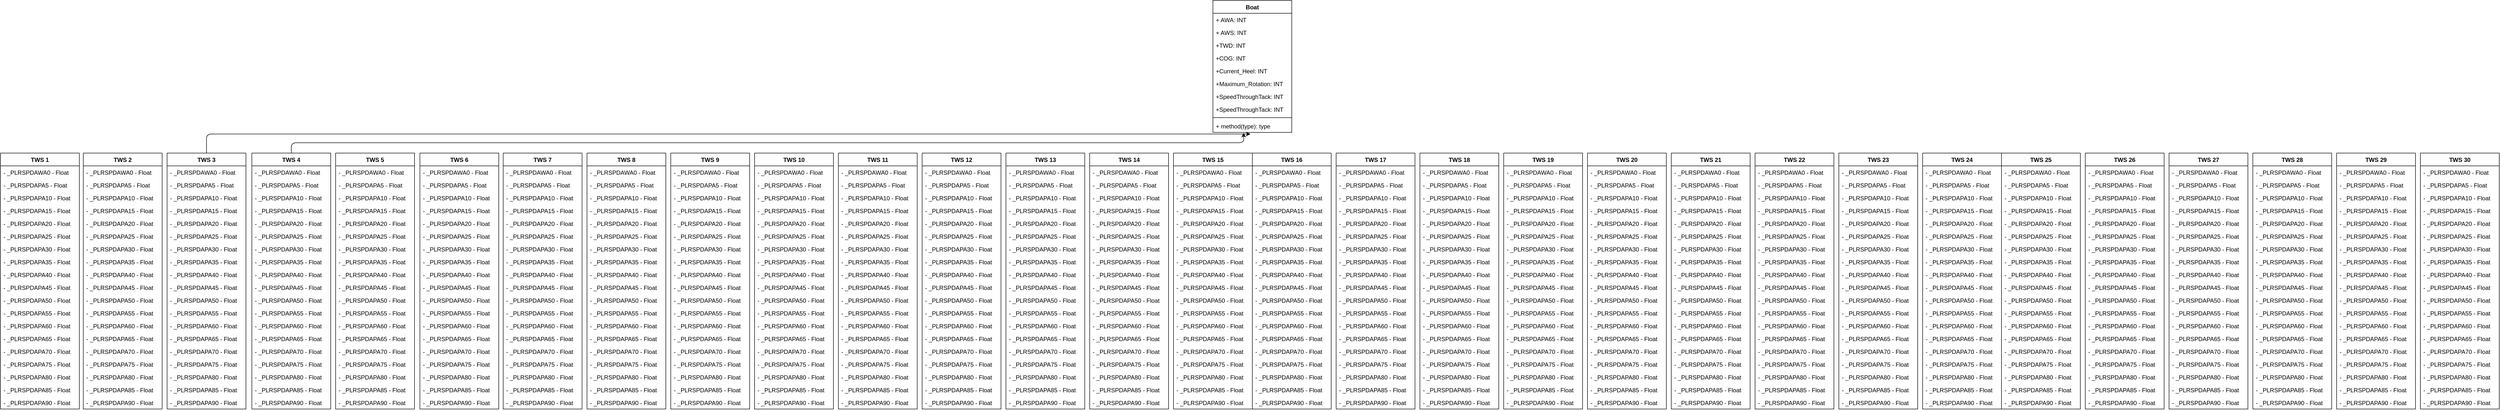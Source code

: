 <mxfile>
    <diagram id="YzjTjGaC3O2Q5vDTEhRN" name="Page-1">
        <mxGraphModel dx="1193" dy="177" grid="1" gridSize="10" guides="1" tooltips="1" connect="1" arrows="1" fold="1" page="1" pageScale="1" pageWidth="850" pageHeight="1100" math="0" shadow="0">
            <root>
                <mxCell id="0"/>
                <mxCell id="1" parent="0"/>
                <mxCell id="2" value="Boat" style="swimlane;fontStyle=1;align=center;verticalAlign=top;childLayout=stackLayout;horizontal=1;startSize=26;horizontalStack=0;resizeParent=1;resizeParentMax=0;resizeLast=0;collapsible=1;marginBottom=0;" vertex="1" parent="1">
                    <mxGeometry x="1610" y="30" width="160" height="268" as="geometry"/>
                </mxCell>
                <mxCell id="3" value="+ AWA: INT&#10;" style="text;strokeColor=none;fillColor=none;align=left;verticalAlign=top;spacingLeft=4;spacingRight=4;overflow=hidden;rotatable=0;points=[[0,0.5],[1,0.5]];portConstraint=eastwest;" vertex="1" parent="2">
                    <mxGeometry y="26" width="160" height="26" as="geometry"/>
                </mxCell>
                <mxCell id="1161" value="+ AWS: INT" style="text;strokeColor=none;fillColor=none;align=left;verticalAlign=top;spacingLeft=4;spacingRight=4;overflow=hidden;rotatable=0;points=[[0,0.5],[1,0.5]];portConstraint=eastwest;" vertex="1" parent="2">
                    <mxGeometry y="52" width="160" height="26" as="geometry"/>
                </mxCell>
                <mxCell id="1162" value="+TWD: INT" style="text;strokeColor=none;fillColor=none;align=left;verticalAlign=top;spacingLeft=4;spacingRight=4;overflow=hidden;rotatable=0;points=[[0,0.5],[1,0.5]];portConstraint=eastwest;" vertex="1" parent="2">
                    <mxGeometry y="78" width="160" height="26" as="geometry"/>
                </mxCell>
                <mxCell id="1163" value="+COG: INT" style="text;strokeColor=none;fillColor=none;align=left;verticalAlign=top;spacingLeft=4;spacingRight=4;overflow=hidden;rotatable=0;points=[[0,0.5],[1,0.5]];portConstraint=eastwest;" vertex="1" parent="2">
                    <mxGeometry y="104" width="160" height="26" as="geometry"/>
                </mxCell>
                <mxCell id="1164" value="+Current_Heel: INT" style="text;strokeColor=none;fillColor=none;align=left;verticalAlign=top;spacingLeft=4;spacingRight=4;overflow=hidden;rotatable=0;points=[[0,0.5],[1,0.5]];portConstraint=eastwest;" vertex="1" parent="2">
                    <mxGeometry y="130" width="160" height="26" as="geometry"/>
                </mxCell>
                <mxCell id="1165" value="+Maximum_Rotation: INT" style="text;strokeColor=none;fillColor=none;align=left;verticalAlign=top;spacingLeft=4;spacingRight=4;overflow=hidden;rotatable=0;points=[[0,0.5],[1,0.5]];portConstraint=eastwest;" vertex="1" parent="2">
                    <mxGeometry y="156" width="160" height="26" as="geometry"/>
                </mxCell>
                <mxCell id="1166" value="+SpeedThroughTack: INT" style="text;strokeColor=none;fillColor=none;align=left;verticalAlign=top;spacingLeft=4;spacingRight=4;overflow=hidden;rotatable=0;points=[[0,0.5],[1,0.5]];portConstraint=eastwest;" vertex="1" parent="2">
                    <mxGeometry y="182" width="160" height="26" as="geometry"/>
                </mxCell>
                <mxCell id="1167" value="+SpeedThroughTack: INT" style="text;strokeColor=none;fillColor=none;align=left;verticalAlign=top;spacingLeft=4;spacingRight=4;overflow=hidden;rotatable=0;points=[[0,0.5],[1,0.5]];portConstraint=eastwest;" vertex="1" parent="2">
                    <mxGeometry y="208" width="160" height="26" as="geometry"/>
                </mxCell>
                <mxCell id="4" value="" style="line;strokeWidth=1;fillColor=none;align=left;verticalAlign=middle;spacingTop=-1;spacingLeft=3;spacingRight=3;rotatable=0;labelPosition=right;points=[];portConstraint=eastwest;strokeColor=inherit;" vertex="1" parent="2">
                    <mxGeometry y="234" width="160" height="8" as="geometry"/>
                </mxCell>
                <mxCell id="5" value="+ method(type): type" style="text;strokeColor=none;fillColor=none;align=left;verticalAlign=top;spacingLeft=4;spacingRight=4;overflow=hidden;rotatable=0;points=[[0,0.5],[1,0.5]];portConstraint=eastwest;" vertex="1" parent="2">
                    <mxGeometry y="242" width="160" height="26" as="geometry"/>
                </mxCell>
                <mxCell id="6" value="TWS 6" style="swimlane;fontStyle=1;align=center;verticalAlign=top;childLayout=stackLayout;horizontal=1;startSize=26;horizontalStack=0;resizeParent=1;resizeParentMax=0;resizeLast=0;collapsible=1;marginBottom=0;" vertex="1" parent="1">
                    <mxGeometry x="1" y="340" width="160" height="520" as="geometry"/>
                </mxCell>
                <mxCell id="7" value="- _PLRSPDAWA0 - Float" style="text;strokeColor=none;fillColor=none;align=left;verticalAlign=top;spacingLeft=4;spacingRight=4;overflow=hidden;rotatable=0;points=[[0,0.5],[1,0.5]];portConstraint=eastwest;" vertex="1" parent="6">
                    <mxGeometry y="26" width="160" height="26" as="geometry"/>
                </mxCell>
                <mxCell id="95" value="- _PLRSPDAPA5 - Float" style="text;strokeColor=none;fillColor=none;align=left;verticalAlign=top;spacingLeft=4;spacingRight=4;overflow=hidden;rotatable=0;points=[[0,0.5],[1,0.5]];portConstraint=eastwest;" vertex="1" parent="6">
                    <mxGeometry y="52" width="160" height="26" as="geometry"/>
                </mxCell>
                <mxCell id="96" value="- _PLRSPDAPA10 - Float" style="text;strokeColor=none;fillColor=none;align=left;verticalAlign=top;spacingLeft=4;spacingRight=4;overflow=hidden;rotatable=0;points=[[0,0.5],[1,0.5]];portConstraint=eastwest;" vertex="1" parent="6">
                    <mxGeometry y="78" width="160" height="26" as="geometry"/>
                </mxCell>
                <mxCell id="97" value="- _PLRSPDAPA15 - Float" style="text;strokeColor=none;fillColor=none;align=left;verticalAlign=top;spacingLeft=4;spacingRight=4;overflow=hidden;rotatable=0;points=[[0,0.5],[1,0.5]];portConstraint=eastwest;" vertex="1" parent="6">
                    <mxGeometry y="104" width="160" height="26" as="geometry"/>
                </mxCell>
                <mxCell id="98" value="- _PLRSPDAPA20 - Float" style="text;strokeColor=none;fillColor=none;align=left;verticalAlign=top;spacingLeft=4;spacingRight=4;overflow=hidden;rotatable=0;points=[[0,0.5],[1,0.5]];portConstraint=eastwest;" vertex="1" parent="6">
                    <mxGeometry y="130" width="160" height="26" as="geometry"/>
                </mxCell>
                <mxCell id="99" value="- _PLRSPDAPA25 - Float" style="text;strokeColor=none;fillColor=none;align=left;verticalAlign=top;spacingLeft=4;spacingRight=4;overflow=hidden;rotatable=0;points=[[0,0.5],[1,0.5]];portConstraint=eastwest;" vertex="1" parent="6">
                    <mxGeometry y="156" width="160" height="26" as="geometry"/>
                </mxCell>
                <mxCell id="100" value="- _PLRSPDAPA30 - Float" style="text;strokeColor=none;fillColor=none;align=left;verticalAlign=top;spacingLeft=4;spacingRight=4;overflow=hidden;rotatable=0;points=[[0,0.5],[1,0.5]];portConstraint=eastwest;" vertex="1" parent="6">
                    <mxGeometry y="182" width="160" height="26" as="geometry"/>
                </mxCell>
                <mxCell id="101" value="- _PLRSPDAPA35 - Float" style="text;strokeColor=none;fillColor=none;align=left;verticalAlign=top;spacingLeft=4;spacingRight=4;overflow=hidden;rotatable=0;points=[[0,0.5],[1,0.5]];portConstraint=eastwest;" vertex="1" parent="6">
                    <mxGeometry y="208" width="160" height="26" as="geometry"/>
                </mxCell>
                <mxCell id="102" value="- _PLRSPDAPA40 - Float" style="text;strokeColor=none;fillColor=none;align=left;verticalAlign=top;spacingLeft=4;spacingRight=4;overflow=hidden;rotatable=0;points=[[0,0.5],[1,0.5]];portConstraint=eastwest;" vertex="1" parent="6">
                    <mxGeometry y="234" width="160" height="26" as="geometry"/>
                </mxCell>
                <mxCell id="103" value="- _PLRSPDAPA45 - Float" style="text;strokeColor=none;fillColor=none;align=left;verticalAlign=top;spacingLeft=4;spacingRight=4;overflow=hidden;rotatable=0;points=[[0,0.5],[1,0.5]];portConstraint=eastwest;" vertex="1" parent="6">
                    <mxGeometry y="260" width="160" height="26" as="geometry"/>
                </mxCell>
                <mxCell id="104" value="- _PLRSPDAPA50 - Float" style="text;strokeColor=none;fillColor=none;align=left;verticalAlign=top;spacingLeft=4;spacingRight=4;overflow=hidden;rotatable=0;points=[[0,0.5],[1,0.5]];portConstraint=eastwest;" vertex="1" parent="6">
                    <mxGeometry y="286" width="160" height="26" as="geometry"/>
                </mxCell>
                <mxCell id="105" value="- _PLRSPDAPA55 - Float" style="text;strokeColor=none;fillColor=none;align=left;verticalAlign=top;spacingLeft=4;spacingRight=4;overflow=hidden;rotatable=0;points=[[0,0.5],[1,0.5]];portConstraint=eastwest;" vertex="1" parent="6">
                    <mxGeometry y="312" width="160" height="26" as="geometry"/>
                </mxCell>
                <mxCell id="106" value="- _PLRSPDAPA60 - Float" style="text;strokeColor=none;fillColor=none;align=left;verticalAlign=top;spacingLeft=4;spacingRight=4;overflow=hidden;rotatable=0;points=[[0,0.5],[1,0.5]];portConstraint=eastwest;" vertex="1" parent="6">
                    <mxGeometry y="338" width="160" height="26" as="geometry"/>
                </mxCell>
                <mxCell id="107" value="- _PLRSPDAPA65 - Float" style="text;strokeColor=none;fillColor=none;align=left;verticalAlign=top;spacingLeft=4;spacingRight=4;overflow=hidden;rotatable=0;points=[[0,0.5],[1,0.5]];portConstraint=eastwest;" vertex="1" parent="6">
                    <mxGeometry y="364" width="160" height="26" as="geometry"/>
                </mxCell>
                <mxCell id="108" value="- _PLRSPDAPA70 - Float" style="text;strokeColor=none;fillColor=none;align=left;verticalAlign=top;spacingLeft=4;spacingRight=4;overflow=hidden;rotatable=0;points=[[0,0.5],[1,0.5]];portConstraint=eastwest;" vertex="1" parent="6">
                    <mxGeometry y="390" width="160" height="26" as="geometry"/>
                </mxCell>
                <mxCell id="109" value="- _PLRSPDAPA75 - Float" style="text;strokeColor=none;fillColor=none;align=left;verticalAlign=top;spacingLeft=4;spacingRight=4;overflow=hidden;rotatable=0;points=[[0,0.5],[1,0.5]];portConstraint=eastwest;" vertex="1" parent="6">
                    <mxGeometry y="416" width="160" height="26" as="geometry"/>
                </mxCell>
                <mxCell id="110" value="- _PLRSPDAPA80 - Float" style="text;strokeColor=none;fillColor=none;align=left;verticalAlign=top;spacingLeft=4;spacingRight=4;overflow=hidden;rotatable=0;points=[[0,0.5],[1,0.5]];portConstraint=eastwest;" vertex="1" parent="6">
                    <mxGeometry y="442" width="160" height="26" as="geometry"/>
                </mxCell>
                <mxCell id="111" value="- _PLRSPDAPA85 - Float" style="text;strokeColor=none;fillColor=none;align=left;verticalAlign=top;spacingLeft=4;spacingRight=4;overflow=hidden;rotatable=0;points=[[0,0.5],[1,0.5]];portConstraint=eastwest;" vertex="1" parent="6">
                    <mxGeometry y="468" width="160" height="26" as="geometry"/>
                </mxCell>
                <mxCell id="112" value="- _PLRSPDAPA90 - Float" style="text;strokeColor=none;fillColor=none;align=left;verticalAlign=top;spacingLeft=4;spacingRight=4;overflow=hidden;rotatable=0;points=[[0,0.5],[1,0.5]];portConstraint=eastwest;" vertex="1" parent="6">
                    <mxGeometry y="494" width="160" height="26" as="geometry"/>
                </mxCell>
                <mxCell id="634" value="TWS 12" style="swimlane;fontStyle=1;align=center;verticalAlign=top;childLayout=stackLayout;horizontal=1;startSize=26;horizontalStack=0;resizeParent=1;resizeParentMax=0;resizeLast=0;collapsible=1;marginBottom=0;" vertex="1" parent="1">
                    <mxGeometry x="1020" y="340" width="160" height="520" as="geometry"/>
                </mxCell>
                <mxCell id="635" value="- _PLRSPDAWA0 - Float" style="text;strokeColor=none;fillColor=none;align=left;verticalAlign=top;spacingLeft=4;spacingRight=4;overflow=hidden;rotatable=0;points=[[0,0.5],[1,0.5]];portConstraint=eastwest;" vertex="1" parent="634">
                    <mxGeometry y="26" width="160" height="26" as="geometry"/>
                </mxCell>
                <mxCell id="636" value="- _PLRSPDAPA5 - Float" style="text;strokeColor=none;fillColor=none;align=left;verticalAlign=top;spacingLeft=4;spacingRight=4;overflow=hidden;rotatable=0;points=[[0,0.5],[1,0.5]];portConstraint=eastwest;" vertex="1" parent="634">
                    <mxGeometry y="52" width="160" height="26" as="geometry"/>
                </mxCell>
                <mxCell id="637" value="- _PLRSPDAPA10 - Float" style="text;strokeColor=none;fillColor=none;align=left;verticalAlign=top;spacingLeft=4;spacingRight=4;overflow=hidden;rotatable=0;points=[[0,0.5],[1,0.5]];portConstraint=eastwest;" vertex="1" parent="634">
                    <mxGeometry y="78" width="160" height="26" as="geometry"/>
                </mxCell>
                <mxCell id="638" value="- _PLRSPDAPA15 - Float" style="text;strokeColor=none;fillColor=none;align=left;verticalAlign=top;spacingLeft=4;spacingRight=4;overflow=hidden;rotatable=0;points=[[0,0.5],[1,0.5]];portConstraint=eastwest;" vertex="1" parent="634">
                    <mxGeometry y="104" width="160" height="26" as="geometry"/>
                </mxCell>
                <mxCell id="639" value="- _PLRSPDAPA20 - Float" style="text;strokeColor=none;fillColor=none;align=left;verticalAlign=top;spacingLeft=4;spacingRight=4;overflow=hidden;rotatable=0;points=[[0,0.5],[1,0.5]];portConstraint=eastwest;" vertex="1" parent="634">
                    <mxGeometry y="130" width="160" height="26" as="geometry"/>
                </mxCell>
                <mxCell id="640" value="- _PLRSPDAPA25 - Float" style="text;strokeColor=none;fillColor=none;align=left;verticalAlign=top;spacingLeft=4;spacingRight=4;overflow=hidden;rotatable=0;points=[[0,0.5],[1,0.5]];portConstraint=eastwest;" vertex="1" parent="634">
                    <mxGeometry y="156" width="160" height="26" as="geometry"/>
                </mxCell>
                <mxCell id="641" value="- _PLRSPDAPA30 - Float" style="text;strokeColor=none;fillColor=none;align=left;verticalAlign=top;spacingLeft=4;spacingRight=4;overflow=hidden;rotatable=0;points=[[0,0.5],[1,0.5]];portConstraint=eastwest;" vertex="1" parent="634">
                    <mxGeometry y="182" width="160" height="26" as="geometry"/>
                </mxCell>
                <mxCell id="642" value="- _PLRSPDAPA35 - Float" style="text;strokeColor=none;fillColor=none;align=left;verticalAlign=top;spacingLeft=4;spacingRight=4;overflow=hidden;rotatable=0;points=[[0,0.5],[1,0.5]];portConstraint=eastwest;" vertex="1" parent="634">
                    <mxGeometry y="208" width="160" height="26" as="geometry"/>
                </mxCell>
                <mxCell id="643" value="- _PLRSPDAPA40 - Float" style="text;strokeColor=none;fillColor=none;align=left;verticalAlign=top;spacingLeft=4;spacingRight=4;overflow=hidden;rotatable=0;points=[[0,0.5],[1,0.5]];portConstraint=eastwest;" vertex="1" parent="634">
                    <mxGeometry y="234" width="160" height="26" as="geometry"/>
                </mxCell>
                <mxCell id="644" value="- _PLRSPDAPA45 - Float" style="text;strokeColor=none;fillColor=none;align=left;verticalAlign=top;spacingLeft=4;spacingRight=4;overflow=hidden;rotatable=0;points=[[0,0.5],[1,0.5]];portConstraint=eastwest;" vertex="1" parent="634">
                    <mxGeometry y="260" width="160" height="26" as="geometry"/>
                </mxCell>
                <mxCell id="645" value="- _PLRSPDAPA50 - Float" style="text;strokeColor=none;fillColor=none;align=left;verticalAlign=top;spacingLeft=4;spacingRight=4;overflow=hidden;rotatable=0;points=[[0,0.5],[1,0.5]];portConstraint=eastwest;" vertex="1" parent="634">
                    <mxGeometry y="286" width="160" height="26" as="geometry"/>
                </mxCell>
                <mxCell id="646" value="- _PLRSPDAPA55 - Float" style="text;strokeColor=none;fillColor=none;align=left;verticalAlign=top;spacingLeft=4;spacingRight=4;overflow=hidden;rotatable=0;points=[[0,0.5],[1,0.5]];portConstraint=eastwest;" vertex="1" parent="634">
                    <mxGeometry y="312" width="160" height="26" as="geometry"/>
                </mxCell>
                <mxCell id="647" value="- _PLRSPDAPA60 - Float" style="text;strokeColor=none;fillColor=none;align=left;verticalAlign=top;spacingLeft=4;spacingRight=4;overflow=hidden;rotatable=0;points=[[0,0.5],[1,0.5]];portConstraint=eastwest;" vertex="1" parent="634">
                    <mxGeometry y="338" width="160" height="26" as="geometry"/>
                </mxCell>
                <mxCell id="648" value="- _PLRSPDAPA65 - Float" style="text;strokeColor=none;fillColor=none;align=left;verticalAlign=top;spacingLeft=4;spacingRight=4;overflow=hidden;rotatable=0;points=[[0,0.5],[1,0.5]];portConstraint=eastwest;" vertex="1" parent="634">
                    <mxGeometry y="364" width="160" height="26" as="geometry"/>
                </mxCell>
                <mxCell id="649" value="- _PLRSPDAPA70 - Float" style="text;strokeColor=none;fillColor=none;align=left;verticalAlign=top;spacingLeft=4;spacingRight=4;overflow=hidden;rotatable=0;points=[[0,0.5],[1,0.5]];portConstraint=eastwest;" vertex="1" parent="634">
                    <mxGeometry y="390" width="160" height="26" as="geometry"/>
                </mxCell>
                <mxCell id="650" value="- _PLRSPDAPA75 - Float" style="text;strokeColor=none;fillColor=none;align=left;verticalAlign=top;spacingLeft=4;spacingRight=4;overflow=hidden;rotatable=0;points=[[0,0.5],[1,0.5]];portConstraint=eastwest;" vertex="1" parent="634">
                    <mxGeometry y="416" width="160" height="26" as="geometry"/>
                </mxCell>
                <mxCell id="651" value="- _PLRSPDAPA80 - Float" style="text;strokeColor=none;fillColor=none;align=left;verticalAlign=top;spacingLeft=4;spacingRight=4;overflow=hidden;rotatable=0;points=[[0,0.5],[1,0.5]];portConstraint=eastwest;" vertex="1" parent="634">
                    <mxGeometry y="442" width="160" height="26" as="geometry"/>
                </mxCell>
                <mxCell id="652" value="- _PLRSPDAPA85 - Float" style="text;strokeColor=none;fillColor=none;align=left;verticalAlign=top;spacingLeft=4;spacingRight=4;overflow=hidden;rotatable=0;points=[[0,0.5],[1,0.5]];portConstraint=eastwest;" vertex="1" parent="634">
                    <mxGeometry y="468" width="160" height="26" as="geometry"/>
                </mxCell>
                <mxCell id="653" value="- _PLRSPDAPA90 - Float" style="text;strokeColor=none;fillColor=none;align=left;verticalAlign=top;spacingLeft=4;spacingRight=4;overflow=hidden;rotatable=0;points=[[0,0.5],[1,0.5]];portConstraint=eastwest;" vertex="1" parent="634">
                    <mxGeometry y="494" width="160" height="26" as="geometry"/>
                </mxCell>
                <mxCell id="776" value="TWS 16" style="swimlane;fontStyle=1;align=center;verticalAlign=top;childLayout=stackLayout;horizontal=1;startSize=26;horizontalStack=0;resizeParent=1;resizeParentMax=0;resizeLast=0;collapsible=1;marginBottom=0;" vertex="1" parent="1">
                    <mxGeometry x="1690" y="340" width="160" height="520" as="geometry"/>
                </mxCell>
                <mxCell id="777" value="- _PLRSPDAWA0 - Float" style="text;strokeColor=none;fillColor=none;align=left;verticalAlign=top;spacingLeft=4;spacingRight=4;overflow=hidden;rotatable=0;points=[[0,0.5],[1,0.5]];portConstraint=eastwest;" vertex="1" parent="776">
                    <mxGeometry y="26" width="160" height="26" as="geometry"/>
                </mxCell>
                <mxCell id="778" value="- _PLRSPDAPA5 - Float" style="text;strokeColor=none;fillColor=none;align=left;verticalAlign=top;spacingLeft=4;spacingRight=4;overflow=hidden;rotatable=0;points=[[0,0.5],[1,0.5]];portConstraint=eastwest;" vertex="1" parent="776">
                    <mxGeometry y="52" width="160" height="26" as="geometry"/>
                </mxCell>
                <mxCell id="779" value="- _PLRSPDAPA10 - Float" style="text;strokeColor=none;fillColor=none;align=left;verticalAlign=top;spacingLeft=4;spacingRight=4;overflow=hidden;rotatable=0;points=[[0,0.5],[1,0.5]];portConstraint=eastwest;" vertex="1" parent="776">
                    <mxGeometry y="78" width="160" height="26" as="geometry"/>
                </mxCell>
                <mxCell id="780" value="- _PLRSPDAPA15 - Float" style="text;strokeColor=none;fillColor=none;align=left;verticalAlign=top;spacingLeft=4;spacingRight=4;overflow=hidden;rotatable=0;points=[[0,0.5],[1,0.5]];portConstraint=eastwest;" vertex="1" parent="776">
                    <mxGeometry y="104" width="160" height="26" as="geometry"/>
                </mxCell>
                <mxCell id="781" value="- _PLRSPDAPA20 - Float" style="text;strokeColor=none;fillColor=none;align=left;verticalAlign=top;spacingLeft=4;spacingRight=4;overflow=hidden;rotatable=0;points=[[0,0.5],[1,0.5]];portConstraint=eastwest;" vertex="1" parent="776">
                    <mxGeometry y="130" width="160" height="26" as="geometry"/>
                </mxCell>
                <mxCell id="782" value="- _PLRSPDAPA25 - Float" style="text;strokeColor=none;fillColor=none;align=left;verticalAlign=top;spacingLeft=4;spacingRight=4;overflow=hidden;rotatable=0;points=[[0,0.5],[1,0.5]];portConstraint=eastwest;" vertex="1" parent="776">
                    <mxGeometry y="156" width="160" height="26" as="geometry"/>
                </mxCell>
                <mxCell id="783" value="- _PLRSPDAPA30 - Float" style="text;strokeColor=none;fillColor=none;align=left;verticalAlign=top;spacingLeft=4;spacingRight=4;overflow=hidden;rotatable=0;points=[[0,0.5],[1,0.5]];portConstraint=eastwest;" vertex="1" parent="776">
                    <mxGeometry y="182" width="160" height="26" as="geometry"/>
                </mxCell>
                <mxCell id="784" value="- _PLRSPDAPA35 - Float" style="text;strokeColor=none;fillColor=none;align=left;verticalAlign=top;spacingLeft=4;spacingRight=4;overflow=hidden;rotatable=0;points=[[0,0.5],[1,0.5]];portConstraint=eastwest;" vertex="1" parent="776">
                    <mxGeometry y="208" width="160" height="26" as="geometry"/>
                </mxCell>
                <mxCell id="785" value="- _PLRSPDAPA40 - Float" style="text;strokeColor=none;fillColor=none;align=left;verticalAlign=top;spacingLeft=4;spacingRight=4;overflow=hidden;rotatable=0;points=[[0,0.5],[1,0.5]];portConstraint=eastwest;" vertex="1" parent="776">
                    <mxGeometry y="234" width="160" height="26" as="geometry"/>
                </mxCell>
                <mxCell id="786" value="- _PLRSPDAPA45 - Float" style="text;strokeColor=none;fillColor=none;align=left;verticalAlign=top;spacingLeft=4;spacingRight=4;overflow=hidden;rotatable=0;points=[[0,0.5],[1,0.5]];portConstraint=eastwest;" vertex="1" parent="776">
                    <mxGeometry y="260" width="160" height="26" as="geometry"/>
                </mxCell>
                <mxCell id="787" value="- _PLRSPDAPA50 - Float" style="text;strokeColor=none;fillColor=none;align=left;verticalAlign=top;spacingLeft=4;spacingRight=4;overflow=hidden;rotatable=0;points=[[0,0.5],[1,0.5]];portConstraint=eastwest;" vertex="1" parent="776">
                    <mxGeometry y="286" width="160" height="26" as="geometry"/>
                </mxCell>
                <mxCell id="788" value="- _PLRSPDAPA55 - Float" style="text;strokeColor=none;fillColor=none;align=left;verticalAlign=top;spacingLeft=4;spacingRight=4;overflow=hidden;rotatable=0;points=[[0,0.5],[1,0.5]];portConstraint=eastwest;" vertex="1" parent="776">
                    <mxGeometry y="312" width="160" height="26" as="geometry"/>
                </mxCell>
                <mxCell id="789" value="- _PLRSPDAPA60 - Float" style="text;strokeColor=none;fillColor=none;align=left;verticalAlign=top;spacingLeft=4;spacingRight=4;overflow=hidden;rotatable=0;points=[[0,0.5],[1,0.5]];portConstraint=eastwest;" vertex="1" parent="776">
                    <mxGeometry y="338" width="160" height="26" as="geometry"/>
                </mxCell>
                <mxCell id="790" value="- _PLRSPDAPA65 - Float" style="text;strokeColor=none;fillColor=none;align=left;verticalAlign=top;spacingLeft=4;spacingRight=4;overflow=hidden;rotatable=0;points=[[0,0.5],[1,0.5]];portConstraint=eastwest;" vertex="1" parent="776">
                    <mxGeometry y="364" width="160" height="26" as="geometry"/>
                </mxCell>
                <mxCell id="791" value="- _PLRSPDAPA70 - Float" style="text;strokeColor=none;fillColor=none;align=left;verticalAlign=top;spacingLeft=4;spacingRight=4;overflow=hidden;rotatable=0;points=[[0,0.5],[1,0.5]];portConstraint=eastwest;" vertex="1" parent="776">
                    <mxGeometry y="390" width="160" height="26" as="geometry"/>
                </mxCell>
                <mxCell id="792" value="- _PLRSPDAPA75 - Float" style="text;strokeColor=none;fillColor=none;align=left;verticalAlign=top;spacingLeft=4;spacingRight=4;overflow=hidden;rotatable=0;points=[[0,0.5],[1,0.5]];portConstraint=eastwest;" vertex="1" parent="776">
                    <mxGeometry y="416" width="160" height="26" as="geometry"/>
                </mxCell>
                <mxCell id="793" value="- _PLRSPDAPA80 - Float" style="text;strokeColor=none;fillColor=none;align=left;verticalAlign=top;spacingLeft=4;spacingRight=4;overflow=hidden;rotatable=0;points=[[0,0.5],[1,0.5]];portConstraint=eastwest;" vertex="1" parent="776">
                    <mxGeometry y="442" width="160" height="26" as="geometry"/>
                </mxCell>
                <mxCell id="794" value="- _PLRSPDAPA85 - Float" style="text;strokeColor=none;fillColor=none;align=left;verticalAlign=top;spacingLeft=4;spacingRight=4;overflow=hidden;rotatable=0;points=[[0,0.5],[1,0.5]];portConstraint=eastwest;" vertex="1" parent="776">
                    <mxGeometry y="468" width="160" height="26" as="geometry"/>
                </mxCell>
                <mxCell id="795" value="- _PLRSPDAPA90 - Float" style="text;strokeColor=none;fillColor=none;align=left;verticalAlign=top;spacingLeft=4;spacingRight=4;overflow=hidden;rotatable=0;points=[[0,0.5],[1,0.5]];portConstraint=eastwest;" vertex="1" parent="776">
                    <mxGeometry y="494" width="160" height="26" as="geometry"/>
                </mxCell>
                <mxCell id="856" value="TWS 18" style="swimlane;fontStyle=1;align=center;verticalAlign=top;childLayout=stackLayout;horizontal=1;startSize=26;horizontalStack=0;resizeParent=1;resizeParentMax=0;resizeLast=0;collapsible=1;marginBottom=0;" vertex="1" parent="1">
                    <mxGeometry x="2030" y="340" width="160" height="520" as="geometry"/>
                </mxCell>
                <mxCell id="857" value="- _PLRSPDAWA0 - Float" style="text;strokeColor=none;fillColor=none;align=left;verticalAlign=top;spacingLeft=4;spacingRight=4;overflow=hidden;rotatable=0;points=[[0,0.5],[1,0.5]];portConstraint=eastwest;" vertex="1" parent="856">
                    <mxGeometry y="26" width="160" height="26" as="geometry"/>
                </mxCell>
                <mxCell id="858" value="- _PLRSPDAPA5 - Float" style="text;strokeColor=none;fillColor=none;align=left;verticalAlign=top;spacingLeft=4;spacingRight=4;overflow=hidden;rotatable=0;points=[[0,0.5],[1,0.5]];portConstraint=eastwest;" vertex="1" parent="856">
                    <mxGeometry y="52" width="160" height="26" as="geometry"/>
                </mxCell>
                <mxCell id="859" value="- _PLRSPDAPA10 - Float" style="text;strokeColor=none;fillColor=none;align=left;verticalAlign=top;spacingLeft=4;spacingRight=4;overflow=hidden;rotatable=0;points=[[0,0.5],[1,0.5]];portConstraint=eastwest;" vertex="1" parent="856">
                    <mxGeometry y="78" width="160" height="26" as="geometry"/>
                </mxCell>
                <mxCell id="860" value="- _PLRSPDAPA15 - Float" style="text;strokeColor=none;fillColor=none;align=left;verticalAlign=top;spacingLeft=4;spacingRight=4;overflow=hidden;rotatable=0;points=[[0,0.5],[1,0.5]];portConstraint=eastwest;" vertex="1" parent="856">
                    <mxGeometry y="104" width="160" height="26" as="geometry"/>
                </mxCell>
                <mxCell id="861" value="- _PLRSPDAPA20 - Float" style="text;strokeColor=none;fillColor=none;align=left;verticalAlign=top;spacingLeft=4;spacingRight=4;overflow=hidden;rotatable=0;points=[[0,0.5],[1,0.5]];portConstraint=eastwest;" vertex="1" parent="856">
                    <mxGeometry y="130" width="160" height="26" as="geometry"/>
                </mxCell>
                <mxCell id="862" value="- _PLRSPDAPA25 - Float" style="text;strokeColor=none;fillColor=none;align=left;verticalAlign=top;spacingLeft=4;spacingRight=4;overflow=hidden;rotatable=0;points=[[0,0.5],[1,0.5]];portConstraint=eastwest;" vertex="1" parent="856">
                    <mxGeometry y="156" width="160" height="26" as="geometry"/>
                </mxCell>
                <mxCell id="863" value="- _PLRSPDAPA30 - Float" style="text;strokeColor=none;fillColor=none;align=left;verticalAlign=top;spacingLeft=4;spacingRight=4;overflow=hidden;rotatable=0;points=[[0,0.5],[1,0.5]];portConstraint=eastwest;" vertex="1" parent="856">
                    <mxGeometry y="182" width="160" height="26" as="geometry"/>
                </mxCell>
                <mxCell id="864" value="- _PLRSPDAPA35 - Float" style="text;strokeColor=none;fillColor=none;align=left;verticalAlign=top;spacingLeft=4;spacingRight=4;overflow=hidden;rotatable=0;points=[[0,0.5],[1,0.5]];portConstraint=eastwest;" vertex="1" parent="856">
                    <mxGeometry y="208" width="160" height="26" as="geometry"/>
                </mxCell>
                <mxCell id="865" value="- _PLRSPDAPA40 - Float" style="text;strokeColor=none;fillColor=none;align=left;verticalAlign=top;spacingLeft=4;spacingRight=4;overflow=hidden;rotatable=0;points=[[0,0.5],[1,0.5]];portConstraint=eastwest;" vertex="1" parent="856">
                    <mxGeometry y="234" width="160" height="26" as="geometry"/>
                </mxCell>
                <mxCell id="866" value="- _PLRSPDAPA45 - Float" style="text;strokeColor=none;fillColor=none;align=left;verticalAlign=top;spacingLeft=4;spacingRight=4;overflow=hidden;rotatable=0;points=[[0,0.5],[1,0.5]];portConstraint=eastwest;" vertex="1" parent="856">
                    <mxGeometry y="260" width="160" height="26" as="geometry"/>
                </mxCell>
                <mxCell id="867" value="- _PLRSPDAPA50 - Float" style="text;strokeColor=none;fillColor=none;align=left;verticalAlign=top;spacingLeft=4;spacingRight=4;overflow=hidden;rotatable=0;points=[[0,0.5],[1,0.5]];portConstraint=eastwest;" vertex="1" parent="856">
                    <mxGeometry y="286" width="160" height="26" as="geometry"/>
                </mxCell>
                <mxCell id="868" value="- _PLRSPDAPA55 - Float" style="text;strokeColor=none;fillColor=none;align=left;verticalAlign=top;spacingLeft=4;spacingRight=4;overflow=hidden;rotatable=0;points=[[0,0.5],[1,0.5]];portConstraint=eastwest;" vertex="1" parent="856">
                    <mxGeometry y="312" width="160" height="26" as="geometry"/>
                </mxCell>
                <mxCell id="869" value="- _PLRSPDAPA60 - Float" style="text;strokeColor=none;fillColor=none;align=left;verticalAlign=top;spacingLeft=4;spacingRight=4;overflow=hidden;rotatable=0;points=[[0,0.5],[1,0.5]];portConstraint=eastwest;" vertex="1" parent="856">
                    <mxGeometry y="338" width="160" height="26" as="geometry"/>
                </mxCell>
                <mxCell id="870" value="- _PLRSPDAPA65 - Float" style="text;strokeColor=none;fillColor=none;align=left;verticalAlign=top;spacingLeft=4;spacingRight=4;overflow=hidden;rotatable=0;points=[[0,0.5],[1,0.5]];portConstraint=eastwest;" vertex="1" parent="856">
                    <mxGeometry y="364" width="160" height="26" as="geometry"/>
                </mxCell>
                <mxCell id="871" value="- _PLRSPDAPA70 - Float" style="text;strokeColor=none;fillColor=none;align=left;verticalAlign=top;spacingLeft=4;spacingRight=4;overflow=hidden;rotatable=0;points=[[0,0.5],[1,0.5]];portConstraint=eastwest;" vertex="1" parent="856">
                    <mxGeometry y="390" width="160" height="26" as="geometry"/>
                </mxCell>
                <mxCell id="872" value="- _PLRSPDAPA75 - Float" style="text;strokeColor=none;fillColor=none;align=left;verticalAlign=top;spacingLeft=4;spacingRight=4;overflow=hidden;rotatable=0;points=[[0,0.5],[1,0.5]];portConstraint=eastwest;" vertex="1" parent="856">
                    <mxGeometry y="416" width="160" height="26" as="geometry"/>
                </mxCell>
                <mxCell id="873" value="- _PLRSPDAPA80 - Float" style="text;strokeColor=none;fillColor=none;align=left;verticalAlign=top;spacingLeft=4;spacingRight=4;overflow=hidden;rotatable=0;points=[[0,0.5],[1,0.5]];portConstraint=eastwest;" vertex="1" parent="856">
                    <mxGeometry y="442" width="160" height="26" as="geometry"/>
                </mxCell>
                <mxCell id="874" value="- _PLRSPDAPA85 - Float" style="text;strokeColor=none;fillColor=none;align=left;verticalAlign=top;spacingLeft=4;spacingRight=4;overflow=hidden;rotatable=0;points=[[0,0.5],[1,0.5]];portConstraint=eastwest;" vertex="1" parent="856">
                    <mxGeometry y="468" width="160" height="26" as="geometry"/>
                </mxCell>
                <mxCell id="875" value="- _PLRSPDAPA90 - Float" style="text;strokeColor=none;fillColor=none;align=left;verticalAlign=top;spacingLeft=4;spacingRight=4;overflow=hidden;rotatable=0;points=[[0,0.5],[1,0.5]];portConstraint=eastwest;" vertex="1" parent="856">
                    <mxGeometry y="494" width="160" height="26" as="geometry"/>
                </mxCell>
                <mxCell id="896" value="TWS 21" style="swimlane;fontStyle=1;align=center;verticalAlign=top;childLayout=stackLayout;horizontal=1;startSize=26;horizontalStack=0;resizeParent=1;resizeParentMax=0;resizeLast=0;collapsible=1;marginBottom=0;" vertex="1" parent="1">
                    <mxGeometry x="2540" y="340" width="160" height="520" as="geometry"/>
                </mxCell>
                <mxCell id="897" value="- _PLRSPDAWA0 - Float" style="text;strokeColor=none;fillColor=none;align=left;verticalAlign=top;spacingLeft=4;spacingRight=4;overflow=hidden;rotatable=0;points=[[0,0.5],[1,0.5]];portConstraint=eastwest;" vertex="1" parent="896">
                    <mxGeometry y="26" width="160" height="26" as="geometry"/>
                </mxCell>
                <mxCell id="898" value="- _PLRSPDAPA5 - Float" style="text;strokeColor=none;fillColor=none;align=left;verticalAlign=top;spacingLeft=4;spacingRight=4;overflow=hidden;rotatable=0;points=[[0,0.5],[1,0.5]];portConstraint=eastwest;" vertex="1" parent="896">
                    <mxGeometry y="52" width="160" height="26" as="geometry"/>
                </mxCell>
                <mxCell id="899" value="- _PLRSPDAPA10 - Float" style="text;strokeColor=none;fillColor=none;align=left;verticalAlign=top;spacingLeft=4;spacingRight=4;overflow=hidden;rotatable=0;points=[[0,0.5],[1,0.5]];portConstraint=eastwest;" vertex="1" parent="896">
                    <mxGeometry y="78" width="160" height="26" as="geometry"/>
                </mxCell>
                <mxCell id="900" value="- _PLRSPDAPA15 - Float" style="text;strokeColor=none;fillColor=none;align=left;verticalAlign=top;spacingLeft=4;spacingRight=4;overflow=hidden;rotatable=0;points=[[0,0.5],[1,0.5]];portConstraint=eastwest;" vertex="1" parent="896">
                    <mxGeometry y="104" width="160" height="26" as="geometry"/>
                </mxCell>
                <mxCell id="901" value="- _PLRSPDAPA20 - Float" style="text;strokeColor=none;fillColor=none;align=left;verticalAlign=top;spacingLeft=4;spacingRight=4;overflow=hidden;rotatable=0;points=[[0,0.5],[1,0.5]];portConstraint=eastwest;" vertex="1" parent="896">
                    <mxGeometry y="130" width="160" height="26" as="geometry"/>
                </mxCell>
                <mxCell id="902" value="- _PLRSPDAPA25 - Float" style="text;strokeColor=none;fillColor=none;align=left;verticalAlign=top;spacingLeft=4;spacingRight=4;overflow=hidden;rotatable=0;points=[[0,0.5],[1,0.5]];portConstraint=eastwest;" vertex="1" parent="896">
                    <mxGeometry y="156" width="160" height="26" as="geometry"/>
                </mxCell>
                <mxCell id="903" value="- _PLRSPDAPA30 - Float" style="text;strokeColor=none;fillColor=none;align=left;verticalAlign=top;spacingLeft=4;spacingRight=4;overflow=hidden;rotatable=0;points=[[0,0.5],[1,0.5]];portConstraint=eastwest;" vertex="1" parent="896">
                    <mxGeometry y="182" width="160" height="26" as="geometry"/>
                </mxCell>
                <mxCell id="904" value="- _PLRSPDAPA35 - Float" style="text;strokeColor=none;fillColor=none;align=left;verticalAlign=top;spacingLeft=4;spacingRight=4;overflow=hidden;rotatable=0;points=[[0,0.5],[1,0.5]];portConstraint=eastwest;" vertex="1" parent="896">
                    <mxGeometry y="208" width="160" height="26" as="geometry"/>
                </mxCell>
                <mxCell id="905" value="- _PLRSPDAPA40 - Float" style="text;strokeColor=none;fillColor=none;align=left;verticalAlign=top;spacingLeft=4;spacingRight=4;overflow=hidden;rotatable=0;points=[[0,0.5],[1,0.5]];portConstraint=eastwest;" vertex="1" parent="896">
                    <mxGeometry y="234" width="160" height="26" as="geometry"/>
                </mxCell>
                <mxCell id="906" value="- _PLRSPDAPA45 - Float" style="text;strokeColor=none;fillColor=none;align=left;verticalAlign=top;spacingLeft=4;spacingRight=4;overflow=hidden;rotatable=0;points=[[0,0.5],[1,0.5]];portConstraint=eastwest;" vertex="1" parent="896">
                    <mxGeometry y="260" width="160" height="26" as="geometry"/>
                </mxCell>
                <mxCell id="907" value="- _PLRSPDAPA50 - Float" style="text;strokeColor=none;fillColor=none;align=left;verticalAlign=top;spacingLeft=4;spacingRight=4;overflow=hidden;rotatable=0;points=[[0,0.5],[1,0.5]];portConstraint=eastwest;" vertex="1" parent="896">
                    <mxGeometry y="286" width="160" height="26" as="geometry"/>
                </mxCell>
                <mxCell id="908" value="- _PLRSPDAPA55 - Float" style="text;strokeColor=none;fillColor=none;align=left;verticalAlign=top;spacingLeft=4;spacingRight=4;overflow=hidden;rotatable=0;points=[[0,0.5],[1,0.5]];portConstraint=eastwest;" vertex="1" parent="896">
                    <mxGeometry y="312" width="160" height="26" as="geometry"/>
                </mxCell>
                <mxCell id="909" value="- _PLRSPDAPA60 - Float" style="text;strokeColor=none;fillColor=none;align=left;verticalAlign=top;spacingLeft=4;spacingRight=4;overflow=hidden;rotatable=0;points=[[0,0.5],[1,0.5]];portConstraint=eastwest;" vertex="1" parent="896">
                    <mxGeometry y="338" width="160" height="26" as="geometry"/>
                </mxCell>
                <mxCell id="910" value="- _PLRSPDAPA65 - Float" style="text;strokeColor=none;fillColor=none;align=left;verticalAlign=top;spacingLeft=4;spacingRight=4;overflow=hidden;rotatable=0;points=[[0,0.5],[1,0.5]];portConstraint=eastwest;" vertex="1" parent="896">
                    <mxGeometry y="364" width="160" height="26" as="geometry"/>
                </mxCell>
                <mxCell id="911" value="- _PLRSPDAPA70 - Float" style="text;strokeColor=none;fillColor=none;align=left;verticalAlign=top;spacingLeft=4;spacingRight=4;overflow=hidden;rotatable=0;points=[[0,0.5],[1,0.5]];portConstraint=eastwest;" vertex="1" parent="896">
                    <mxGeometry y="390" width="160" height="26" as="geometry"/>
                </mxCell>
                <mxCell id="912" value="- _PLRSPDAPA75 - Float" style="text;strokeColor=none;fillColor=none;align=left;verticalAlign=top;spacingLeft=4;spacingRight=4;overflow=hidden;rotatable=0;points=[[0,0.5],[1,0.5]];portConstraint=eastwest;" vertex="1" parent="896">
                    <mxGeometry y="416" width="160" height="26" as="geometry"/>
                </mxCell>
                <mxCell id="913" value="- _PLRSPDAPA80 - Float" style="text;strokeColor=none;fillColor=none;align=left;verticalAlign=top;spacingLeft=4;spacingRight=4;overflow=hidden;rotatable=0;points=[[0,0.5],[1,0.5]];portConstraint=eastwest;" vertex="1" parent="896">
                    <mxGeometry y="442" width="160" height="26" as="geometry"/>
                </mxCell>
                <mxCell id="914" value="- _PLRSPDAPA85 - Float" style="text;strokeColor=none;fillColor=none;align=left;verticalAlign=top;spacingLeft=4;spacingRight=4;overflow=hidden;rotatable=0;points=[[0,0.5],[1,0.5]];portConstraint=eastwest;" vertex="1" parent="896">
                    <mxGeometry y="468" width="160" height="26" as="geometry"/>
                </mxCell>
                <mxCell id="915" value="- _PLRSPDAPA90 - Float" style="text;strokeColor=none;fillColor=none;align=left;verticalAlign=top;spacingLeft=4;spacingRight=4;overflow=hidden;rotatable=0;points=[[0,0.5],[1,0.5]];portConstraint=eastwest;" vertex="1" parent="896">
                    <mxGeometry y="494" width="160" height="26" as="geometry"/>
                </mxCell>
                <mxCell id="956" value="TWS 25" style="swimlane;fontStyle=1;align=center;verticalAlign=top;childLayout=stackLayout;horizontal=1;startSize=26;horizontalStack=0;resizeParent=1;resizeParentMax=0;resizeLast=0;collapsible=1;marginBottom=0;" vertex="1" parent="1">
                    <mxGeometry x="3210" y="340" width="160" height="520" as="geometry"/>
                </mxCell>
                <mxCell id="957" value="- _PLRSPDAWA0 - Float" style="text;strokeColor=none;fillColor=none;align=left;verticalAlign=top;spacingLeft=4;spacingRight=4;overflow=hidden;rotatable=0;points=[[0,0.5],[1,0.5]];portConstraint=eastwest;" vertex="1" parent="956">
                    <mxGeometry y="26" width="160" height="26" as="geometry"/>
                </mxCell>
                <mxCell id="958" value="- _PLRSPDAPA5 - Float" style="text;strokeColor=none;fillColor=none;align=left;verticalAlign=top;spacingLeft=4;spacingRight=4;overflow=hidden;rotatable=0;points=[[0,0.5],[1,0.5]];portConstraint=eastwest;" vertex="1" parent="956">
                    <mxGeometry y="52" width="160" height="26" as="geometry"/>
                </mxCell>
                <mxCell id="959" value="- _PLRSPDAPA10 - Float" style="text;strokeColor=none;fillColor=none;align=left;verticalAlign=top;spacingLeft=4;spacingRight=4;overflow=hidden;rotatable=0;points=[[0,0.5],[1,0.5]];portConstraint=eastwest;" vertex="1" parent="956">
                    <mxGeometry y="78" width="160" height="26" as="geometry"/>
                </mxCell>
                <mxCell id="960" value="- _PLRSPDAPA15 - Float" style="text;strokeColor=none;fillColor=none;align=left;verticalAlign=top;spacingLeft=4;spacingRight=4;overflow=hidden;rotatable=0;points=[[0,0.5],[1,0.5]];portConstraint=eastwest;" vertex="1" parent="956">
                    <mxGeometry y="104" width="160" height="26" as="geometry"/>
                </mxCell>
                <mxCell id="961" value="- _PLRSPDAPA20 - Float" style="text;strokeColor=none;fillColor=none;align=left;verticalAlign=top;spacingLeft=4;spacingRight=4;overflow=hidden;rotatable=0;points=[[0,0.5],[1,0.5]];portConstraint=eastwest;" vertex="1" parent="956">
                    <mxGeometry y="130" width="160" height="26" as="geometry"/>
                </mxCell>
                <mxCell id="962" value="- _PLRSPDAPA25 - Float" style="text;strokeColor=none;fillColor=none;align=left;verticalAlign=top;spacingLeft=4;spacingRight=4;overflow=hidden;rotatable=0;points=[[0,0.5],[1,0.5]];portConstraint=eastwest;" vertex="1" parent="956">
                    <mxGeometry y="156" width="160" height="26" as="geometry"/>
                </mxCell>
                <mxCell id="963" value="- _PLRSPDAPA30 - Float" style="text;strokeColor=none;fillColor=none;align=left;verticalAlign=top;spacingLeft=4;spacingRight=4;overflow=hidden;rotatable=0;points=[[0,0.5],[1,0.5]];portConstraint=eastwest;" vertex="1" parent="956">
                    <mxGeometry y="182" width="160" height="26" as="geometry"/>
                </mxCell>
                <mxCell id="964" value="- _PLRSPDAPA35 - Float" style="text;strokeColor=none;fillColor=none;align=left;verticalAlign=top;spacingLeft=4;spacingRight=4;overflow=hidden;rotatable=0;points=[[0,0.5],[1,0.5]];portConstraint=eastwest;" vertex="1" parent="956">
                    <mxGeometry y="208" width="160" height="26" as="geometry"/>
                </mxCell>
                <mxCell id="965" value="- _PLRSPDAPA40 - Float" style="text;strokeColor=none;fillColor=none;align=left;verticalAlign=top;spacingLeft=4;spacingRight=4;overflow=hidden;rotatable=0;points=[[0,0.5],[1,0.5]];portConstraint=eastwest;" vertex="1" parent="956">
                    <mxGeometry y="234" width="160" height="26" as="geometry"/>
                </mxCell>
                <mxCell id="966" value="- _PLRSPDAPA45 - Float" style="text;strokeColor=none;fillColor=none;align=left;verticalAlign=top;spacingLeft=4;spacingRight=4;overflow=hidden;rotatable=0;points=[[0,0.5],[1,0.5]];portConstraint=eastwest;" vertex="1" parent="956">
                    <mxGeometry y="260" width="160" height="26" as="geometry"/>
                </mxCell>
                <mxCell id="967" value="- _PLRSPDAPA50 - Float" style="text;strokeColor=none;fillColor=none;align=left;verticalAlign=top;spacingLeft=4;spacingRight=4;overflow=hidden;rotatable=0;points=[[0,0.5],[1,0.5]];portConstraint=eastwest;" vertex="1" parent="956">
                    <mxGeometry y="286" width="160" height="26" as="geometry"/>
                </mxCell>
                <mxCell id="968" value="- _PLRSPDAPA55 - Float" style="text;strokeColor=none;fillColor=none;align=left;verticalAlign=top;spacingLeft=4;spacingRight=4;overflow=hidden;rotatable=0;points=[[0,0.5],[1,0.5]];portConstraint=eastwest;" vertex="1" parent="956">
                    <mxGeometry y="312" width="160" height="26" as="geometry"/>
                </mxCell>
                <mxCell id="969" value="- _PLRSPDAPA60 - Float" style="text;strokeColor=none;fillColor=none;align=left;verticalAlign=top;spacingLeft=4;spacingRight=4;overflow=hidden;rotatable=0;points=[[0,0.5],[1,0.5]];portConstraint=eastwest;" vertex="1" parent="956">
                    <mxGeometry y="338" width="160" height="26" as="geometry"/>
                </mxCell>
                <mxCell id="970" value="- _PLRSPDAPA65 - Float" style="text;strokeColor=none;fillColor=none;align=left;verticalAlign=top;spacingLeft=4;spacingRight=4;overflow=hidden;rotatable=0;points=[[0,0.5],[1,0.5]];portConstraint=eastwest;" vertex="1" parent="956">
                    <mxGeometry y="364" width="160" height="26" as="geometry"/>
                </mxCell>
                <mxCell id="971" value="- _PLRSPDAPA70 - Float" style="text;strokeColor=none;fillColor=none;align=left;verticalAlign=top;spacingLeft=4;spacingRight=4;overflow=hidden;rotatable=0;points=[[0,0.5],[1,0.5]];portConstraint=eastwest;" vertex="1" parent="956">
                    <mxGeometry y="390" width="160" height="26" as="geometry"/>
                </mxCell>
                <mxCell id="972" value="- _PLRSPDAPA75 - Float" style="text;strokeColor=none;fillColor=none;align=left;verticalAlign=top;spacingLeft=4;spacingRight=4;overflow=hidden;rotatable=0;points=[[0,0.5],[1,0.5]];portConstraint=eastwest;" vertex="1" parent="956">
                    <mxGeometry y="416" width="160" height="26" as="geometry"/>
                </mxCell>
                <mxCell id="973" value="- _PLRSPDAPA80 - Float" style="text;strokeColor=none;fillColor=none;align=left;verticalAlign=top;spacingLeft=4;spacingRight=4;overflow=hidden;rotatable=0;points=[[0,0.5],[1,0.5]];portConstraint=eastwest;" vertex="1" parent="956">
                    <mxGeometry y="442" width="160" height="26" as="geometry"/>
                </mxCell>
                <mxCell id="974" value="- _PLRSPDAPA85 - Float" style="text;strokeColor=none;fillColor=none;align=left;verticalAlign=top;spacingLeft=4;spacingRight=4;overflow=hidden;rotatable=0;points=[[0,0.5],[1,0.5]];portConstraint=eastwest;" vertex="1" parent="956">
                    <mxGeometry y="468" width="160" height="26" as="geometry"/>
                </mxCell>
                <mxCell id="975" value="- _PLRSPDAPA90 - Float" style="text;strokeColor=none;fillColor=none;align=left;verticalAlign=top;spacingLeft=4;spacingRight=4;overflow=hidden;rotatable=0;points=[[0,0.5],[1,0.5]];portConstraint=eastwest;" vertex="1" parent="956">
                    <mxGeometry y="494" width="160" height="26" as="geometry"/>
                </mxCell>
                <mxCell id="1056" value="TWS 30" style="swimlane;fontStyle=1;align=center;verticalAlign=top;childLayout=stackLayout;horizontal=1;startSize=26;horizontalStack=0;resizeParent=1;resizeParentMax=0;resizeLast=0;collapsible=1;marginBottom=0;" vertex="1" parent="1">
                    <mxGeometry x="4060" y="340" width="160" height="520" as="geometry"/>
                </mxCell>
                <mxCell id="1057" value="- _PLRSPDAWA0 - Float" style="text;strokeColor=none;fillColor=none;align=left;verticalAlign=top;spacingLeft=4;spacingRight=4;overflow=hidden;rotatable=0;points=[[0,0.5],[1,0.5]];portConstraint=eastwest;" vertex="1" parent="1056">
                    <mxGeometry y="26" width="160" height="26" as="geometry"/>
                </mxCell>
                <mxCell id="1058" value="- _PLRSPDAPA5 - Float" style="text;strokeColor=none;fillColor=none;align=left;verticalAlign=top;spacingLeft=4;spacingRight=4;overflow=hidden;rotatable=0;points=[[0,0.5],[1,0.5]];portConstraint=eastwest;" vertex="1" parent="1056">
                    <mxGeometry y="52" width="160" height="26" as="geometry"/>
                </mxCell>
                <mxCell id="1059" value="- _PLRSPDAPA10 - Float" style="text;strokeColor=none;fillColor=none;align=left;verticalAlign=top;spacingLeft=4;spacingRight=4;overflow=hidden;rotatable=0;points=[[0,0.5],[1,0.5]];portConstraint=eastwest;" vertex="1" parent="1056">
                    <mxGeometry y="78" width="160" height="26" as="geometry"/>
                </mxCell>
                <mxCell id="1060" value="- _PLRSPDAPA15 - Float" style="text;strokeColor=none;fillColor=none;align=left;verticalAlign=top;spacingLeft=4;spacingRight=4;overflow=hidden;rotatable=0;points=[[0,0.5],[1,0.5]];portConstraint=eastwest;" vertex="1" parent="1056">
                    <mxGeometry y="104" width="160" height="26" as="geometry"/>
                </mxCell>
                <mxCell id="1061" value="- _PLRSPDAPA20 - Float" style="text;strokeColor=none;fillColor=none;align=left;verticalAlign=top;spacingLeft=4;spacingRight=4;overflow=hidden;rotatable=0;points=[[0,0.5],[1,0.5]];portConstraint=eastwest;" vertex="1" parent="1056">
                    <mxGeometry y="130" width="160" height="26" as="geometry"/>
                </mxCell>
                <mxCell id="1062" value="- _PLRSPDAPA25 - Float" style="text;strokeColor=none;fillColor=none;align=left;verticalAlign=top;spacingLeft=4;spacingRight=4;overflow=hidden;rotatable=0;points=[[0,0.5],[1,0.5]];portConstraint=eastwest;" vertex="1" parent="1056">
                    <mxGeometry y="156" width="160" height="26" as="geometry"/>
                </mxCell>
                <mxCell id="1063" value="- _PLRSPDAPA30 - Float" style="text;strokeColor=none;fillColor=none;align=left;verticalAlign=top;spacingLeft=4;spacingRight=4;overflow=hidden;rotatable=0;points=[[0,0.5],[1,0.5]];portConstraint=eastwest;" vertex="1" parent="1056">
                    <mxGeometry y="182" width="160" height="26" as="geometry"/>
                </mxCell>
                <mxCell id="1064" value="- _PLRSPDAPA35 - Float" style="text;strokeColor=none;fillColor=none;align=left;verticalAlign=top;spacingLeft=4;spacingRight=4;overflow=hidden;rotatable=0;points=[[0,0.5],[1,0.5]];portConstraint=eastwest;" vertex="1" parent="1056">
                    <mxGeometry y="208" width="160" height="26" as="geometry"/>
                </mxCell>
                <mxCell id="1065" value="- _PLRSPDAPA40 - Float" style="text;strokeColor=none;fillColor=none;align=left;verticalAlign=top;spacingLeft=4;spacingRight=4;overflow=hidden;rotatable=0;points=[[0,0.5],[1,0.5]];portConstraint=eastwest;" vertex="1" parent="1056">
                    <mxGeometry y="234" width="160" height="26" as="geometry"/>
                </mxCell>
                <mxCell id="1066" value="- _PLRSPDAPA45 - Float" style="text;strokeColor=none;fillColor=none;align=left;verticalAlign=top;spacingLeft=4;spacingRight=4;overflow=hidden;rotatable=0;points=[[0,0.5],[1,0.5]];portConstraint=eastwest;" vertex="1" parent="1056">
                    <mxGeometry y="260" width="160" height="26" as="geometry"/>
                </mxCell>
                <mxCell id="1067" value="- _PLRSPDAPA50 - Float" style="text;strokeColor=none;fillColor=none;align=left;verticalAlign=top;spacingLeft=4;spacingRight=4;overflow=hidden;rotatable=0;points=[[0,0.5],[1,0.5]];portConstraint=eastwest;" vertex="1" parent="1056">
                    <mxGeometry y="286" width="160" height="26" as="geometry"/>
                </mxCell>
                <mxCell id="1068" value="- _PLRSPDAPA55 - Float" style="text;strokeColor=none;fillColor=none;align=left;verticalAlign=top;spacingLeft=4;spacingRight=4;overflow=hidden;rotatable=0;points=[[0,0.5],[1,0.5]];portConstraint=eastwest;" vertex="1" parent="1056">
                    <mxGeometry y="312" width="160" height="26" as="geometry"/>
                </mxCell>
                <mxCell id="1069" value="- _PLRSPDAPA60 - Float" style="text;strokeColor=none;fillColor=none;align=left;verticalAlign=top;spacingLeft=4;spacingRight=4;overflow=hidden;rotatable=0;points=[[0,0.5],[1,0.5]];portConstraint=eastwest;" vertex="1" parent="1056">
                    <mxGeometry y="338" width="160" height="26" as="geometry"/>
                </mxCell>
                <mxCell id="1070" value="- _PLRSPDAPA65 - Float" style="text;strokeColor=none;fillColor=none;align=left;verticalAlign=top;spacingLeft=4;spacingRight=4;overflow=hidden;rotatable=0;points=[[0,0.5],[1,0.5]];portConstraint=eastwest;" vertex="1" parent="1056">
                    <mxGeometry y="364" width="160" height="26" as="geometry"/>
                </mxCell>
                <mxCell id="1071" value="- _PLRSPDAPA70 - Float" style="text;strokeColor=none;fillColor=none;align=left;verticalAlign=top;spacingLeft=4;spacingRight=4;overflow=hidden;rotatable=0;points=[[0,0.5],[1,0.5]];portConstraint=eastwest;" vertex="1" parent="1056">
                    <mxGeometry y="390" width="160" height="26" as="geometry"/>
                </mxCell>
                <mxCell id="1072" value="- _PLRSPDAPA75 - Float" style="text;strokeColor=none;fillColor=none;align=left;verticalAlign=top;spacingLeft=4;spacingRight=4;overflow=hidden;rotatable=0;points=[[0,0.5],[1,0.5]];portConstraint=eastwest;" vertex="1" parent="1056">
                    <mxGeometry y="416" width="160" height="26" as="geometry"/>
                </mxCell>
                <mxCell id="1073" value="- _PLRSPDAPA80 - Float" style="text;strokeColor=none;fillColor=none;align=left;verticalAlign=top;spacingLeft=4;spacingRight=4;overflow=hidden;rotatable=0;points=[[0,0.5],[1,0.5]];portConstraint=eastwest;" vertex="1" parent="1056">
                    <mxGeometry y="442" width="160" height="26" as="geometry"/>
                </mxCell>
                <mxCell id="1074" value="- _PLRSPDAPA85 - Float" style="text;strokeColor=none;fillColor=none;align=left;verticalAlign=top;spacingLeft=4;spacingRight=4;overflow=hidden;rotatable=0;points=[[0,0.5],[1,0.5]];portConstraint=eastwest;" vertex="1" parent="1056">
                    <mxGeometry y="468" width="160" height="26" as="geometry"/>
                </mxCell>
                <mxCell id="1075" value="- _PLRSPDAPA90 - Float" style="text;strokeColor=none;fillColor=none;align=left;verticalAlign=top;spacingLeft=4;spacingRight=4;overflow=hidden;rotatable=0;points=[[0,0.5],[1,0.5]];portConstraint=eastwest;" vertex="1" parent="1056">
                    <mxGeometry y="494" width="160" height="26" as="geometry"/>
                </mxCell>
                <mxCell id="1076" value="TWS 29" style="swimlane;fontStyle=1;align=center;verticalAlign=top;childLayout=stackLayout;horizontal=1;startSize=26;horizontalStack=0;resizeParent=1;resizeParentMax=0;resizeLast=0;collapsible=1;marginBottom=0;" vertex="1" parent="1">
                    <mxGeometry x="3890" y="340" width="160" height="520" as="geometry"/>
                </mxCell>
                <mxCell id="1077" value="- _PLRSPDAWA0 - Float" style="text;strokeColor=none;fillColor=none;align=left;verticalAlign=top;spacingLeft=4;spacingRight=4;overflow=hidden;rotatable=0;points=[[0,0.5],[1,0.5]];portConstraint=eastwest;" vertex="1" parent="1076">
                    <mxGeometry y="26" width="160" height="26" as="geometry"/>
                </mxCell>
                <mxCell id="1078" value="- _PLRSPDAPA5 - Float" style="text;strokeColor=none;fillColor=none;align=left;verticalAlign=top;spacingLeft=4;spacingRight=4;overflow=hidden;rotatable=0;points=[[0,0.5],[1,0.5]];portConstraint=eastwest;" vertex="1" parent="1076">
                    <mxGeometry y="52" width="160" height="26" as="geometry"/>
                </mxCell>
                <mxCell id="1079" value="- _PLRSPDAPA10 - Float" style="text;strokeColor=none;fillColor=none;align=left;verticalAlign=top;spacingLeft=4;spacingRight=4;overflow=hidden;rotatable=0;points=[[0,0.5],[1,0.5]];portConstraint=eastwest;" vertex="1" parent="1076">
                    <mxGeometry y="78" width="160" height="26" as="geometry"/>
                </mxCell>
                <mxCell id="1080" value="- _PLRSPDAPA15 - Float" style="text;strokeColor=none;fillColor=none;align=left;verticalAlign=top;spacingLeft=4;spacingRight=4;overflow=hidden;rotatable=0;points=[[0,0.5],[1,0.5]];portConstraint=eastwest;" vertex="1" parent="1076">
                    <mxGeometry y="104" width="160" height="26" as="geometry"/>
                </mxCell>
                <mxCell id="1081" value="- _PLRSPDAPA20 - Float" style="text;strokeColor=none;fillColor=none;align=left;verticalAlign=top;spacingLeft=4;spacingRight=4;overflow=hidden;rotatable=0;points=[[0,0.5],[1,0.5]];portConstraint=eastwest;" vertex="1" parent="1076">
                    <mxGeometry y="130" width="160" height="26" as="geometry"/>
                </mxCell>
                <mxCell id="1082" value="- _PLRSPDAPA25 - Float" style="text;strokeColor=none;fillColor=none;align=left;verticalAlign=top;spacingLeft=4;spacingRight=4;overflow=hidden;rotatable=0;points=[[0,0.5],[1,0.5]];portConstraint=eastwest;" vertex="1" parent="1076">
                    <mxGeometry y="156" width="160" height="26" as="geometry"/>
                </mxCell>
                <mxCell id="1083" value="- _PLRSPDAPA30 - Float" style="text;strokeColor=none;fillColor=none;align=left;verticalAlign=top;spacingLeft=4;spacingRight=4;overflow=hidden;rotatable=0;points=[[0,0.5],[1,0.5]];portConstraint=eastwest;" vertex="1" parent="1076">
                    <mxGeometry y="182" width="160" height="26" as="geometry"/>
                </mxCell>
                <mxCell id="1084" value="- _PLRSPDAPA35 - Float" style="text;strokeColor=none;fillColor=none;align=left;verticalAlign=top;spacingLeft=4;spacingRight=4;overflow=hidden;rotatable=0;points=[[0,0.5],[1,0.5]];portConstraint=eastwest;" vertex="1" parent="1076">
                    <mxGeometry y="208" width="160" height="26" as="geometry"/>
                </mxCell>
                <mxCell id="1085" value="- _PLRSPDAPA40 - Float" style="text;strokeColor=none;fillColor=none;align=left;verticalAlign=top;spacingLeft=4;spacingRight=4;overflow=hidden;rotatable=0;points=[[0,0.5],[1,0.5]];portConstraint=eastwest;" vertex="1" parent="1076">
                    <mxGeometry y="234" width="160" height="26" as="geometry"/>
                </mxCell>
                <mxCell id="1086" value="- _PLRSPDAPA45 - Float" style="text;strokeColor=none;fillColor=none;align=left;verticalAlign=top;spacingLeft=4;spacingRight=4;overflow=hidden;rotatable=0;points=[[0,0.5],[1,0.5]];portConstraint=eastwest;" vertex="1" parent="1076">
                    <mxGeometry y="260" width="160" height="26" as="geometry"/>
                </mxCell>
                <mxCell id="1087" value="- _PLRSPDAPA50 - Float" style="text;strokeColor=none;fillColor=none;align=left;verticalAlign=top;spacingLeft=4;spacingRight=4;overflow=hidden;rotatable=0;points=[[0,0.5],[1,0.5]];portConstraint=eastwest;" vertex="1" parent="1076">
                    <mxGeometry y="286" width="160" height="26" as="geometry"/>
                </mxCell>
                <mxCell id="1088" value="- _PLRSPDAPA55 - Float" style="text;strokeColor=none;fillColor=none;align=left;verticalAlign=top;spacingLeft=4;spacingRight=4;overflow=hidden;rotatable=0;points=[[0,0.5],[1,0.5]];portConstraint=eastwest;" vertex="1" parent="1076">
                    <mxGeometry y="312" width="160" height="26" as="geometry"/>
                </mxCell>
                <mxCell id="1089" value="- _PLRSPDAPA60 - Float" style="text;strokeColor=none;fillColor=none;align=left;verticalAlign=top;spacingLeft=4;spacingRight=4;overflow=hidden;rotatable=0;points=[[0,0.5],[1,0.5]];portConstraint=eastwest;" vertex="1" parent="1076">
                    <mxGeometry y="338" width="160" height="26" as="geometry"/>
                </mxCell>
                <mxCell id="1090" value="- _PLRSPDAPA65 - Float" style="text;strokeColor=none;fillColor=none;align=left;verticalAlign=top;spacingLeft=4;spacingRight=4;overflow=hidden;rotatable=0;points=[[0,0.5],[1,0.5]];portConstraint=eastwest;" vertex="1" parent="1076">
                    <mxGeometry y="364" width="160" height="26" as="geometry"/>
                </mxCell>
                <mxCell id="1091" value="- _PLRSPDAPA70 - Float" style="text;strokeColor=none;fillColor=none;align=left;verticalAlign=top;spacingLeft=4;spacingRight=4;overflow=hidden;rotatable=0;points=[[0,0.5],[1,0.5]];portConstraint=eastwest;" vertex="1" parent="1076">
                    <mxGeometry y="390" width="160" height="26" as="geometry"/>
                </mxCell>
                <mxCell id="1092" value="- _PLRSPDAPA75 - Float" style="text;strokeColor=none;fillColor=none;align=left;verticalAlign=top;spacingLeft=4;spacingRight=4;overflow=hidden;rotatable=0;points=[[0,0.5],[1,0.5]];portConstraint=eastwest;" vertex="1" parent="1076">
                    <mxGeometry y="416" width="160" height="26" as="geometry"/>
                </mxCell>
                <mxCell id="1093" value="- _PLRSPDAPA80 - Float" style="text;strokeColor=none;fillColor=none;align=left;verticalAlign=top;spacingLeft=4;spacingRight=4;overflow=hidden;rotatable=0;points=[[0,0.5],[1,0.5]];portConstraint=eastwest;" vertex="1" parent="1076">
                    <mxGeometry y="442" width="160" height="26" as="geometry"/>
                </mxCell>
                <mxCell id="1094" value="- _PLRSPDAPA85 - Float" style="text;strokeColor=none;fillColor=none;align=left;verticalAlign=top;spacingLeft=4;spacingRight=4;overflow=hidden;rotatable=0;points=[[0,0.5],[1,0.5]];portConstraint=eastwest;" vertex="1" parent="1076">
                    <mxGeometry y="468" width="160" height="26" as="geometry"/>
                </mxCell>
                <mxCell id="1095" value="- _PLRSPDAPA90 - Float" style="text;strokeColor=none;fillColor=none;align=left;verticalAlign=top;spacingLeft=4;spacingRight=4;overflow=hidden;rotatable=0;points=[[0,0.5],[1,0.5]];portConstraint=eastwest;" vertex="1" parent="1076">
                    <mxGeometry y="494" width="160" height="26" as="geometry"/>
                </mxCell>
                <mxCell id="1096" value="TWS 28" style="swimlane;fontStyle=1;align=center;verticalAlign=top;childLayout=stackLayout;horizontal=1;startSize=26;horizontalStack=0;resizeParent=1;resizeParentMax=0;resizeLast=0;collapsible=1;marginBottom=0;" vertex="1" parent="1">
                    <mxGeometry x="3720" y="340" width="160" height="520" as="geometry"/>
                </mxCell>
                <mxCell id="1097" value="- _PLRSPDAWA0 - Float" style="text;strokeColor=none;fillColor=none;align=left;verticalAlign=top;spacingLeft=4;spacingRight=4;overflow=hidden;rotatable=0;points=[[0,0.5],[1,0.5]];portConstraint=eastwest;" vertex="1" parent="1096">
                    <mxGeometry y="26" width="160" height="26" as="geometry"/>
                </mxCell>
                <mxCell id="1098" value="- _PLRSPDAPA5 - Float" style="text;strokeColor=none;fillColor=none;align=left;verticalAlign=top;spacingLeft=4;spacingRight=4;overflow=hidden;rotatable=0;points=[[0,0.5],[1,0.5]];portConstraint=eastwest;" vertex="1" parent="1096">
                    <mxGeometry y="52" width="160" height="26" as="geometry"/>
                </mxCell>
                <mxCell id="1099" value="- _PLRSPDAPA10 - Float" style="text;strokeColor=none;fillColor=none;align=left;verticalAlign=top;spacingLeft=4;spacingRight=4;overflow=hidden;rotatable=0;points=[[0,0.5],[1,0.5]];portConstraint=eastwest;" vertex="1" parent="1096">
                    <mxGeometry y="78" width="160" height="26" as="geometry"/>
                </mxCell>
                <mxCell id="1100" value="- _PLRSPDAPA15 - Float" style="text;strokeColor=none;fillColor=none;align=left;verticalAlign=top;spacingLeft=4;spacingRight=4;overflow=hidden;rotatable=0;points=[[0,0.5],[1,0.5]];portConstraint=eastwest;" vertex="1" parent="1096">
                    <mxGeometry y="104" width="160" height="26" as="geometry"/>
                </mxCell>
                <mxCell id="1101" value="- _PLRSPDAPA20 - Float" style="text;strokeColor=none;fillColor=none;align=left;verticalAlign=top;spacingLeft=4;spacingRight=4;overflow=hidden;rotatable=0;points=[[0,0.5],[1,0.5]];portConstraint=eastwest;" vertex="1" parent="1096">
                    <mxGeometry y="130" width="160" height="26" as="geometry"/>
                </mxCell>
                <mxCell id="1102" value="- _PLRSPDAPA25 - Float" style="text;strokeColor=none;fillColor=none;align=left;verticalAlign=top;spacingLeft=4;spacingRight=4;overflow=hidden;rotatable=0;points=[[0,0.5],[1,0.5]];portConstraint=eastwest;" vertex="1" parent="1096">
                    <mxGeometry y="156" width="160" height="26" as="geometry"/>
                </mxCell>
                <mxCell id="1103" value="- _PLRSPDAPA30 - Float" style="text;strokeColor=none;fillColor=none;align=left;verticalAlign=top;spacingLeft=4;spacingRight=4;overflow=hidden;rotatable=0;points=[[0,0.5],[1,0.5]];portConstraint=eastwest;" vertex="1" parent="1096">
                    <mxGeometry y="182" width="160" height="26" as="geometry"/>
                </mxCell>
                <mxCell id="1104" value="- _PLRSPDAPA35 - Float" style="text;strokeColor=none;fillColor=none;align=left;verticalAlign=top;spacingLeft=4;spacingRight=4;overflow=hidden;rotatable=0;points=[[0,0.5],[1,0.5]];portConstraint=eastwest;" vertex="1" parent="1096">
                    <mxGeometry y="208" width="160" height="26" as="geometry"/>
                </mxCell>
                <mxCell id="1105" value="- _PLRSPDAPA40 - Float" style="text;strokeColor=none;fillColor=none;align=left;verticalAlign=top;spacingLeft=4;spacingRight=4;overflow=hidden;rotatable=0;points=[[0,0.5],[1,0.5]];portConstraint=eastwest;" vertex="1" parent="1096">
                    <mxGeometry y="234" width="160" height="26" as="geometry"/>
                </mxCell>
                <mxCell id="1106" value="- _PLRSPDAPA45 - Float" style="text;strokeColor=none;fillColor=none;align=left;verticalAlign=top;spacingLeft=4;spacingRight=4;overflow=hidden;rotatable=0;points=[[0,0.5],[1,0.5]];portConstraint=eastwest;" vertex="1" parent="1096">
                    <mxGeometry y="260" width="160" height="26" as="geometry"/>
                </mxCell>
                <mxCell id="1107" value="- _PLRSPDAPA50 - Float" style="text;strokeColor=none;fillColor=none;align=left;verticalAlign=top;spacingLeft=4;spacingRight=4;overflow=hidden;rotatable=0;points=[[0,0.5],[1,0.5]];portConstraint=eastwest;" vertex="1" parent="1096">
                    <mxGeometry y="286" width="160" height="26" as="geometry"/>
                </mxCell>
                <mxCell id="1108" value="- _PLRSPDAPA55 - Float" style="text;strokeColor=none;fillColor=none;align=left;verticalAlign=top;spacingLeft=4;spacingRight=4;overflow=hidden;rotatable=0;points=[[0,0.5],[1,0.5]];portConstraint=eastwest;" vertex="1" parent="1096">
                    <mxGeometry y="312" width="160" height="26" as="geometry"/>
                </mxCell>
                <mxCell id="1109" value="- _PLRSPDAPA60 - Float" style="text;strokeColor=none;fillColor=none;align=left;verticalAlign=top;spacingLeft=4;spacingRight=4;overflow=hidden;rotatable=0;points=[[0,0.5],[1,0.5]];portConstraint=eastwest;" vertex="1" parent="1096">
                    <mxGeometry y="338" width="160" height="26" as="geometry"/>
                </mxCell>
                <mxCell id="1110" value="- _PLRSPDAPA65 - Float" style="text;strokeColor=none;fillColor=none;align=left;verticalAlign=top;spacingLeft=4;spacingRight=4;overflow=hidden;rotatable=0;points=[[0,0.5],[1,0.5]];portConstraint=eastwest;" vertex="1" parent="1096">
                    <mxGeometry y="364" width="160" height="26" as="geometry"/>
                </mxCell>
                <mxCell id="1111" value="- _PLRSPDAPA70 - Float" style="text;strokeColor=none;fillColor=none;align=left;verticalAlign=top;spacingLeft=4;spacingRight=4;overflow=hidden;rotatable=0;points=[[0,0.5],[1,0.5]];portConstraint=eastwest;" vertex="1" parent="1096">
                    <mxGeometry y="390" width="160" height="26" as="geometry"/>
                </mxCell>
                <mxCell id="1112" value="- _PLRSPDAPA75 - Float" style="text;strokeColor=none;fillColor=none;align=left;verticalAlign=top;spacingLeft=4;spacingRight=4;overflow=hidden;rotatable=0;points=[[0,0.5],[1,0.5]];portConstraint=eastwest;" vertex="1" parent="1096">
                    <mxGeometry y="416" width="160" height="26" as="geometry"/>
                </mxCell>
                <mxCell id="1113" value="- _PLRSPDAPA80 - Float" style="text;strokeColor=none;fillColor=none;align=left;verticalAlign=top;spacingLeft=4;spacingRight=4;overflow=hidden;rotatable=0;points=[[0,0.5],[1,0.5]];portConstraint=eastwest;" vertex="1" parent="1096">
                    <mxGeometry y="442" width="160" height="26" as="geometry"/>
                </mxCell>
                <mxCell id="1114" value="- _PLRSPDAPA85 - Float" style="text;strokeColor=none;fillColor=none;align=left;verticalAlign=top;spacingLeft=4;spacingRight=4;overflow=hidden;rotatable=0;points=[[0,0.5],[1,0.5]];portConstraint=eastwest;" vertex="1" parent="1096">
                    <mxGeometry y="468" width="160" height="26" as="geometry"/>
                </mxCell>
                <mxCell id="1115" value="- _PLRSPDAPA90 - Float" style="text;strokeColor=none;fillColor=none;align=left;verticalAlign=top;spacingLeft=4;spacingRight=4;overflow=hidden;rotatable=0;points=[[0,0.5],[1,0.5]];portConstraint=eastwest;" vertex="1" parent="1096">
                    <mxGeometry y="494" width="160" height="26" as="geometry"/>
                </mxCell>
                <mxCell id="1116" value="TWS 27" style="swimlane;fontStyle=1;align=center;verticalAlign=top;childLayout=stackLayout;horizontal=1;startSize=26;horizontalStack=0;resizeParent=1;resizeParentMax=0;resizeLast=0;collapsible=1;marginBottom=0;" vertex="1" parent="1">
                    <mxGeometry x="3550" y="340" width="160" height="520" as="geometry"/>
                </mxCell>
                <mxCell id="1117" value="- _PLRSPDAWA0 - Float" style="text;strokeColor=none;fillColor=none;align=left;verticalAlign=top;spacingLeft=4;spacingRight=4;overflow=hidden;rotatable=0;points=[[0,0.5],[1,0.5]];portConstraint=eastwest;" vertex="1" parent="1116">
                    <mxGeometry y="26" width="160" height="26" as="geometry"/>
                </mxCell>
                <mxCell id="1118" value="- _PLRSPDAPA5 - Float" style="text;strokeColor=none;fillColor=none;align=left;verticalAlign=top;spacingLeft=4;spacingRight=4;overflow=hidden;rotatable=0;points=[[0,0.5],[1,0.5]];portConstraint=eastwest;" vertex="1" parent="1116">
                    <mxGeometry y="52" width="160" height="26" as="geometry"/>
                </mxCell>
                <mxCell id="1119" value="- _PLRSPDAPA10 - Float" style="text;strokeColor=none;fillColor=none;align=left;verticalAlign=top;spacingLeft=4;spacingRight=4;overflow=hidden;rotatable=0;points=[[0,0.5],[1,0.5]];portConstraint=eastwest;" vertex="1" parent="1116">
                    <mxGeometry y="78" width="160" height="26" as="geometry"/>
                </mxCell>
                <mxCell id="1120" value="- _PLRSPDAPA15 - Float" style="text;strokeColor=none;fillColor=none;align=left;verticalAlign=top;spacingLeft=4;spacingRight=4;overflow=hidden;rotatable=0;points=[[0,0.5],[1,0.5]];portConstraint=eastwest;" vertex="1" parent="1116">
                    <mxGeometry y="104" width="160" height="26" as="geometry"/>
                </mxCell>
                <mxCell id="1121" value="- _PLRSPDAPA20 - Float" style="text;strokeColor=none;fillColor=none;align=left;verticalAlign=top;spacingLeft=4;spacingRight=4;overflow=hidden;rotatable=0;points=[[0,0.5],[1,0.5]];portConstraint=eastwest;" vertex="1" parent="1116">
                    <mxGeometry y="130" width="160" height="26" as="geometry"/>
                </mxCell>
                <mxCell id="1122" value="- _PLRSPDAPA25 - Float" style="text;strokeColor=none;fillColor=none;align=left;verticalAlign=top;spacingLeft=4;spacingRight=4;overflow=hidden;rotatable=0;points=[[0,0.5],[1,0.5]];portConstraint=eastwest;" vertex="1" parent="1116">
                    <mxGeometry y="156" width="160" height="26" as="geometry"/>
                </mxCell>
                <mxCell id="1123" value="- _PLRSPDAPA30 - Float" style="text;strokeColor=none;fillColor=none;align=left;verticalAlign=top;spacingLeft=4;spacingRight=4;overflow=hidden;rotatable=0;points=[[0,0.5],[1,0.5]];portConstraint=eastwest;" vertex="1" parent="1116">
                    <mxGeometry y="182" width="160" height="26" as="geometry"/>
                </mxCell>
                <mxCell id="1124" value="- _PLRSPDAPA35 - Float" style="text;strokeColor=none;fillColor=none;align=left;verticalAlign=top;spacingLeft=4;spacingRight=4;overflow=hidden;rotatable=0;points=[[0,0.5],[1,0.5]];portConstraint=eastwest;" vertex="1" parent="1116">
                    <mxGeometry y="208" width="160" height="26" as="geometry"/>
                </mxCell>
                <mxCell id="1125" value="- _PLRSPDAPA40 - Float" style="text;strokeColor=none;fillColor=none;align=left;verticalAlign=top;spacingLeft=4;spacingRight=4;overflow=hidden;rotatable=0;points=[[0,0.5],[1,0.5]];portConstraint=eastwest;" vertex="1" parent="1116">
                    <mxGeometry y="234" width="160" height="26" as="geometry"/>
                </mxCell>
                <mxCell id="1126" value="- _PLRSPDAPA45 - Float" style="text;strokeColor=none;fillColor=none;align=left;verticalAlign=top;spacingLeft=4;spacingRight=4;overflow=hidden;rotatable=0;points=[[0,0.5],[1,0.5]];portConstraint=eastwest;" vertex="1" parent="1116">
                    <mxGeometry y="260" width="160" height="26" as="geometry"/>
                </mxCell>
                <mxCell id="1127" value="- _PLRSPDAPA50 - Float" style="text;strokeColor=none;fillColor=none;align=left;verticalAlign=top;spacingLeft=4;spacingRight=4;overflow=hidden;rotatable=0;points=[[0,0.5],[1,0.5]];portConstraint=eastwest;" vertex="1" parent="1116">
                    <mxGeometry y="286" width="160" height="26" as="geometry"/>
                </mxCell>
                <mxCell id="1128" value="- _PLRSPDAPA55 - Float" style="text;strokeColor=none;fillColor=none;align=left;verticalAlign=top;spacingLeft=4;spacingRight=4;overflow=hidden;rotatable=0;points=[[0,0.5],[1,0.5]];portConstraint=eastwest;" vertex="1" parent="1116">
                    <mxGeometry y="312" width="160" height="26" as="geometry"/>
                </mxCell>
                <mxCell id="1129" value="- _PLRSPDAPA60 - Float" style="text;strokeColor=none;fillColor=none;align=left;verticalAlign=top;spacingLeft=4;spacingRight=4;overflow=hidden;rotatable=0;points=[[0,0.5],[1,0.5]];portConstraint=eastwest;" vertex="1" parent="1116">
                    <mxGeometry y="338" width="160" height="26" as="geometry"/>
                </mxCell>
                <mxCell id="1130" value="- _PLRSPDAPA65 - Float" style="text;strokeColor=none;fillColor=none;align=left;verticalAlign=top;spacingLeft=4;spacingRight=4;overflow=hidden;rotatable=0;points=[[0,0.5],[1,0.5]];portConstraint=eastwest;" vertex="1" parent="1116">
                    <mxGeometry y="364" width="160" height="26" as="geometry"/>
                </mxCell>
                <mxCell id="1131" value="- _PLRSPDAPA70 - Float" style="text;strokeColor=none;fillColor=none;align=left;verticalAlign=top;spacingLeft=4;spacingRight=4;overflow=hidden;rotatable=0;points=[[0,0.5],[1,0.5]];portConstraint=eastwest;" vertex="1" parent="1116">
                    <mxGeometry y="390" width="160" height="26" as="geometry"/>
                </mxCell>
                <mxCell id="1132" value="- _PLRSPDAPA75 - Float" style="text;strokeColor=none;fillColor=none;align=left;verticalAlign=top;spacingLeft=4;spacingRight=4;overflow=hidden;rotatable=0;points=[[0,0.5],[1,0.5]];portConstraint=eastwest;" vertex="1" parent="1116">
                    <mxGeometry y="416" width="160" height="26" as="geometry"/>
                </mxCell>
                <mxCell id="1133" value="- _PLRSPDAPA80 - Float" style="text;strokeColor=none;fillColor=none;align=left;verticalAlign=top;spacingLeft=4;spacingRight=4;overflow=hidden;rotatable=0;points=[[0,0.5],[1,0.5]];portConstraint=eastwest;" vertex="1" parent="1116">
                    <mxGeometry y="442" width="160" height="26" as="geometry"/>
                </mxCell>
                <mxCell id="1134" value="- _PLRSPDAPA85 - Float" style="text;strokeColor=none;fillColor=none;align=left;verticalAlign=top;spacingLeft=4;spacingRight=4;overflow=hidden;rotatable=0;points=[[0,0.5],[1,0.5]];portConstraint=eastwest;" vertex="1" parent="1116">
                    <mxGeometry y="468" width="160" height="26" as="geometry"/>
                </mxCell>
                <mxCell id="1135" value="- _PLRSPDAPA90 - Float" style="text;strokeColor=none;fillColor=none;align=left;verticalAlign=top;spacingLeft=4;spacingRight=4;overflow=hidden;rotatable=0;points=[[0,0.5],[1,0.5]];portConstraint=eastwest;" vertex="1" parent="1116">
                    <mxGeometry y="494" width="160" height="26" as="geometry"/>
                </mxCell>
                <mxCell id="1136" value="TWS 26" style="swimlane;fontStyle=1;align=center;verticalAlign=top;childLayout=stackLayout;horizontal=1;startSize=26;horizontalStack=0;resizeParent=1;resizeParentMax=0;resizeLast=0;collapsible=1;marginBottom=0;" vertex="1" parent="1">
                    <mxGeometry x="3380" y="340" width="160" height="520" as="geometry"/>
                </mxCell>
                <mxCell id="1137" value="- _PLRSPDAWA0 - Float" style="text;strokeColor=none;fillColor=none;align=left;verticalAlign=top;spacingLeft=4;spacingRight=4;overflow=hidden;rotatable=0;points=[[0,0.5],[1,0.5]];portConstraint=eastwest;" vertex="1" parent="1136">
                    <mxGeometry y="26" width="160" height="26" as="geometry"/>
                </mxCell>
                <mxCell id="1138" value="- _PLRSPDAPA5 - Float" style="text;strokeColor=none;fillColor=none;align=left;verticalAlign=top;spacingLeft=4;spacingRight=4;overflow=hidden;rotatable=0;points=[[0,0.5],[1,0.5]];portConstraint=eastwest;" vertex="1" parent="1136">
                    <mxGeometry y="52" width="160" height="26" as="geometry"/>
                </mxCell>
                <mxCell id="1139" value="- _PLRSPDAPA10 - Float" style="text;strokeColor=none;fillColor=none;align=left;verticalAlign=top;spacingLeft=4;spacingRight=4;overflow=hidden;rotatable=0;points=[[0,0.5],[1,0.5]];portConstraint=eastwest;" vertex="1" parent="1136">
                    <mxGeometry y="78" width="160" height="26" as="geometry"/>
                </mxCell>
                <mxCell id="1140" value="- _PLRSPDAPA15 - Float" style="text;strokeColor=none;fillColor=none;align=left;verticalAlign=top;spacingLeft=4;spacingRight=4;overflow=hidden;rotatable=0;points=[[0,0.5],[1,0.5]];portConstraint=eastwest;" vertex="1" parent="1136">
                    <mxGeometry y="104" width="160" height="26" as="geometry"/>
                </mxCell>
                <mxCell id="1141" value="- _PLRSPDAPA20 - Float" style="text;strokeColor=none;fillColor=none;align=left;verticalAlign=top;spacingLeft=4;spacingRight=4;overflow=hidden;rotatable=0;points=[[0,0.5],[1,0.5]];portConstraint=eastwest;" vertex="1" parent="1136">
                    <mxGeometry y="130" width="160" height="26" as="geometry"/>
                </mxCell>
                <mxCell id="1142" value="- _PLRSPDAPA25 - Float" style="text;strokeColor=none;fillColor=none;align=left;verticalAlign=top;spacingLeft=4;spacingRight=4;overflow=hidden;rotatable=0;points=[[0,0.5],[1,0.5]];portConstraint=eastwest;" vertex="1" parent="1136">
                    <mxGeometry y="156" width="160" height="26" as="geometry"/>
                </mxCell>
                <mxCell id="1143" value="- _PLRSPDAPA30 - Float" style="text;strokeColor=none;fillColor=none;align=left;verticalAlign=top;spacingLeft=4;spacingRight=4;overflow=hidden;rotatable=0;points=[[0,0.5],[1,0.5]];portConstraint=eastwest;" vertex="1" parent="1136">
                    <mxGeometry y="182" width="160" height="26" as="geometry"/>
                </mxCell>
                <mxCell id="1144" value="- _PLRSPDAPA35 - Float" style="text;strokeColor=none;fillColor=none;align=left;verticalAlign=top;spacingLeft=4;spacingRight=4;overflow=hidden;rotatable=0;points=[[0,0.5],[1,0.5]];portConstraint=eastwest;" vertex="1" parent="1136">
                    <mxGeometry y="208" width="160" height="26" as="geometry"/>
                </mxCell>
                <mxCell id="1145" value="- _PLRSPDAPA40 - Float" style="text;strokeColor=none;fillColor=none;align=left;verticalAlign=top;spacingLeft=4;spacingRight=4;overflow=hidden;rotatable=0;points=[[0,0.5],[1,0.5]];portConstraint=eastwest;" vertex="1" parent="1136">
                    <mxGeometry y="234" width="160" height="26" as="geometry"/>
                </mxCell>
                <mxCell id="1146" value="- _PLRSPDAPA45 - Float" style="text;strokeColor=none;fillColor=none;align=left;verticalAlign=top;spacingLeft=4;spacingRight=4;overflow=hidden;rotatable=0;points=[[0,0.5],[1,0.5]];portConstraint=eastwest;" vertex="1" parent="1136">
                    <mxGeometry y="260" width="160" height="26" as="geometry"/>
                </mxCell>
                <mxCell id="1147" value="- _PLRSPDAPA50 - Float" style="text;strokeColor=none;fillColor=none;align=left;verticalAlign=top;spacingLeft=4;spacingRight=4;overflow=hidden;rotatable=0;points=[[0,0.5],[1,0.5]];portConstraint=eastwest;" vertex="1" parent="1136">
                    <mxGeometry y="286" width="160" height="26" as="geometry"/>
                </mxCell>
                <mxCell id="1148" value="- _PLRSPDAPA55 - Float" style="text;strokeColor=none;fillColor=none;align=left;verticalAlign=top;spacingLeft=4;spacingRight=4;overflow=hidden;rotatable=0;points=[[0,0.5],[1,0.5]];portConstraint=eastwest;" vertex="1" parent="1136">
                    <mxGeometry y="312" width="160" height="26" as="geometry"/>
                </mxCell>
                <mxCell id="1149" value="- _PLRSPDAPA60 - Float" style="text;strokeColor=none;fillColor=none;align=left;verticalAlign=top;spacingLeft=4;spacingRight=4;overflow=hidden;rotatable=0;points=[[0,0.5],[1,0.5]];portConstraint=eastwest;" vertex="1" parent="1136">
                    <mxGeometry y="338" width="160" height="26" as="geometry"/>
                </mxCell>
                <mxCell id="1150" value="- _PLRSPDAPA65 - Float" style="text;strokeColor=none;fillColor=none;align=left;verticalAlign=top;spacingLeft=4;spacingRight=4;overflow=hidden;rotatable=0;points=[[0,0.5],[1,0.5]];portConstraint=eastwest;" vertex="1" parent="1136">
                    <mxGeometry y="364" width="160" height="26" as="geometry"/>
                </mxCell>
                <mxCell id="1151" value="- _PLRSPDAPA70 - Float" style="text;strokeColor=none;fillColor=none;align=left;verticalAlign=top;spacingLeft=4;spacingRight=4;overflow=hidden;rotatable=0;points=[[0,0.5],[1,0.5]];portConstraint=eastwest;" vertex="1" parent="1136">
                    <mxGeometry y="390" width="160" height="26" as="geometry"/>
                </mxCell>
                <mxCell id="1152" value="- _PLRSPDAPA75 - Float" style="text;strokeColor=none;fillColor=none;align=left;verticalAlign=top;spacingLeft=4;spacingRight=4;overflow=hidden;rotatable=0;points=[[0,0.5],[1,0.5]];portConstraint=eastwest;" vertex="1" parent="1136">
                    <mxGeometry y="416" width="160" height="26" as="geometry"/>
                </mxCell>
                <mxCell id="1153" value="- _PLRSPDAPA80 - Float" style="text;strokeColor=none;fillColor=none;align=left;verticalAlign=top;spacingLeft=4;spacingRight=4;overflow=hidden;rotatable=0;points=[[0,0.5],[1,0.5]];portConstraint=eastwest;" vertex="1" parent="1136">
                    <mxGeometry y="442" width="160" height="26" as="geometry"/>
                </mxCell>
                <mxCell id="1154" value="- _PLRSPDAPA85 - Float" style="text;strokeColor=none;fillColor=none;align=left;verticalAlign=top;spacingLeft=4;spacingRight=4;overflow=hidden;rotatable=0;points=[[0,0.5],[1,0.5]];portConstraint=eastwest;" vertex="1" parent="1136">
                    <mxGeometry y="468" width="160" height="26" as="geometry"/>
                </mxCell>
                <mxCell id="1155" value="- _PLRSPDAPA90 - Float" style="text;strokeColor=none;fillColor=none;align=left;verticalAlign=top;spacingLeft=4;spacingRight=4;overflow=hidden;rotatable=0;points=[[0,0.5],[1,0.5]];portConstraint=eastwest;" vertex="1" parent="1136">
                    <mxGeometry y="494" width="160" height="26" as="geometry"/>
                </mxCell>
                <mxCell id="976" value="TWS 24" style="swimlane;fontStyle=1;align=center;verticalAlign=top;childLayout=stackLayout;horizontal=1;startSize=26;horizontalStack=0;resizeParent=1;resizeParentMax=0;resizeLast=0;collapsible=1;marginBottom=0;" vertex="1" parent="1">
                    <mxGeometry x="3050" y="340" width="160" height="520" as="geometry"/>
                </mxCell>
                <mxCell id="977" value="- _PLRSPDAWA0 - Float" style="text;strokeColor=none;fillColor=none;align=left;verticalAlign=top;spacingLeft=4;spacingRight=4;overflow=hidden;rotatable=0;points=[[0,0.5],[1,0.5]];portConstraint=eastwest;" vertex="1" parent="976">
                    <mxGeometry y="26" width="160" height="26" as="geometry"/>
                </mxCell>
                <mxCell id="978" value="- _PLRSPDAPA5 - Float" style="text;strokeColor=none;fillColor=none;align=left;verticalAlign=top;spacingLeft=4;spacingRight=4;overflow=hidden;rotatable=0;points=[[0,0.5],[1,0.5]];portConstraint=eastwest;" vertex="1" parent="976">
                    <mxGeometry y="52" width="160" height="26" as="geometry"/>
                </mxCell>
                <mxCell id="979" value="- _PLRSPDAPA10 - Float" style="text;strokeColor=none;fillColor=none;align=left;verticalAlign=top;spacingLeft=4;spacingRight=4;overflow=hidden;rotatable=0;points=[[0,0.5],[1,0.5]];portConstraint=eastwest;" vertex="1" parent="976">
                    <mxGeometry y="78" width="160" height="26" as="geometry"/>
                </mxCell>
                <mxCell id="980" value="- _PLRSPDAPA15 - Float" style="text;strokeColor=none;fillColor=none;align=left;verticalAlign=top;spacingLeft=4;spacingRight=4;overflow=hidden;rotatable=0;points=[[0,0.5],[1,0.5]];portConstraint=eastwest;" vertex="1" parent="976">
                    <mxGeometry y="104" width="160" height="26" as="geometry"/>
                </mxCell>
                <mxCell id="981" value="- _PLRSPDAPA20 - Float" style="text;strokeColor=none;fillColor=none;align=left;verticalAlign=top;spacingLeft=4;spacingRight=4;overflow=hidden;rotatable=0;points=[[0,0.5],[1,0.5]];portConstraint=eastwest;" vertex="1" parent="976">
                    <mxGeometry y="130" width="160" height="26" as="geometry"/>
                </mxCell>
                <mxCell id="982" value="- _PLRSPDAPA25 - Float" style="text;strokeColor=none;fillColor=none;align=left;verticalAlign=top;spacingLeft=4;spacingRight=4;overflow=hidden;rotatable=0;points=[[0,0.5],[1,0.5]];portConstraint=eastwest;" vertex="1" parent="976">
                    <mxGeometry y="156" width="160" height="26" as="geometry"/>
                </mxCell>
                <mxCell id="983" value="- _PLRSPDAPA30 - Float" style="text;strokeColor=none;fillColor=none;align=left;verticalAlign=top;spacingLeft=4;spacingRight=4;overflow=hidden;rotatable=0;points=[[0,0.5],[1,0.5]];portConstraint=eastwest;" vertex="1" parent="976">
                    <mxGeometry y="182" width="160" height="26" as="geometry"/>
                </mxCell>
                <mxCell id="984" value="- _PLRSPDAPA35 - Float" style="text;strokeColor=none;fillColor=none;align=left;verticalAlign=top;spacingLeft=4;spacingRight=4;overflow=hidden;rotatable=0;points=[[0,0.5],[1,0.5]];portConstraint=eastwest;" vertex="1" parent="976">
                    <mxGeometry y="208" width="160" height="26" as="geometry"/>
                </mxCell>
                <mxCell id="985" value="- _PLRSPDAPA40 - Float" style="text;strokeColor=none;fillColor=none;align=left;verticalAlign=top;spacingLeft=4;spacingRight=4;overflow=hidden;rotatable=0;points=[[0,0.5],[1,0.5]];portConstraint=eastwest;" vertex="1" parent="976">
                    <mxGeometry y="234" width="160" height="26" as="geometry"/>
                </mxCell>
                <mxCell id="986" value="- _PLRSPDAPA45 - Float" style="text;strokeColor=none;fillColor=none;align=left;verticalAlign=top;spacingLeft=4;spacingRight=4;overflow=hidden;rotatable=0;points=[[0,0.5],[1,0.5]];portConstraint=eastwest;" vertex="1" parent="976">
                    <mxGeometry y="260" width="160" height="26" as="geometry"/>
                </mxCell>
                <mxCell id="987" value="- _PLRSPDAPA50 - Float" style="text;strokeColor=none;fillColor=none;align=left;verticalAlign=top;spacingLeft=4;spacingRight=4;overflow=hidden;rotatable=0;points=[[0,0.5],[1,0.5]];portConstraint=eastwest;" vertex="1" parent="976">
                    <mxGeometry y="286" width="160" height="26" as="geometry"/>
                </mxCell>
                <mxCell id="988" value="- _PLRSPDAPA55 - Float" style="text;strokeColor=none;fillColor=none;align=left;verticalAlign=top;spacingLeft=4;spacingRight=4;overflow=hidden;rotatable=0;points=[[0,0.5],[1,0.5]];portConstraint=eastwest;" vertex="1" parent="976">
                    <mxGeometry y="312" width="160" height="26" as="geometry"/>
                </mxCell>
                <mxCell id="989" value="- _PLRSPDAPA60 - Float" style="text;strokeColor=none;fillColor=none;align=left;verticalAlign=top;spacingLeft=4;spacingRight=4;overflow=hidden;rotatable=0;points=[[0,0.5],[1,0.5]];portConstraint=eastwest;" vertex="1" parent="976">
                    <mxGeometry y="338" width="160" height="26" as="geometry"/>
                </mxCell>
                <mxCell id="990" value="- _PLRSPDAPA65 - Float" style="text;strokeColor=none;fillColor=none;align=left;verticalAlign=top;spacingLeft=4;spacingRight=4;overflow=hidden;rotatable=0;points=[[0,0.5],[1,0.5]];portConstraint=eastwest;" vertex="1" parent="976">
                    <mxGeometry y="364" width="160" height="26" as="geometry"/>
                </mxCell>
                <mxCell id="991" value="- _PLRSPDAPA70 - Float" style="text;strokeColor=none;fillColor=none;align=left;verticalAlign=top;spacingLeft=4;spacingRight=4;overflow=hidden;rotatable=0;points=[[0,0.5],[1,0.5]];portConstraint=eastwest;" vertex="1" parent="976">
                    <mxGeometry y="390" width="160" height="26" as="geometry"/>
                </mxCell>
                <mxCell id="992" value="- _PLRSPDAPA75 - Float" style="text;strokeColor=none;fillColor=none;align=left;verticalAlign=top;spacingLeft=4;spacingRight=4;overflow=hidden;rotatable=0;points=[[0,0.5],[1,0.5]];portConstraint=eastwest;" vertex="1" parent="976">
                    <mxGeometry y="416" width="160" height="26" as="geometry"/>
                </mxCell>
                <mxCell id="993" value="- _PLRSPDAPA80 - Float" style="text;strokeColor=none;fillColor=none;align=left;verticalAlign=top;spacingLeft=4;spacingRight=4;overflow=hidden;rotatable=0;points=[[0,0.5],[1,0.5]];portConstraint=eastwest;" vertex="1" parent="976">
                    <mxGeometry y="442" width="160" height="26" as="geometry"/>
                </mxCell>
                <mxCell id="994" value="- _PLRSPDAPA85 - Float" style="text;strokeColor=none;fillColor=none;align=left;verticalAlign=top;spacingLeft=4;spacingRight=4;overflow=hidden;rotatable=0;points=[[0,0.5],[1,0.5]];portConstraint=eastwest;" vertex="1" parent="976">
                    <mxGeometry y="468" width="160" height="26" as="geometry"/>
                </mxCell>
                <mxCell id="995" value="- _PLRSPDAPA90 - Float" style="text;strokeColor=none;fillColor=none;align=left;verticalAlign=top;spacingLeft=4;spacingRight=4;overflow=hidden;rotatable=0;points=[[0,0.5],[1,0.5]];portConstraint=eastwest;" vertex="1" parent="976">
                    <mxGeometry y="494" width="160" height="26" as="geometry"/>
                </mxCell>
                <mxCell id="996" value="TWS 23" style="swimlane;fontStyle=1;align=center;verticalAlign=top;childLayout=stackLayout;horizontal=1;startSize=26;horizontalStack=0;resizeParent=1;resizeParentMax=0;resizeLast=0;collapsible=1;marginBottom=0;" vertex="1" parent="1">
                    <mxGeometry x="2880" y="340" width="160" height="520" as="geometry"/>
                </mxCell>
                <mxCell id="997" value="- _PLRSPDAWA0 - Float" style="text;strokeColor=none;fillColor=none;align=left;verticalAlign=top;spacingLeft=4;spacingRight=4;overflow=hidden;rotatable=0;points=[[0,0.5],[1,0.5]];portConstraint=eastwest;" vertex="1" parent="996">
                    <mxGeometry y="26" width="160" height="26" as="geometry"/>
                </mxCell>
                <mxCell id="998" value="- _PLRSPDAPA5 - Float" style="text;strokeColor=none;fillColor=none;align=left;verticalAlign=top;spacingLeft=4;spacingRight=4;overflow=hidden;rotatable=0;points=[[0,0.5],[1,0.5]];portConstraint=eastwest;" vertex="1" parent="996">
                    <mxGeometry y="52" width="160" height="26" as="geometry"/>
                </mxCell>
                <mxCell id="999" value="- _PLRSPDAPA10 - Float" style="text;strokeColor=none;fillColor=none;align=left;verticalAlign=top;spacingLeft=4;spacingRight=4;overflow=hidden;rotatable=0;points=[[0,0.5],[1,0.5]];portConstraint=eastwest;" vertex="1" parent="996">
                    <mxGeometry y="78" width="160" height="26" as="geometry"/>
                </mxCell>
                <mxCell id="1000" value="- _PLRSPDAPA15 - Float" style="text;strokeColor=none;fillColor=none;align=left;verticalAlign=top;spacingLeft=4;spacingRight=4;overflow=hidden;rotatable=0;points=[[0,0.5],[1,0.5]];portConstraint=eastwest;" vertex="1" parent="996">
                    <mxGeometry y="104" width="160" height="26" as="geometry"/>
                </mxCell>
                <mxCell id="1001" value="- _PLRSPDAPA20 - Float" style="text;strokeColor=none;fillColor=none;align=left;verticalAlign=top;spacingLeft=4;spacingRight=4;overflow=hidden;rotatable=0;points=[[0,0.5],[1,0.5]];portConstraint=eastwest;" vertex="1" parent="996">
                    <mxGeometry y="130" width="160" height="26" as="geometry"/>
                </mxCell>
                <mxCell id="1002" value="- _PLRSPDAPA25 - Float" style="text;strokeColor=none;fillColor=none;align=left;verticalAlign=top;spacingLeft=4;spacingRight=4;overflow=hidden;rotatable=0;points=[[0,0.5],[1,0.5]];portConstraint=eastwest;" vertex="1" parent="996">
                    <mxGeometry y="156" width="160" height="26" as="geometry"/>
                </mxCell>
                <mxCell id="1003" value="- _PLRSPDAPA30 - Float" style="text;strokeColor=none;fillColor=none;align=left;verticalAlign=top;spacingLeft=4;spacingRight=4;overflow=hidden;rotatable=0;points=[[0,0.5],[1,0.5]];portConstraint=eastwest;" vertex="1" parent="996">
                    <mxGeometry y="182" width="160" height="26" as="geometry"/>
                </mxCell>
                <mxCell id="1004" value="- _PLRSPDAPA35 - Float" style="text;strokeColor=none;fillColor=none;align=left;verticalAlign=top;spacingLeft=4;spacingRight=4;overflow=hidden;rotatable=0;points=[[0,0.5],[1,0.5]];portConstraint=eastwest;" vertex="1" parent="996">
                    <mxGeometry y="208" width="160" height="26" as="geometry"/>
                </mxCell>
                <mxCell id="1005" value="- _PLRSPDAPA40 - Float" style="text;strokeColor=none;fillColor=none;align=left;verticalAlign=top;spacingLeft=4;spacingRight=4;overflow=hidden;rotatable=0;points=[[0,0.5],[1,0.5]];portConstraint=eastwest;" vertex="1" parent="996">
                    <mxGeometry y="234" width="160" height="26" as="geometry"/>
                </mxCell>
                <mxCell id="1006" value="- _PLRSPDAPA45 - Float" style="text;strokeColor=none;fillColor=none;align=left;verticalAlign=top;spacingLeft=4;spacingRight=4;overflow=hidden;rotatable=0;points=[[0,0.5],[1,0.5]];portConstraint=eastwest;" vertex="1" parent="996">
                    <mxGeometry y="260" width="160" height="26" as="geometry"/>
                </mxCell>
                <mxCell id="1007" value="- _PLRSPDAPA50 - Float" style="text;strokeColor=none;fillColor=none;align=left;verticalAlign=top;spacingLeft=4;spacingRight=4;overflow=hidden;rotatable=0;points=[[0,0.5],[1,0.5]];portConstraint=eastwest;" vertex="1" parent="996">
                    <mxGeometry y="286" width="160" height="26" as="geometry"/>
                </mxCell>
                <mxCell id="1008" value="- _PLRSPDAPA55 - Float" style="text;strokeColor=none;fillColor=none;align=left;verticalAlign=top;spacingLeft=4;spacingRight=4;overflow=hidden;rotatable=0;points=[[0,0.5],[1,0.5]];portConstraint=eastwest;" vertex="1" parent="996">
                    <mxGeometry y="312" width="160" height="26" as="geometry"/>
                </mxCell>
                <mxCell id="1009" value="- _PLRSPDAPA60 - Float" style="text;strokeColor=none;fillColor=none;align=left;verticalAlign=top;spacingLeft=4;spacingRight=4;overflow=hidden;rotatable=0;points=[[0,0.5],[1,0.5]];portConstraint=eastwest;" vertex="1" parent="996">
                    <mxGeometry y="338" width="160" height="26" as="geometry"/>
                </mxCell>
                <mxCell id="1010" value="- _PLRSPDAPA65 - Float" style="text;strokeColor=none;fillColor=none;align=left;verticalAlign=top;spacingLeft=4;spacingRight=4;overflow=hidden;rotatable=0;points=[[0,0.5],[1,0.5]];portConstraint=eastwest;" vertex="1" parent="996">
                    <mxGeometry y="364" width="160" height="26" as="geometry"/>
                </mxCell>
                <mxCell id="1011" value="- _PLRSPDAPA70 - Float" style="text;strokeColor=none;fillColor=none;align=left;verticalAlign=top;spacingLeft=4;spacingRight=4;overflow=hidden;rotatable=0;points=[[0,0.5],[1,0.5]];portConstraint=eastwest;" vertex="1" parent="996">
                    <mxGeometry y="390" width="160" height="26" as="geometry"/>
                </mxCell>
                <mxCell id="1012" value="- _PLRSPDAPA75 - Float" style="text;strokeColor=none;fillColor=none;align=left;verticalAlign=top;spacingLeft=4;spacingRight=4;overflow=hidden;rotatable=0;points=[[0,0.5],[1,0.5]];portConstraint=eastwest;" vertex="1" parent="996">
                    <mxGeometry y="416" width="160" height="26" as="geometry"/>
                </mxCell>
                <mxCell id="1013" value="- _PLRSPDAPA80 - Float" style="text;strokeColor=none;fillColor=none;align=left;verticalAlign=top;spacingLeft=4;spacingRight=4;overflow=hidden;rotatable=0;points=[[0,0.5],[1,0.5]];portConstraint=eastwest;" vertex="1" parent="996">
                    <mxGeometry y="442" width="160" height="26" as="geometry"/>
                </mxCell>
                <mxCell id="1014" value="- _PLRSPDAPA85 - Float" style="text;strokeColor=none;fillColor=none;align=left;verticalAlign=top;spacingLeft=4;spacingRight=4;overflow=hidden;rotatable=0;points=[[0,0.5],[1,0.5]];portConstraint=eastwest;" vertex="1" parent="996">
                    <mxGeometry y="468" width="160" height="26" as="geometry"/>
                </mxCell>
                <mxCell id="1015" value="- _PLRSPDAPA90 - Float" style="text;strokeColor=none;fillColor=none;align=left;verticalAlign=top;spacingLeft=4;spacingRight=4;overflow=hidden;rotatable=0;points=[[0,0.5],[1,0.5]];portConstraint=eastwest;" vertex="1" parent="996">
                    <mxGeometry y="494" width="160" height="26" as="geometry"/>
                </mxCell>
                <mxCell id="1016" value="TWS 22" style="swimlane;fontStyle=1;align=center;verticalAlign=top;childLayout=stackLayout;horizontal=1;startSize=26;horizontalStack=0;resizeParent=1;resizeParentMax=0;resizeLast=0;collapsible=1;marginBottom=0;" vertex="1" parent="1">
                    <mxGeometry x="2710" y="340" width="160" height="520" as="geometry"/>
                </mxCell>
                <mxCell id="1017" value="- _PLRSPDAWA0 - Float" style="text;strokeColor=none;fillColor=none;align=left;verticalAlign=top;spacingLeft=4;spacingRight=4;overflow=hidden;rotatable=0;points=[[0,0.5],[1,0.5]];portConstraint=eastwest;" vertex="1" parent="1016">
                    <mxGeometry y="26" width="160" height="26" as="geometry"/>
                </mxCell>
                <mxCell id="1018" value="- _PLRSPDAPA5 - Float" style="text;strokeColor=none;fillColor=none;align=left;verticalAlign=top;spacingLeft=4;spacingRight=4;overflow=hidden;rotatable=0;points=[[0,0.5],[1,0.5]];portConstraint=eastwest;" vertex="1" parent="1016">
                    <mxGeometry y="52" width="160" height="26" as="geometry"/>
                </mxCell>
                <mxCell id="1019" value="- _PLRSPDAPA10 - Float" style="text;strokeColor=none;fillColor=none;align=left;verticalAlign=top;spacingLeft=4;spacingRight=4;overflow=hidden;rotatable=0;points=[[0,0.5],[1,0.5]];portConstraint=eastwest;" vertex="1" parent="1016">
                    <mxGeometry y="78" width="160" height="26" as="geometry"/>
                </mxCell>
                <mxCell id="1020" value="- _PLRSPDAPA15 - Float" style="text;strokeColor=none;fillColor=none;align=left;verticalAlign=top;spacingLeft=4;spacingRight=4;overflow=hidden;rotatable=0;points=[[0,0.5],[1,0.5]];portConstraint=eastwest;" vertex="1" parent="1016">
                    <mxGeometry y="104" width="160" height="26" as="geometry"/>
                </mxCell>
                <mxCell id="1021" value="- _PLRSPDAPA20 - Float" style="text;strokeColor=none;fillColor=none;align=left;verticalAlign=top;spacingLeft=4;spacingRight=4;overflow=hidden;rotatable=0;points=[[0,0.5],[1,0.5]];portConstraint=eastwest;" vertex="1" parent="1016">
                    <mxGeometry y="130" width="160" height="26" as="geometry"/>
                </mxCell>
                <mxCell id="1022" value="- _PLRSPDAPA25 - Float" style="text;strokeColor=none;fillColor=none;align=left;verticalAlign=top;spacingLeft=4;spacingRight=4;overflow=hidden;rotatable=0;points=[[0,0.5],[1,0.5]];portConstraint=eastwest;" vertex="1" parent="1016">
                    <mxGeometry y="156" width="160" height="26" as="geometry"/>
                </mxCell>
                <mxCell id="1023" value="- _PLRSPDAPA30 - Float" style="text;strokeColor=none;fillColor=none;align=left;verticalAlign=top;spacingLeft=4;spacingRight=4;overflow=hidden;rotatable=0;points=[[0,0.5],[1,0.5]];portConstraint=eastwest;" vertex="1" parent="1016">
                    <mxGeometry y="182" width="160" height="26" as="geometry"/>
                </mxCell>
                <mxCell id="1024" value="- _PLRSPDAPA35 - Float" style="text;strokeColor=none;fillColor=none;align=left;verticalAlign=top;spacingLeft=4;spacingRight=4;overflow=hidden;rotatable=0;points=[[0,0.5],[1,0.5]];portConstraint=eastwest;" vertex="1" parent="1016">
                    <mxGeometry y="208" width="160" height="26" as="geometry"/>
                </mxCell>
                <mxCell id="1025" value="- _PLRSPDAPA40 - Float" style="text;strokeColor=none;fillColor=none;align=left;verticalAlign=top;spacingLeft=4;spacingRight=4;overflow=hidden;rotatable=0;points=[[0,0.5],[1,0.5]];portConstraint=eastwest;" vertex="1" parent="1016">
                    <mxGeometry y="234" width="160" height="26" as="geometry"/>
                </mxCell>
                <mxCell id="1026" value="- _PLRSPDAPA45 - Float" style="text;strokeColor=none;fillColor=none;align=left;verticalAlign=top;spacingLeft=4;spacingRight=4;overflow=hidden;rotatable=0;points=[[0,0.5],[1,0.5]];portConstraint=eastwest;" vertex="1" parent="1016">
                    <mxGeometry y="260" width="160" height="26" as="geometry"/>
                </mxCell>
                <mxCell id="1027" value="- _PLRSPDAPA50 - Float" style="text;strokeColor=none;fillColor=none;align=left;verticalAlign=top;spacingLeft=4;spacingRight=4;overflow=hidden;rotatable=0;points=[[0,0.5],[1,0.5]];portConstraint=eastwest;" vertex="1" parent="1016">
                    <mxGeometry y="286" width="160" height="26" as="geometry"/>
                </mxCell>
                <mxCell id="1028" value="- _PLRSPDAPA55 - Float" style="text;strokeColor=none;fillColor=none;align=left;verticalAlign=top;spacingLeft=4;spacingRight=4;overflow=hidden;rotatable=0;points=[[0,0.5],[1,0.5]];portConstraint=eastwest;" vertex="1" parent="1016">
                    <mxGeometry y="312" width="160" height="26" as="geometry"/>
                </mxCell>
                <mxCell id="1029" value="- _PLRSPDAPA60 - Float" style="text;strokeColor=none;fillColor=none;align=left;verticalAlign=top;spacingLeft=4;spacingRight=4;overflow=hidden;rotatable=0;points=[[0,0.5],[1,0.5]];portConstraint=eastwest;" vertex="1" parent="1016">
                    <mxGeometry y="338" width="160" height="26" as="geometry"/>
                </mxCell>
                <mxCell id="1030" value="- _PLRSPDAPA65 - Float" style="text;strokeColor=none;fillColor=none;align=left;verticalAlign=top;spacingLeft=4;spacingRight=4;overflow=hidden;rotatable=0;points=[[0,0.5],[1,0.5]];portConstraint=eastwest;" vertex="1" parent="1016">
                    <mxGeometry y="364" width="160" height="26" as="geometry"/>
                </mxCell>
                <mxCell id="1031" value="- _PLRSPDAPA70 - Float" style="text;strokeColor=none;fillColor=none;align=left;verticalAlign=top;spacingLeft=4;spacingRight=4;overflow=hidden;rotatable=0;points=[[0,0.5],[1,0.5]];portConstraint=eastwest;" vertex="1" parent="1016">
                    <mxGeometry y="390" width="160" height="26" as="geometry"/>
                </mxCell>
                <mxCell id="1032" value="- _PLRSPDAPA75 - Float" style="text;strokeColor=none;fillColor=none;align=left;verticalAlign=top;spacingLeft=4;spacingRight=4;overflow=hidden;rotatable=0;points=[[0,0.5],[1,0.5]];portConstraint=eastwest;" vertex="1" parent="1016">
                    <mxGeometry y="416" width="160" height="26" as="geometry"/>
                </mxCell>
                <mxCell id="1033" value="- _PLRSPDAPA80 - Float" style="text;strokeColor=none;fillColor=none;align=left;verticalAlign=top;spacingLeft=4;spacingRight=4;overflow=hidden;rotatable=0;points=[[0,0.5],[1,0.5]];portConstraint=eastwest;" vertex="1" parent="1016">
                    <mxGeometry y="442" width="160" height="26" as="geometry"/>
                </mxCell>
                <mxCell id="1034" value="- _PLRSPDAPA85 - Float" style="text;strokeColor=none;fillColor=none;align=left;verticalAlign=top;spacingLeft=4;spacingRight=4;overflow=hidden;rotatable=0;points=[[0,0.5],[1,0.5]];portConstraint=eastwest;" vertex="1" parent="1016">
                    <mxGeometry y="468" width="160" height="26" as="geometry"/>
                </mxCell>
                <mxCell id="1035" value="- _PLRSPDAPA90 - Float" style="text;strokeColor=none;fillColor=none;align=left;verticalAlign=top;spacingLeft=4;spacingRight=4;overflow=hidden;rotatable=0;points=[[0,0.5],[1,0.5]];portConstraint=eastwest;" vertex="1" parent="1016">
                    <mxGeometry y="494" width="160" height="26" as="geometry"/>
                </mxCell>
                <mxCell id="916" value="TWS 20" style="swimlane;fontStyle=1;align=center;verticalAlign=top;childLayout=stackLayout;horizontal=1;startSize=26;horizontalStack=0;resizeParent=1;resizeParentMax=0;resizeLast=0;collapsible=1;marginBottom=0;" vertex="1" parent="1">
                    <mxGeometry x="2370" y="340" width="160" height="520" as="geometry"/>
                </mxCell>
                <mxCell id="917" value="- _PLRSPDAWA0 - Float" style="text;strokeColor=none;fillColor=none;align=left;verticalAlign=top;spacingLeft=4;spacingRight=4;overflow=hidden;rotatable=0;points=[[0,0.5],[1,0.5]];portConstraint=eastwest;" vertex="1" parent="916">
                    <mxGeometry y="26" width="160" height="26" as="geometry"/>
                </mxCell>
                <mxCell id="918" value="- _PLRSPDAPA5 - Float" style="text;strokeColor=none;fillColor=none;align=left;verticalAlign=top;spacingLeft=4;spacingRight=4;overflow=hidden;rotatable=0;points=[[0,0.5],[1,0.5]];portConstraint=eastwest;" vertex="1" parent="916">
                    <mxGeometry y="52" width="160" height="26" as="geometry"/>
                </mxCell>
                <mxCell id="919" value="- _PLRSPDAPA10 - Float" style="text;strokeColor=none;fillColor=none;align=left;verticalAlign=top;spacingLeft=4;spacingRight=4;overflow=hidden;rotatable=0;points=[[0,0.5],[1,0.5]];portConstraint=eastwest;" vertex="1" parent="916">
                    <mxGeometry y="78" width="160" height="26" as="geometry"/>
                </mxCell>
                <mxCell id="920" value="- _PLRSPDAPA15 - Float" style="text;strokeColor=none;fillColor=none;align=left;verticalAlign=top;spacingLeft=4;spacingRight=4;overflow=hidden;rotatable=0;points=[[0,0.5],[1,0.5]];portConstraint=eastwest;" vertex="1" parent="916">
                    <mxGeometry y="104" width="160" height="26" as="geometry"/>
                </mxCell>
                <mxCell id="921" value="- _PLRSPDAPA20 - Float" style="text;strokeColor=none;fillColor=none;align=left;verticalAlign=top;spacingLeft=4;spacingRight=4;overflow=hidden;rotatable=0;points=[[0,0.5],[1,0.5]];portConstraint=eastwest;" vertex="1" parent="916">
                    <mxGeometry y="130" width="160" height="26" as="geometry"/>
                </mxCell>
                <mxCell id="922" value="- _PLRSPDAPA25 - Float" style="text;strokeColor=none;fillColor=none;align=left;verticalAlign=top;spacingLeft=4;spacingRight=4;overflow=hidden;rotatable=0;points=[[0,0.5],[1,0.5]];portConstraint=eastwest;" vertex="1" parent="916">
                    <mxGeometry y="156" width="160" height="26" as="geometry"/>
                </mxCell>
                <mxCell id="923" value="- _PLRSPDAPA30 - Float" style="text;strokeColor=none;fillColor=none;align=left;verticalAlign=top;spacingLeft=4;spacingRight=4;overflow=hidden;rotatable=0;points=[[0,0.5],[1,0.5]];portConstraint=eastwest;" vertex="1" parent="916">
                    <mxGeometry y="182" width="160" height="26" as="geometry"/>
                </mxCell>
                <mxCell id="924" value="- _PLRSPDAPA35 - Float" style="text;strokeColor=none;fillColor=none;align=left;verticalAlign=top;spacingLeft=4;spacingRight=4;overflow=hidden;rotatable=0;points=[[0,0.5],[1,0.5]];portConstraint=eastwest;" vertex="1" parent="916">
                    <mxGeometry y="208" width="160" height="26" as="geometry"/>
                </mxCell>
                <mxCell id="925" value="- _PLRSPDAPA40 - Float" style="text;strokeColor=none;fillColor=none;align=left;verticalAlign=top;spacingLeft=4;spacingRight=4;overflow=hidden;rotatable=0;points=[[0,0.5],[1,0.5]];portConstraint=eastwest;" vertex="1" parent="916">
                    <mxGeometry y="234" width="160" height="26" as="geometry"/>
                </mxCell>
                <mxCell id="926" value="- _PLRSPDAPA45 - Float" style="text;strokeColor=none;fillColor=none;align=left;verticalAlign=top;spacingLeft=4;spacingRight=4;overflow=hidden;rotatable=0;points=[[0,0.5],[1,0.5]];portConstraint=eastwest;" vertex="1" parent="916">
                    <mxGeometry y="260" width="160" height="26" as="geometry"/>
                </mxCell>
                <mxCell id="927" value="- _PLRSPDAPA50 - Float" style="text;strokeColor=none;fillColor=none;align=left;verticalAlign=top;spacingLeft=4;spacingRight=4;overflow=hidden;rotatable=0;points=[[0,0.5],[1,0.5]];portConstraint=eastwest;" vertex="1" parent="916">
                    <mxGeometry y="286" width="160" height="26" as="geometry"/>
                </mxCell>
                <mxCell id="928" value="- _PLRSPDAPA55 - Float" style="text;strokeColor=none;fillColor=none;align=left;verticalAlign=top;spacingLeft=4;spacingRight=4;overflow=hidden;rotatable=0;points=[[0,0.5],[1,0.5]];portConstraint=eastwest;" vertex="1" parent="916">
                    <mxGeometry y="312" width="160" height="26" as="geometry"/>
                </mxCell>
                <mxCell id="929" value="- _PLRSPDAPA60 - Float" style="text;strokeColor=none;fillColor=none;align=left;verticalAlign=top;spacingLeft=4;spacingRight=4;overflow=hidden;rotatable=0;points=[[0,0.5],[1,0.5]];portConstraint=eastwest;" vertex="1" parent="916">
                    <mxGeometry y="338" width="160" height="26" as="geometry"/>
                </mxCell>
                <mxCell id="930" value="- _PLRSPDAPA65 - Float" style="text;strokeColor=none;fillColor=none;align=left;verticalAlign=top;spacingLeft=4;spacingRight=4;overflow=hidden;rotatable=0;points=[[0,0.5],[1,0.5]];portConstraint=eastwest;" vertex="1" parent="916">
                    <mxGeometry y="364" width="160" height="26" as="geometry"/>
                </mxCell>
                <mxCell id="931" value="- _PLRSPDAPA70 - Float" style="text;strokeColor=none;fillColor=none;align=left;verticalAlign=top;spacingLeft=4;spacingRight=4;overflow=hidden;rotatable=0;points=[[0,0.5],[1,0.5]];portConstraint=eastwest;" vertex="1" parent="916">
                    <mxGeometry y="390" width="160" height="26" as="geometry"/>
                </mxCell>
                <mxCell id="932" value="- _PLRSPDAPA75 - Float" style="text;strokeColor=none;fillColor=none;align=left;verticalAlign=top;spacingLeft=4;spacingRight=4;overflow=hidden;rotatable=0;points=[[0,0.5],[1,0.5]];portConstraint=eastwest;" vertex="1" parent="916">
                    <mxGeometry y="416" width="160" height="26" as="geometry"/>
                </mxCell>
                <mxCell id="933" value="- _PLRSPDAPA80 - Float" style="text;strokeColor=none;fillColor=none;align=left;verticalAlign=top;spacingLeft=4;spacingRight=4;overflow=hidden;rotatable=0;points=[[0,0.5],[1,0.5]];portConstraint=eastwest;" vertex="1" parent="916">
                    <mxGeometry y="442" width="160" height="26" as="geometry"/>
                </mxCell>
                <mxCell id="934" value="- _PLRSPDAPA85 - Float" style="text;strokeColor=none;fillColor=none;align=left;verticalAlign=top;spacingLeft=4;spacingRight=4;overflow=hidden;rotatable=0;points=[[0,0.5],[1,0.5]];portConstraint=eastwest;" vertex="1" parent="916">
                    <mxGeometry y="468" width="160" height="26" as="geometry"/>
                </mxCell>
                <mxCell id="935" value="- _PLRSPDAPA90 - Float" style="text;strokeColor=none;fillColor=none;align=left;verticalAlign=top;spacingLeft=4;spacingRight=4;overflow=hidden;rotatable=0;points=[[0,0.5],[1,0.5]];portConstraint=eastwest;" vertex="1" parent="916">
                    <mxGeometry y="494" width="160" height="26" as="geometry"/>
                </mxCell>
                <mxCell id="936" value="TWS 19" style="swimlane;fontStyle=1;align=center;verticalAlign=top;childLayout=stackLayout;horizontal=1;startSize=26;horizontalStack=0;resizeParent=1;resizeParentMax=0;resizeLast=0;collapsible=1;marginBottom=0;" vertex="1" parent="1">
                    <mxGeometry x="2200" y="340" width="160" height="520" as="geometry"/>
                </mxCell>
                <mxCell id="937" value="- _PLRSPDAWA0 - Float" style="text;strokeColor=none;fillColor=none;align=left;verticalAlign=top;spacingLeft=4;spacingRight=4;overflow=hidden;rotatable=0;points=[[0,0.5],[1,0.5]];portConstraint=eastwest;" vertex="1" parent="936">
                    <mxGeometry y="26" width="160" height="26" as="geometry"/>
                </mxCell>
                <mxCell id="938" value="- _PLRSPDAPA5 - Float" style="text;strokeColor=none;fillColor=none;align=left;verticalAlign=top;spacingLeft=4;spacingRight=4;overflow=hidden;rotatable=0;points=[[0,0.5],[1,0.5]];portConstraint=eastwest;" vertex="1" parent="936">
                    <mxGeometry y="52" width="160" height="26" as="geometry"/>
                </mxCell>
                <mxCell id="939" value="- _PLRSPDAPA10 - Float" style="text;strokeColor=none;fillColor=none;align=left;verticalAlign=top;spacingLeft=4;spacingRight=4;overflow=hidden;rotatable=0;points=[[0,0.5],[1,0.5]];portConstraint=eastwest;" vertex="1" parent="936">
                    <mxGeometry y="78" width="160" height="26" as="geometry"/>
                </mxCell>
                <mxCell id="940" value="- _PLRSPDAPA15 - Float" style="text;strokeColor=none;fillColor=none;align=left;verticalAlign=top;spacingLeft=4;spacingRight=4;overflow=hidden;rotatable=0;points=[[0,0.5],[1,0.5]];portConstraint=eastwest;" vertex="1" parent="936">
                    <mxGeometry y="104" width="160" height="26" as="geometry"/>
                </mxCell>
                <mxCell id="941" value="- _PLRSPDAPA20 - Float" style="text;strokeColor=none;fillColor=none;align=left;verticalAlign=top;spacingLeft=4;spacingRight=4;overflow=hidden;rotatable=0;points=[[0,0.5],[1,0.5]];portConstraint=eastwest;" vertex="1" parent="936">
                    <mxGeometry y="130" width="160" height="26" as="geometry"/>
                </mxCell>
                <mxCell id="942" value="- _PLRSPDAPA25 - Float" style="text;strokeColor=none;fillColor=none;align=left;verticalAlign=top;spacingLeft=4;spacingRight=4;overflow=hidden;rotatable=0;points=[[0,0.5],[1,0.5]];portConstraint=eastwest;" vertex="1" parent="936">
                    <mxGeometry y="156" width="160" height="26" as="geometry"/>
                </mxCell>
                <mxCell id="943" value="- _PLRSPDAPA30 - Float" style="text;strokeColor=none;fillColor=none;align=left;verticalAlign=top;spacingLeft=4;spacingRight=4;overflow=hidden;rotatable=0;points=[[0,0.5],[1,0.5]];portConstraint=eastwest;" vertex="1" parent="936">
                    <mxGeometry y="182" width="160" height="26" as="geometry"/>
                </mxCell>
                <mxCell id="944" value="- _PLRSPDAPA35 - Float" style="text;strokeColor=none;fillColor=none;align=left;verticalAlign=top;spacingLeft=4;spacingRight=4;overflow=hidden;rotatable=0;points=[[0,0.5],[1,0.5]];portConstraint=eastwest;" vertex="1" parent="936">
                    <mxGeometry y="208" width="160" height="26" as="geometry"/>
                </mxCell>
                <mxCell id="945" value="- _PLRSPDAPA40 - Float" style="text;strokeColor=none;fillColor=none;align=left;verticalAlign=top;spacingLeft=4;spacingRight=4;overflow=hidden;rotatable=0;points=[[0,0.5],[1,0.5]];portConstraint=eastwest;" vertex="1" parent="936">
                    <mxGeometry y="234" width="160" height="26" as="geometry"/>
                </mxCell>
                <mxCell id="946" value="- _PLRSPDAPA45 - Float" style="text;strokeColor=none;fillColor=none;align=left;verticalAlign=top;spacingLeft=4;spacingRight=4;overflow=hidden;rotatable=0;points=[[0,0.5],[1,0.5]];portConstraint=eastwest;" vertex="1" parent="936">
                    <mxGeometry y="260" width="160" height="26" as="geometry"/>
                </mxCell>
                <mxCell id="947" value="- _PLRSPDAPA50 - Float" style="text;strokeColor=none;fillColor=none;align=left;verticalAlign=top;spacingLeft=4;spacingRight=4;overflow=hidden;rotatable=0;points=[[0,0.5],[1,0.5]];portConstraint=eastwest;" vertex="1" parent="936">
                    <mxGeometry y="286" width="160" height="26" as="geometry"/>
                </mxCell>
                <mxCell id="948" value="- _PLRSPDAPA55 - Float" style="text;strokeColor=none;fillColor=none;align=left;verticalAlign=top;spacingLeft=4;spacingRight=4;overflow=hidden;rotatable=0;points=[[0,0.5],[1,0.5]];portConstraint=eastwest;" vertex="1" parent="936">
                    <mxGeometry y="312" width="160" height="26" as="geometry"/>
                </mxCell>
                <mxCell id="949" value="- _PLRSPDAPA60 - Float" style="text;strokeColor=none;fillColor=none;align=left;verticalAlign=top;spacingLeft=4;spacingRight=4;overflow=hidden;rotatable=0;points=[[0,0.5],[1,0.5]];portConstraint=eastwest;" vertex="1" parent="936">
                    <mxGeometry y="338" width="160" height="26" as="geometry"/>
                </mxCell>
                <mxCell id="950" value="- _PLRSPDAPA65 - Float" style="text;strokeColor=none;fillColor=none;align=left;verticalAlign=top;spacingLeft=4;spacingRight=4;overflow=hidden;rotatable=0;points=[[0,0.5],[1,0.5]];portConstraint=eastwest;" vertex="1" parent="936">
                    <mxGeometry y="364" width="160" height="26" as="geometry"/>
                </mxCell>
                <mxCell id="951" value="- _PLRSPDAPA70 - Float" style="text;strokeColor=none;fillColor=none;align=left;verticalAlign=top;spacingLeft=4;spacingRight=4;overflow=hidden;rotatable=0;points=[[0,0.5],[1,0.5]];portConstraint=eastwest;" vertex="1" parent="936">
                    <mxGeometry y="390" width="160" height="26" as="geometry"/>
                </mxCell>
                <mxCell id="952" value="- _PLRSPDAPA75 - Float" style="text;strokeColor=none;fillColor=none;align=left;verticalAlign=top;spacingLeft=4;spacingRight=4;overflow=hidden;rotatable=0;points=[[0,0.5],[1,0.5]];portConstraint=eastwest;" vertex="1" parent="936">
                    <mxGeometry y="416" width="160" height="26" as="geometry"/>
                </mxCell>
                <mxCell id="953" value="- _PLRSPDAPA80 - Float" style="text;strokeColor=none;fillColor=none;align=left;verticalAlign=top;spacingLeft=4;spacingRight=4;overflow=hidden;rotatable=0;points=[[0,0.5],[1,0.5]];portConstraint=eastwest;" vertex="1" parent="936">
                    <mxGeometry y="442" width="160" height="26" as="geometry"/>
                </mxCell>
                <mxCell id="954" value="- _PLRSPDAPA85 - Float" style="text;strokeColor=none;fillColor=none;align=left;verticalAlign=top;spacingLeft=4;spacingRight=4;overflow=hidden;rotatable=0;points=[[0,0.5],[1,0.5]];portConstraint=eastwest;" vertex="1" parent="936">
                    <mxGeometry y="468" width="160" height="26" as="geometry"/>
                </mxCell>
                <mxCell id="955" value="- _PLRSPDAPA90 - Float" style="text;strokeColor=none;fillColor=none;align=left;verticalAlign=top;spacingLeft=4;spacingRight=4;overflow=hidden;rotatable=0;points=[[0,0.5],[1,0.5]];portConstraint=eastwest;" vertex="1" parent="936">
                    <mxGeometry y="494" width="160" height="26" as="geometry"/>
                </mxCell>
                <mxCell id="876" value="TWS 17" style="swimlane;fontStyle=1;align=center;verticalAlign=top;childLayout=stackLayout;horizontal=1;startSize=26;horizontalStack=0;resizeParent=1;resizeParentMax=0;resizeLast=0;collapsible=1;marginBottom=0;" vertex="1" parent="1">
                    <mxGeometry x="1860" y="340" width="160" height="520" as="geometry"/>
                </mxCell>
                <mxCell id="877" value="- _PLRSPDAWA0 - Float" style="text;strokeColor=none;fillColor=none;align=left;verticalAlign=top;spacingLeft=4;spacingRight=4;overflow=hidden;rotatable=0;points=[[0,0.5],[1,0.5]];portConstraint=eastwest;" vertex="1" parent="876">
                    <mxGeometry y="26" width="160" height="26" as="geometry"/>
                </mxCell>
                <mxCell id="878" value="- _PLRSPDAPA5 - Float" style="text;strokeColor=none;fillColor=none;align=left;verticalAlign=top;spacingLeft=4;spacingRight=4;overflow=hidden;rotatable=0;points=[[0,0.5],[1,0.5]];portConstraint=eastwest;" vertex="1" parent="876">
                    <mxGeometry y="52" width="160" height="26" as="geometry"/>
                </mxCell>
                <mxCell id="879" value="- _PLRSPDAPA10 - Float" style="text;strokeColor=none;fillColor=none;align=left;verticalAlign=top;spacingLeft=4;spacingRight=4;overflow=hidden;rotatable=0;points=[[0,0.5],[1,0.5]];portConstraint=eastwest;" vertex="1" parent="876">
                    <mxGeometry y="78" width="160" height="26" as="geometry"/>
                </mxCell>
                <mxCell id="880" value="- _PLRSPDAPA15 - Float" style="text;strokeColor=none;fillColor=none;align=left;verticalAlign=top;spacingLeft=4;spacingRight=4;overflow=hidden;rotatable=0;points=[[0,0.5],[1,0.5]];portConstraint=eastwest;" vertex="1" parent="876">
                    <mxGeometry y="104" width="160" height="26" as="geometry"/>
                </mxCell>
                <mxCell id="881" value="- _PLRSPDAPA20 - Float" style="text;strokeColor=none;fillColor=none;align=left;verticalAlign=top;spacingLeft=4;spacingRight=4;overflow=hidden;rotatable=0;points=[[0,0.5],[1,0.5]];portConstraint=eastwest;" vertex="1" parent="876">
                    <mxGeometry y="130" width="160" height="26" as="geometry"/>
                </mxCell>
                <mxCell id="882" value="- _PLRSPDAPA25 - Float" style="text;strokeColor=none;fillColor=none;align=left;verticalAlign=top;spacingLeft=4;spacingRight=4;overflow=hidden;rotatable=0;points=[[0,0.5],[1,0.5]];portConstraint=eastwest;" vertex="1" parent="876">
                    <mxGeometry y="156" width="160" height="26" as="geometry"/>
                </mxCell>
                <mxCell id="883" value="- _PLRSPDAPA30 - Float" style="text;strokeColor=none;fillColor=none;align=left;verticalAlign=top;spacingLeft=4;spacingRight=4;overflow=hidden;rotatable=0;points=[[0,0.5],[1,0.5]];portConstraint=eastwest;" vertex="1" parent="876">
                    <mxGeometry y="182" width="160" height="26" as="geometry"/>
                </mxCell>
                <mxCell id="884" value="- _PLRSPDAPA35 - Float" style="text;strokeColor=none;fillColor=none;align=left;verticalAlign=top;spacingLeft=4;spacingRight=4;overflow=hidden;rotatable=0;points=[[0,0.5],[1,0.5]];portConstraint=eastwest;" vertex="1" parent="876">
                    <mxGeometry y="208" width="160" height="26" as="geometry"/>
                </mxCell>
                <mxCell id="885" value="- _PLRSPDAPA40 - Float" style="text;strokeColor=none;fillColor=none;align=left;verticalAlign=top;spacingLeft=4;spacingRight=4;overflow=hidden;rotatable=0;points=[[0,0.5],[1,0.5]];portConstraint=eastwest;" vertex="1" parent="876">
                    <mxGeometry y="234" width="160" height="26" as="geometry"/>
                </mxCell>
                <mxCell id="886" value="- _PLRSPDAPA45 - Float" style="text;strokeColor=none;fillColor=none;align=left;verticalAlign=top;spacingLeft=4;spacingRight=4;overflow=hidden;rotatable=0;points=[[0,0.5],[1,0.5]];portConstraint=eastwest;" vertex="1" parent="876">
                    <mxGeometry y="260" width="160" height="26" as="geometry"/>
                </mxCell>
                <mxCell id="887" value="- _PLRSPDAPA50 - Float" style="text;strokeColor=none;fillColor=none;align=left;verticalAlign=top;spacingLeft=4;spacingRight=4;overflow=hidden;rotatable=0;points=[[0,0.5],[1,0.5]];portConstraint=eastwest;" vertex="1" parent="876">
                    <mxGeometry y="286" width="160" height="26" as="geometry"/>
                </mxCell>
                <mxCell id="888" value="- _PLRSPDAPA55 - Float" style="text;strokeColor=none;fillColor=none;align=left;verticalAlign=top;spacingLeft=4;spacingRight=4;overflow=hidden;rotatable=0;points=[[0,0.5],[1,0.5]];portConstraint=eastwest;" vertex="1" parent="876">
                    <mxGeometry y="312" width="160" height="26" as="geometry"/>
                </mxCell>
                <mxCell id="889" value="- _PLRSPDAPA60 - Float" style="text;strokeColor=none;fillColor=none;align=left;verticalAlign=top;spacingLeft=4;spacingRight=4;overflow=hidden;rotatable=0;points=[[0,0.5],[1,0.5]];portConstraint=eastwest;" vertex="1" parent="876">
                    <mxGeometry y="338" width="160" height="26" as="geometry"/>
                </mxCell>
                <mxCell id="890" value="- _PLRSPDAPA65 - Float" style="text;strokeColor=none;fillColor=none;align=left;verticalAlign=top;spacingLeft=4;spacingRight=4;overflow=hidden;rotatable=0;points=[[0,0.5],[1,0.5]];portConstraint=eastwest;" vertex="1" parent="876">
                    <mxGeometry y="364" width="160" height="26" as="geometry"/>
                </mxCell>
                <mxCell id="891" value="- _PLRSPDAPA70 - Float" style="text;strokeColor=none;fillColor=none;align=left;verticalAlign=top;spacingLeft=4;spacingRight=4;overflow=hidden;rotatable=0;points=[[0,0.5],[1,0.5]];portConstraint=eastwest;" vertex="1" parent="876">
                    <mxGeometry y="390" width="160" height="26" as="geometry"/>
                </mxCell>
                <mxCell id="892" value="- _PLRSPDAPA75 - Float" style="text;strokeColor=none;fillColor=none;align=left;verticalAlign=top;spacingLeft=4;spacingRight=4;overflow=hidden;rotatable=0;points=[[0,0.5],[1,0.5]];portConstraint=eastwest;" vertex="1" parent="876">
                    <mxGeometry y="416" width="160" height="26" as="geometry"/>
                </mxCell>
                <mxCell id="893" value="- _PLRSPDAPA80 - Float" style="text;strokeColor=none;fillColor=none;align=left;verticalAlign=top;spacingLeft=4;spacingRight=4;overflow=hidden;rotatable=0;points=[[0,0.5],[1,0.5]];portConstraint=eastwest;" vertex="1" parent="876">
                    <mxGeometry y="442" width="160" height="26" as="geometry"/>
                </mxCell>
                <mxCell id="894" value="- _PLRSPDAPA85 - Float" style="text;strokeColor=none;fillColor=none;align=left;verticalAlign=top;spacingLeft=4;spacingRight=4;overflow=hidden;rotatable=0;points=[[0,0.5],[1,0.5]];portConstraint=eastwest;" vertex="1" parent="876">
                    <mxGeometry y="468" width="160" height="26" as="geometry"/>
                </mxCell>
                <mxCell id="895" value="- _PLRSPDAPA90 - Float" style="text;strokeColor=none;fillColor=none;align=left;verticalAlign=top;spacingLeft=4;spacingRight=4;overflow=hidden;rotatable=0;points=[[0,0.5],[1,0.5]];portConstraint=eastwest;" vertex="1" parent="876">
                    <mxGeometry y="494" width="160" height="26" as="geometry"/>
                </mxCell>
                <mxCell id="796" value="TWS 15" style="swimlane;fontStyle=1;align=center;verticalAlign=top;childLayout=stackLayout;horizontal=1;startSize=26;horizontalStack=0;resizeParent=1;resizeParentMax=0;resizeLast=0;collapsible=1;marginBottom=0;" vertex="1" parent="1">
                    <mxGeometry x="1530" y="340" width="160" height="520" as="geometry"/>
                </mxCell>
                <mxCell id="797" value="- _PLRSPDAWA0 - Float" style="text;strokeColor=none;fillColor=none;align=left;verticalAlign=top;spacingLeft=4;spacingRight=4;overflow=hidden;rotatable=0;points=[[0,0.5],[1,0.5]];portConstraint=eastwest;" vertex="1" parent="796">
                    <mxGeometry y="26" width="160" height="26" as="geometry"/>
                </mxCell>
                <mxCell id="798" value="- _PLRSPDAPA5 - Float" style="text;strokeColor=none;fillColor=none;align=left;verticalAlign=top;spacingLeft=4;spacingRight=4;overflow=hidden;rotatable=0;points=[[0,0.5],[1,0.5]];portConstraint=eastwest;" vertex="1" parent="796">
                    <mxGeometry y="52" width="160" height="26" as="geometry"/>
                </mxCell>
                <mxCell id="799" value="- _PLRSPDAPA10 - Float" style="text;strokeColor=none;fillColor=none;align=left;verticalAlign=top;spacingLeft=4;spacingRight=4;overflow=hidden;rotatable=0;points=[[0,0.5],[1,0.5]];portConstraint=eastwest;" vertex="1" parent="796">
                    <mxGeometry y="78" width="160" height="26" as="geometry"/>
                </mxCell>
                <mxCell id="800" value="- _PLRSPDAPA15 - Float" style="text;strokeColor=none;fillColor=none;align=left;verticalAlign=top;spacingLeft=4;spacingRight=4;overflow=hidden;rotatable=0;points=[[0,0.5],[1,0.5]];portConstraint=eastwest;" vertex="1" parent="796">
                    <mxGeometry y="104" width="160" height="26" as="geometry"/>
                </mxCell>
                <mxCell id="801" value="- _PLRSPDAPA20 - Float" style="text;strokeColor=none;fillColor=none;align=left;verticalAlign=top;spacingLeft=4;spacingRight=4;overflow=hidden;rotatable=0;points=[[0,0.5],[1,0.5]];portConstraint=eastwest;" vertex="1" parent="796">
                    <mxGeometry y="130" width="160" height="26" as="geometry"/>
                </mxCell>
                <mxCell id="802" value="- _PLRSPDAPA25 - Float" style="text;strokeColor=none;fillColor=none;align=left;verticalAlign=top;spacingLeft=4;spacingRight=4;overflow=hidden;rotatable=0;points=[[0,0.5],[1,0.5]];portConstraint=eastwest;" vertex="1" parent="796">
                    <mxGeometry y="156" width="160" height="26" as="geometry"/>
                </mxCell>
                <mxCell id="803" value="- _PLRSPDAPA30 - Float" style="text;strokeColor=none;fillColor=none;align=left;verticalAlign=top;spacingLeft=4;spacingRight=4;overflow=hidden;rotatable=0;points=[[0,0.5],[1,0.5]];portConstraint=eastwest;" vertex="1" parent="796">
                    <mxGeometry y="182" width="160" height="26" as="geometry"/>
                </mxCell>
                <mxCell id="804" value="- _PLRSPDAPA35 - Float" style="text;strokeColor=none;fillColor=none;align=left;verticalAlign=top;spacingLeft=4;spacingRight=4;overflow=hidden;rotatable=0;points=[[0,0.5],[1,0.5]];portConstraint=eastwest;" vertex="1" parent="796">
                    <mxGeometry y="208" width="160" height="26" as="geometry"/>
                </mxCell>
                <mxCell id="805" value="- _PLRSPDAPA40 - Float" style="text;strokeColor=none;fillColor=none;align=left;verticalAlign=top;spacingLeft=4;spacingRight=4;overflow=hidden;rotatable=0;points=[[0,0.5],[1,0.5]];portConstraint=eastwest;" vertex="1" parent="796">
                    <mxGeometry y="234" width="160" height="26" as="geometry"/>
                </mxCell>
                <mxCell id="806" value="- _PLRSPDAPA45 - Float" style="text;strokeColor=none;fillColor=none;align=left;verticalAlign=top;spacingLeft=4;spacingRight=4;overflow=hidden;rotatable=0;points=[[0,0.5],[1,0.5]];portConstraint=eastwest;" vertex="1" parent="796">
                    <mxGeometry y="260" width="160" height="26" as="geometry"/>
                </mxCell>
                <mxCell id="807" value="- _PLRSPDAPA50 - Float" style="text;strokeColor=none;fillColor=none;align=left;verticalAlign=top;spacingLeft=4;spacingRight=4;overflow=hidden;rotatable=0;points=[[0,0.5],[1,0.5]];portConstraint=eastwest;" vertex="1" parent="796">
                    <mxGeometry y="286" width="160" height="26" as="geometry"/>
                </mxCell>
                <mxCell id="808" value="- _PLRSPDAPA55 - Float" style="text;strokeColor=none;fillColor=none;align=left;verticalAlign=top;spacingLeft=4;spacingRight=4;overflow=hidden;rotatable=0;points=[[0,0.5],[1,0.5]];portConstraint=eastwest;" vertex="1" parent="796">
                    <mxGeometry y="312" width="160" height="26" as="geometry"/>
                </mxCell>
                <mxCell id="809" value="- _PLRSPDAPA60 - Float" style="text;strokeColor=none;fillColor=none;align=left;verticalAlign=top;spacingLeft=4;spacingRight=4;overflow=hidden;rotatable=0;points=[[0,0.5],[1,0.5]];portConstraint=eastwest;" vertex="1" parent="796">
                    <mxGeometry y="338" width="160" height="26" as="geometry"/>
                </mxCell>
                <mxCell id="810" value="- _PLRSPDAPA65 - Float" style="text;strokeColor=none;fillColor=none;align=left;verticalAlign=top;spacingLeft=4;spacingRight=4;overflow=hidden;rotatable=0;points=[[0,0.5],[1,0.5]];portConstraint=eastwest;" vertex="1" parent="796">
                    <mxGeometry y="364" width="160" height="26" as="geometry"/>
                </mxCell>
                <mxCell id="811" value="- _PLRSPDAPA70 - Float" style="text;strokeColor=none;fillColor=none;align=left;verticalAlign=top;spacingLeft=4;spacingRight=4;overflow=hidden;rotatable=0;points=[[0,0.5],[1,0.5]];portConstraint=eastwest;" vertex="1" parent="796">
                    <mxGeometry y="390" width="160" height="26" as="geometry"/>
                </mxCell>
                <mxCell id="812" value="- _PLRSPDAPA75 - Float" style="text;strokeColor=none;fillColor=none;align=left;verticalAlign=top;spacingLeft=4;spacingRight=4;overflow=hidden;rotatable=0;points=[[0,0.5],[1,0.5]];portConstraint=eastwest;" vertex="1" parent="796">
                    <mxGeometry y="416" width="160" height="26" as="geometry"/>
                </mxCell>
                <mxCell id="813" value="- _PLRSPDAPA80 - Float" style="text;strokeColor=none;fillColor=none;align=left;verticalAlign=top;spacingLeft=4;spacingRight=4;overflow=hidden;rotatable=0;points=[[0,0.5],[1,0.5]];portConstraint=eastwest;" vertex="1" parent="796">
                    <mxGeometry y="442" width="160" height="26" as="geometry"/>
                </mxCell>
                <mxCell id="814" value="- _PLRSPDAPA85 - Float" style="text;strokeColor=none;fillColor=none;align=left;verticalAlign=top;spacingLeft=4;spacingRight=4;overflow=hidden;rotatable=0;points=[[0,0.5],[1,0.5]];portConstraint=eastwest;" vertex="1" parent="796">
                    <mxGeometry y="468" width="160" height="26" as="geometry"/>
                </mxCell>
                <mxCell id="815" value="- _PLRSPDAPA90 - Float" style="text;strokeColor=none;fillColor=none;align=left;verticalAlign=top;spacingLeft=4;spacingRight=4;overflow=hidden;rotatable=0;points=[[0,0.5],[1,0.5]];portConstraint=eastwest;" vertex="1" parent="796">
                    <mxGeometry y="494" width="160" height="26" as="geometry"/>
                </mxCell>
                <mxCell id="816" value="TWS 14" style="swimlane;fontStyle=1;align=center;verticalAlign=top;childLayout=stackLayout;horizontal=1;startSize=26;horizontalStack=0;resizeParent=1;resizeParentMax=0;resizeLast=0;collapsible=1;marginBottom=0;" vertex="1" parent="1">
                    <mxGeometry x="1360" y="340" width="160" height="520" as="geometry"/>
                </mxCell>
                <mxCell id="817" value="- _PLRSPDAWA0 - Float" style="text;strokeColor=none;fillColor=none;align=left;verticalAlign=top;spacingLeft=4;spacingRight=4;overflow=hidden;rotatable=0;points=[[0,0.5],[1,0.5]];portConstraint=eastwest;" vertex="1" parent="816">
                    <mxGeometry y="26" width="160" height="26" as="geometry"/>
                </mxCell>
                <mxCell id="818" value="- _PLRSPDAPA5 - Float" style="text;strokeColor=none;fillColor=none;align=left;verticalAlign=top;spacingLeft=4;spacingRight=4;overflow=hidden;rotatable=0;points=[[0,0.5],[1,0.5]];portConstraint=eastwest;" vertex="1" parent="816">
                    <mxGeometry y="52" width="160" height="26" as="geometry"/>
                </mxCell>
                <mxCell id="819" value="- _PLRSPDAPA10 - Float" style="text;strokeColor=none;fillColor=none;align=left;verticalAlign=top;spacingLeft=4;spacingRight=4;overflow=hidden;rotatable=0;points=[[0,0.5],[1,0.5]];portConstraint=eastwest;" vertex="1" parent="816">
                    <mxGeometry y="78" width="160" height="26" as="geometry"/>
                </mxCell>
                <mxCell id="820" value="- _PLRSPDAPA15 - Float" style="text;strokeColor=none;fillColor=none;align=left;verticalAlign=top;spacingLeft=4;spacingRight=4;overflow=hidden;rotatable=0;points=[[0,0.5],[1,0.5]];portConstraint=eastwest;" vertex="1" parent="816">
                    <mxGeometry y="104" width="160" height="26" as="geometry"/>
                </mxCell>
                <mxCell id="821" value="- _PLRSPDAPA20 - Float" style="text;strokeColor=none;fillColor=none;align=left;verticalAlign=top;spacingLeft=4;spacingRight=4;overflow=hidden;rotatable=0;points=[[0,0.5],[1,0.5]];portConstraint=eastwest;" vertex="1" parent="816">
                    <mxGeometry y="130" width="160" height="26" as="geometry"/>
                </mxCell>
                <mxCell id="822" value="- _PLRSPDAPA25 - Float" style="text;strokeColor=none;fillColor=none;align=left;verticalAlign=top;spacingLeft=4;spacingRight=4;overflow=hidden;rotatable=0;points=[[0,0.5],[1,0.5]];portConstraint=eastwest;" vertex="1" parent="816">
                    <mxGeometry y="156" width="160" height="26" as="geometry"/>
                </mxCell>
                <mxCell id="823" value="- _PLRSPDAPA30 - Float" style="text;strokeColor=none;fillColor=none;align=left;verticalAlign=top;spacingLeft=4;spacingRight=4;overflow=hidden;rotatable=0;points=[[0,0.5],[1,0.5]];portConstraint=eastwest;" vertex="1" parent="816">
                    <mxGeometry y="182" width="160" height="26" as="geometry"/>
                </mxCell>
                <mxCell id="824" value="- _PLRSPDAPA35 - Float" style="text;strokeColor=none;fillColor=none;align=left;verticalAlign=top;spacingLeft=4;spacingRight=4;overflow=hidden;rotatable=0;points=[[0,0.5],[1,0.5]];portConstraint=eastwest;" vertex="1" parent="816">
                    <mxGeometry y="208" width="160" height="26" as="geometry"/>
                </mxCell>
                <mxCell id="825" value="- _PLRSPDAPA40 - Float" style="text;strokeColor=none;fillColor=none;align=left;verticalAlign=top;spacingLeft=4;spacingRight=4;overflow=hidden;rotatable=0;points=[[0,0.5],[1,0.5]];portConstraint=eastwest;" vertex="1" parent="816">
                    <mxGeometry y="234" width="160" height="26" as="geometry"/>
                </mxCell>
                <mxCell id="826" value="- _PLRSPDAPA45 - Float" style="text;strokeColor=none;fillColor=none;align=left;verticalAlign=top;spacingLeft=4;spacingRight=4;overflow=hidden;rotatable=0;points=[[0,0.5],[1,0.5]];portConstraint=eastwest;" vertex="1" parent="816">
                    <mxGeometry y="260" width="160" height="26" as="geometry"/>
                </mxCell>
                <mxCell id="827" value="- _PLRSPDAPA50 - Float" style="text;strokeColor=none;fillColor=none;align=left;verticalAlign=top;spacingLeft=4;spacingRight=4;overflow=hidden;rotatable=0;points=[[0,0.5],[1,0.5]];portConstraint=eastwest;" vertex="1" parent="816">
                    <mxGeometry y="286" width="160" height="26" as="geometry"/>
                </mxCell>
                <mxCell id="828" value="- _PLRSPDAPA55 - Float" style="text;strokeColor=none;fillColor=none;align=left;verticalAlign=top;spacingLeft=4;spacingRight=4;overflow=hidden;rotatable=0;points=[[0,0.5],[1,0.5]];portConstraint=eastwest;" vertex="1" parent="816">
                    <mxGeometry y="312" width="160" height="26" as="geometry"/>
                </mxCell>
                <mxCell id="829" value="- _PLRSPDAPA60 - Float" style="text;strokeColor=none;fillColor=none;align=left;verticalAlign=top;spacingLeft=4;spacingRight=4;overflow=hidden;rotatable=0;points=[[0,0.5],[1,0.5]];portConstraint=eastwest;" vertex="1" parent="816">
                    <mxGeometry y="338" width="160" height="26" as="geometry"/>
                </mxCell>
                <mxCell id="830" value="- _PLRSPDAPA65 - Float" style="text;strokeColor=none;fillColor=none;align=left;verticalAlign=top;spacingLeft=4;spacingRight=4;overflow=hidden;rotatable=0;points=[[0,0.5],[1,0.5]];portConstraint=eastwest;" vertex="1" parent="816">
                    <mxGeometry y="364" width="160" height="26" as="geometry"/>
                </mxCell>
                <mxCell id="831" value="- _PLRSPDAPA70 - Float" style="text;strokeColor=none;fillColor=none;align=left;verticalAlign=top;spacingLeft=4;spacingRight=4;overflow=hidden;rotatable=0;points=[[0,0.5],[1,0.5]];portConstraint=eastwest;" vertex="1" parent="816">
                    <mxGeometry y="390" width="160" height="26" as="geometry"/>
                </mxCell>
                <mxCell id="832" value="- _PLRSPDAPA75 - Float" style="text;strokeColor=none;fillColor=none;align=left;verticalAlign=top;spacingLeft=4;spacingRight=4;overflow=hidden;rotatable=0;points=[[0,0.5],[1,0.5]];portConstraint=eastwest;" vertex="1" parent="816">
                    <mxGeometry y="416" width="160" height="26" as="geometry"/>
                </mxCell>
                <mxCell id="833" value="- _PLRSPDAPA80 - Float" style="text;strokeColor=none;fillColor=none;align=left;verticalAlign=top;spacingLeft=4;spacingRight=4;overflow=hidden;rotatable=0;points=[[0,0.5],[1,0.5]];portConstraint=eastwest;" vertex="1" parent="816">
                    <mxGeometry y="442" width="160" height="26" as="geometry"/>
                </mxCell>
                <mxCell id="834" value="- _PLRSPDAPA85 - Float" style="text;strokeColor=none;fillColor=none;align=left;verticalAlign=top;spacingLeft=4;spacingRight=4;overflow=hidden;rotatable=0;points=[[0,0.5],[1,0.5]];portConstraint=eastwest;" vertex="1" parent="816">
                    <mxGeometry y="468" width="160" height="26" as="geometry"/>
                </mxCell>
                <mxCell id="835" value="- _PLRSPDAPA90 - Float" style="text;strokeColor=none;fillColor=none;align=left;verticalAlign=top;spacingLeft=4;spacingRight=4;overflow=hidden;rotatable=0;points=[[0,0.5],[1,0.5]];portConstraint=eastwest;" vertex="1" parent="816">
                    <mxGeometry y="494" width="160" height="26" as="geometry"/>
                </mxCell>
                <mxCell id="836" value="TWS 13" style="swimlane;fontStyle=1;align=center;verticalAlign=top;childLayout=stackLayout;horizontal=1;startSize=26;horizontalStack=0;resizeParent=1;resizeParentMax=0;resizeLast=0;collapsible=1;marginBottom=0;" vertex="1" parent="1">
                    <mxGeometry x="1190" y="340" width="160" height="520" as="geometry"/>
                </mxCell>
                <mxCell id="837" value="- _PLRSPDAWA0 - Float" style="text;strokeColor=none;fillColor=none;align=left;verticalAlign=top;spacingLeft=4;spacingRight=4;overflow=hidden;rotatable=0;points=[[0,0.5],[1,0.5]];portConstraint=eastwest;" vertex="1" parent="836">
                    <mxGeometry y="26" width="160" height="26" as="geometry"/>
                </mxCell>
                <mxCell id="838" value="- _PLRSPDAPA5 - Float" style="text;strokeColor=none;fillColor=none;align=left;verticalAlign=top;spacingLeft=4;spacingRight=4;overflow=hidden;rotatable=0;points=[[0,0.5],[1,0.5]];portConstraint=eastwest;" vertex="1" parent="836">
                    <mxGeometry y="52" width="160" height="26" as="geometry"/>
                </mxCell>
                <mxCell id="839" value="- _PLRSPDAPA10 - Float" style="text;strokeColor=none;fillColor=none;align=left;verticalAlign=top;spacingLeft=4;spacingRight=4;overflow=hidden;rotatable=0;points=[[0,0.5],[1,0.5]];portConstraint=eastwest;" vertex="1" parent="836">
                    <mxGeometry y="78" width="160" height="26" as="geometry"/>
                </mxCell>
                <mxCell id="840" value="- _PLRSPDAPA15 - Float" style="text;strokeColor=none;fillColor=none;align=left;verticalAlign=top;spacingLeft=4;spacingRight=4;overflow=hidden;rotatable=0;points=[[0,0.5],[1,0.5]];portConstraint=eastwest;" vertex="1" parent="836">
                    <mxGeometry y="104" width="160" height="26" as="geometry"/>
                </mxCell>
                <mxCell id="841" value="- _PLRSPDAPA20 - Float" style="text;strokeColor=none;fillColor=none;align=left;verticalAlign=top;spacingLeft=4;spacingRight=4;overflow=hidden;rotatable=0;points=[[0,0.5],[1,0.5]];portConstraint=eastwest;" vertex="1" parent="836">
                    <mxGeometry y="130" width="160" height="26" as="geometry"/>
                </mxCell>
                <mxCell id="842" value="- _PLRSPDAPA25 - Float" style="text;strokeColor=none;fillColor=none;align=left;verticalAlign=top;spacingLeft=4;spacingRight=4;overflow=hidden;rotatable=0;points=[[0,0.5],[1,0.5]];portConstraint=eastwest;" vertex="1" parent="836">
                    <mxGeometry y="156" width="160" height="26" as="geometry"/>
                </mxCell>
                <mxCell id="843" value="- _PLRSPDAPA30 - Float" style="text;strokeColor=none;fillColor=none;align=left;verticalAlign=top;spacingLeft=4;spacingRight=4;overflow=hidden;rotatable=0;points=[[0,0.5],[1,0.5]];portConstraint=eastwest;" vertex="1" parent="836">
                    <mxGeometry y="182" width="160" height="26" as="geometry"/>
                </mxCell>
                <mxCell id="844" value="- _PLRSPDAPA35 - Float" style="text;strokeColor=none;fillColor=none;align=left;verticalAlign=top;spacingLeft=4;spacingRight=4;overflow=hidden;rotatable=0;points=[[0,0.5],[1,0.5]];portConstraint=eastwest;" vertex="1" parent="836">
                    <mxGeometry y="208" width="160" height="26" as="geometry"/>
                </mxCell>
                <mxCell id="845" value="- _PLRSPDAPA40 - Float" style="text;strokeColor=none;fillColor=none;align=left;verticalAlign=top;spacingLeft=4;spacingRight=4;overflow=hidden;rotatable=0;points=[[0,0.5],[1,0.5]];portConstraint=eastwest;" vertex="1" parent="836">
                    <mxGeometry y="234" width="160" height="26" as="geometry"/>
                </mxCell>
                <mxCell id="846" value="- _PLRSPDAPA45 - Float" style="text;strokeColor=none;fillColor=none;align=left;verticalAlign=top;spacingLeft=4;spacingRight=4;overflow=hidden;rotatable=0;points=[[0,0.5],[1,0.5]];portConstraint=eastwest;" vertex="1" parent="836">
                    <mxGeometry y="260" width="160" height="26" as="geometry"/>
                </mxCell>
                <mxCell id="847" value="- _PLRSPDAPA50 - Float" style="text;strokeColor=none;fillColor=none;align=left;verticalAlign=top;spacingLeft=4;spacingRight=4;overflow=hidden;rotatable=0;points=[[0,0.5],[1,0.5]];portConstraint=eastwest;" vertex="1" parent="836">
                    <mxGeometry y="286" width="160" height="26" as="geometry"/>
                </mxCell>
                <mxCell id="848" value="- _PLRSPDAPA55 - Float" style="text;strokeColor=none;fillColor=none;align=left;verticalAlign=top;spacingLeft=4;spacingRight=4;overflow=hidden;rotatable=0;points=[[0,0.5],[1,0.5]];portConstraint=eastwest;" vertex="1" parent="836">
                    <mxGeometry y="312" width="160" height="26" as="geometry"/>
                </mxCell>
                <mxCell id="849" value="- _PLRSPDAPA60 - Float" style="text;strokeColor=none;fillColor=none;align=left;verticalAlign=top;spacingLeft=4;spacingRight=4;overflow=hidden;rotatable=0;points=[[0,0.5],[1,0.5]];portConstraint=eastwest;" vertex="1" parent="836">
                    <mxGeometry y="338" width="160" height="26" as="geometry"/>
                </mxCell>
                <mxCell id="850" value="- _PLRSPDAPA65 - Float" style="text;strokeColor=none;fillColor=none;align=left;verticalAlign=top;spacingLeft=4;spacingRight=4;overflow=hidden;rotatable=0;points=[[0,0.5],[1,0.5]];portConstraint=eastwest;" vertex="1" parent="836">
                    <mxGeometry y="364" width="160" height="26" as="geometry"/>
                </mxCell>
                <mxCell id="851" value="- _PLRSPDAPA70 - Float" style="text;strokeColor=none;fillColor=none;align=left;verticalAlign=top;spacingLeft=4;spacingRight=4;overflow=hidden;rotatable=0;points=[[0,0.5],[1,0.5]];portConstraint=eastwest;" vertex="1" parent="836">
                    <mxGeometry y="390" width="160" height="26" as="geometry"/>
                </mxCell>
                <mxCell id="852" value="- _PLRSPDAPA75 - Float" style="text;strokeColor=none;fillColor=none;align=left;verticalAlign=top;spacingLeft=4;spacingRight=4;overflow=hidden;rotatable=0;points=[[0,0.5],[1,0.5]];portConstraint=eastwest;" vertex="1" parent="836">
                    <mxGeometry y="416" width="160" height="26" as="geometry"/>
                </mxCell>
                <mxCell id="853" value="- _PLRSPDAPA80 - Float" style="text;strokeColor=none;fillColor=none;align=left;verticalAlign=top;spacingLeft=4;spacingRight=4;overflow=hidden;rotatable=0;points=[[0,0.5],[1,0.5]];portConstraint=eastwest;" vertex="1" parent="836">
                    <mxGeometry y="442" width="160" height="26" as="geometry"/>
                </mxCell>
                <mxCell id="854" value="- _PLRSPDAPA85 - Float" style="text;strokeColor=none;fillColor=none;align=left;verticalAlign=top;spacingLeft=4;spacingRight=4;overflow=hidden;rotatable=0;points=[[0,0.5],[1,0.5]];portConstraint=eastwest;" vertex="1" parent="836">
                    <mxGeometry y="468" width="160" height="26" as="geometry"/>
                </mxCell>
                <mxCell id="855" value="- _PLRSPDAPA90 - Float" style="text;strokeColor=none;fillColor=none;align=left;verticalAlign=top;spacingLeft=4;spacingRight=4;overflow=hidden;rotatable=0;points=[[0,0.5],[1,0.5]];portConstraint=eastwest;" vertex="1" parent="836">
                    <mxGeometry y="494" width="160" height="26" as="geometry"/>
                </mxCell>
                <mxCell id="654" value="TWS 11" style="swimlane;fontStyle=1;align=center;verticalAlign=top;childLayout=stackLayout;horizontal=1;startSize=26;horizontalStack=0;resizeParent=1;resizeParentMax=0;resizeLast=0;collapsible=1;marginBottom=0;" vertex="1" parent="1">
                    <mxGeometry x="850" y="340" width="160" height="520" as="geometry"/>
                </mxCell>
                <mxCell id="655" value="- _PLRSPDAWA0 - Float" style="text;strokeColor=none;fillColor=none;align=left;verticalAlign=top;spacingLeft=4;spacingRight=4;overflow=hidden;rotatable=0;points=[[0,0.5],[1,0.5]];portConstraint=eastwest;" vertex="1" parent="654">
                    <mxGeometry y="26" width="160" height="26" as="geometry"/>
                </mxCell>
                <mxCell id="656" value="- _PLRSPDAPA5 - Float" style="text;strokeColor=none;fillColor=none;align=left;verticalAlign=top;spacingLeft=4;spacingRight=4;overflow=hidden;rotatable=0;points=[[0,0.5],[1,0.5]];portConstraint=eastwest;" vertex="1" parent="654">
                    <mxGeometry y="52" width="160" height="26" as="geometry"/>
                </mxCell>
                <mxCell id="657" value="- _PLRSPDAPA10 - Float" style="text;strokeColor=none;fillColor=none;align=left;verticalAlign=top;spacingLeft=4;spacingRight=4;overflow=hidden;rotatable=0;points=[[0,0.5],[1,0.5]];portConstraint=eastwest;" vertex="1" parent="654">
                    <mxGeometry y="78" width="160" height="26" as="geometry"/>
                </mxCell>
                <mxCell id="658" value="- _PLRSPDAPA15 - Float" style="text;strokeColor=none;fillColor=none;align=left;verticalAlign=top;spacingLeft=4;spacingRight=4;overflow=hidden;rotatable=0;points=[[0,0.5],[1,0.5]];portConstraint=eastwest;" vertex="1" parent="654">
                    <mxGeometry y="104" width="160" height="26" as="geometry"/>
                </mxCell>
                <mxCell id="659" value="- _PLRSPDAPA20 - Float" style="text;strokeColor=none;fillColor=none;align=left;verticalAlign=top;spacingLeft=4;spacingRight=4;overflow=hidden;rotatable=0;points=[[0,0.5],[1,0.5]];portConstraint=eastwest;" vertex="1" parent="654">
                    <mxGeometry y="130" width="160" height="26" as="geometry"/>
                </mxCell>
                <mxCell id="660" value="- _PLRSPDAPA25 - Float" style="text;strokeColor=none;fillColor=none;align=left;verticalAlign=top;spacingLeft=4;spacingRight=4;overflow=hidden;rotatable=0;points=[[0,0.5],[1,0.5]];portConstraint=eastwest;" vertex="1" parent="654">
                    <mxGeometry y="156" width="160" height="26" as="geometry"/>
                </mxCell>
                <mxCell id="661" value="- _PLRSPDAPA30 - Float" style="text;strokeColor=none;fillColor=none;align=left;verticalAlign=top;spacingLeft=4;spacingRight=4;overflow=hidden;rotatable=0;points=[[0,0.5],[1,0.5]];portConstraint=eastwest;" vertex="1" parent="654">
                    <mxGeometry y="182" width="160" height="26" as="geometry"/>
                </mxCell>
                <mxCell id="662" value="- _PLRSPDAPA35 - Float" style="text;strokeColor=none;fillColor=none;align=left;verticalAlign=top;spacingLeft=4;spacingRight=4;overflow=hidden;rotatable=0;points=[[0,0.5],[1,0.5]];portConstraint=eastwest;" vertex="1" parent="654">
                    <mxGeometry y="208" width="160" height="26" as="geometry"/>
                </mxCell>
                <mxCell id="663" value="- _PLRSPDAPA40 - Float" style="text;strokeColor=none;fillColor=none;align=left;verticalAlign=top;spacingLeft=4;spacingRight=4;overflow=hidden;rotatable=0;points=[[0,0.5],[1,0.5]];portConstraint=eastwest;" vertex="1" parent="654">
                    <mxGeometry y="234" width="160" height="26" as="geometry"/>
                </mxCell>
                <mxCell id="664" value="- _PLRSPDAPA45 - Float" style="text;strokeColor=none;fillColor=none;align=left;verticalAlign=top;spacingLeft=4;spacingRight=4;overflow=hidden;rotatable=0;points=[[0,0.5],[1,0.5]];portConstraint=eastwest;" vertex="1" parent="654">
                    <mxGeometry y="260" width="160" height="26" as="geometry"/>
                </mxCell>
                <mxCell id="665" value="- _PLRSPDAPA50 - Float" style="text;strokeColor=none;fillColor=none;align=left;verticalAlign=top;spacingLeft=4;spacingRight=4;overflow=hidden;rotatable=0;points=[[0,0.5],[1,0.5]];portConstraint=eastwest;" vertex="1" parent="654">
                    <mxGeometry y="286" width="160" height="26" as="geometry"/>
                </mxCell>
                <mxCell id="666" value="- _PLRSPDAPA55 - Float" style="text;strokeColor=none;fillColor=none;align=left;verticalAlign=top;spacingLeft=4;spacingRight=4;overflow=hidden;rotatable=0;points=[[0,0.5],[1,0.5]];portConstraint=eastwest;" vertex="1" parent="654">
                    <mxGeometry y="312" width="160" height="26" as="geometry"/>
                </mxCell>
                <mxCell id="667" value="- _PLRSPDAPA60 - Float" style="text;strokeColor=none;fillColor=none;align=left;verticalAlign=top;spacingLeft=4;spacingRight=4;overflow=hidden;rotatable=0;points=[[0,0.5],[1,0.5]];portConstraint=eastwest;" vertex="1" parent="654">
                    <mxGeometry y="338" width="160" height="26" as="geometry"/>
                </mxCell>
                <mxCell id="668" value="- _PLRSPDAPA65 - Float" style="text;strokeColor=none;fillColor=none;align=left;verticalAlign=top;spacingLeft=4;spacingRight=4;overflow=hidden;rotatable=0;points=[[0,0.5],[1,0.5]];portConstraint=eastwest;" vertex="1" parent="654">
                    <mxGeometry y="364" width="160" height="26" as="geometry"/>
                </mxCell>
                <mxCell id="669" value="- _PLRSPDAPA70 - Float" style="text;strokeColor=none;fillColor=none;align=left;verticalAlign=top;spacingLeft=4;spacingRight=4;overflow=hidden;rotatable=0;points=[[0,0.5],[1,0.5]];portConstraint=eastwest;" vertex="1" parent="654">
                    <mxGeometry y="390" width="160" height="26" as="geometry"/>
                </mxCell>
                <mxCell id="670" value="- _PLRSPDAPA75 - Float" style="text;strokeColor=none;fillColor=none;align=left;verticalAlign=top;spacingLeft=4;spacingRight=4;overflow=hidden;rotatable=0;points=[[0,0.5],[1,0.5]];portConstraint=eastwest;" vertex="1" parent="654">
                    <mxGeometry y="416" width="160" height="26" as="geometry"/>
                </mxCell>
                <mxCell id="671" value="- _PLRSPDAPA80 - Float" style="text;strokeColor=none;fillColor=none;align=left;verticalAlign=top;spacingLeft=4;spacingRight=4;overflow=hidden;rotatable=0;points=[[0,0.5],[1,0.5]];portConstraint=eastwest;" vertex="1" parent="654">
                    <mxGeometry y="442" width="160" height="26" as="geometry"/>
                </mxCell>
                <mxCell id="672" value="- _PLRSPDAPA85 - Float" style="text;strokeColor=none;fillColor=none;align=left;verticalAlign=top;spacingLeft=4;spacingRight=4;overflow=hidden;rotatable=0;points=[[0,0.5],[1,0.5]];portConstraint=eastwest;" vertex="1" parent="654">
                    <mxGeometry y="468" width="160" height="26" as="geometry"/>
                </mxCell>
                <mxCell id="673" value="- _PLRSPDAPA90 - Float" style="text;strokeColor=none;fillColor=none;align=left;verticalAlign=top;spacingLeft=4;spacingRight=4;overflow=hidden;rotatable=0;points=[[0,0.5],[1,0.5]];portConstraint=eastwest;" vertex="1" parent="654">
                    <mxGeometry y="494" width="160" height="26" as="geometry"/>
                </mxCell>
                <mxCell id="674" value="TWS 1" style="swimlane;fontStyle=1;align=center;verticalAlign=top;childLayout=stackLayout;horizontal=1;startSize=26;horizontalStack=0;resizeParent=1;resizeParentMax=0;resizeLast=0;collapsible=1;marginBottom=0;" vertex="1" parent="1">
                    <mxGeometry x="-850" y="340" width="160" height="520" as="geometry"/>
                </mxCell>
                <mxCell id="675" value="- _PLRSPDAWA0 - Float" style="text;strokeColor=none;fillColor=none;align=left;verticalAlign=top;spacingLeft=4;spacingRight=4;overflow=hidden;rotatable=0;points=[[0,0.5],[1,0.5]];portConstraint=eastwest;" vertex="1" parent="674">
                    <mxGeometry y="26" width="160" height="26" as="geometry"/>
                </mxCell>
                <mxCell id="676" value="- _PLRSPDAPA5 - Float" style="text;strokeColor=none;fillColor=none;align=left;verticalAlign=top;spacingLeft=4;spacingRight=4;overflow=hidden;rotatable=0;points=[[0,0.5],[1,0.5]];portConstraint=eastwest;" vertex="1" parent="674">
                    <mxGeometry y="52" width="160" height="26" as="geometry"/>
                </mxCell>
                <mxCell id="677" value="- _PLRSPDAPA10 - Float" style="text;strokeColor=none;fillColor=none;align=left;verticalAlign=top;spacingLeft=4;spacingRight=4;overflow=hidden;rotatable=0;points=[[0,0.5],[1,0.5]];portConstraint=eastwest;" vertex="1" parent="674">
                    <mxGeometry y="78" width="160" height="26" as="geometry"/>
                </mxCell>
                <mxCell id="678" value="- _PLRSPDAPA15 - Float" style="text;strokeColor=none;fillColor=none;align=left;verticalAlign=top;spacingLeft=4;spacingRight=4;overflow=hidden;rotatable=0;points=[[0,0.5],[1,0.5]];portConstraint=eastwest;" vertex="1" parent="674">
                    <mxGeometry y="104" width="160" height="26" as="geometry"/>
                </mxCell>
                <mxCell id="679" value="- _PLRSPDAPA20 - Float" style="text;strokeColor=none;fillColor=none;align=left;verticalAlign=top;spacingLeft=4;spacingRight=4;overflow=hidden;rotatable=0;points=[[0,0.5],[1,0.5]];portConstraint=eastwest;" vertex="1" parent="674">
                    <mxGeometry y="130" width="160" height="26" as="geometry"/>
                </mxCell>
                <mxCell id="680" value="- _PLRSPDAPA25 - Float" style="text;strokeColor=none;fillColor=none;align=left;verticalAlign=top;spacingLeft=4;spacingRight=4;overflow=hidden;rotatable=0;points=[[0,0.5],[1,0.5]];portConstraint=eastwest;" vertex="1" parent="674">
                    <mxGeometry y="156" width="160" height="26" as="geometry"/>
                </mxCell>
                <mxCell id="681" value="- _PLRSPDAPA30 - Float" style="text;strokeColor=none;fillColor=none;align=left;verticalAlign=top;spacingLeft=4;spacingRight=4;overflow=hidden;rotatable=0;points=[[0,0.5],[1,0.5]];portConstraint=eastwest;" vertex="1" parent="674">
                    <mxGeometry y="182" width="160" height="26" as="geometry"/>
                </mxCell>
                <mxCell id="682" value="- _PLRSPDAPA35 - Float" style="text;strokeColor=none;fillColor=none;align=left;verticalAlign=top;spacingLeft=4;spacingRight=4;overflow=hidden;rotatable=0;points=[[0,0.5],[1,0.5]];portConstraint=eastwest;" vertex="1" parent="674">
                    <mxGeometry y="208" width="160" height="26" as="geometry"/>
                </mxCell>
                <mxCell id="683" value="- _PLRSPDAPA40 - Float" style="text;strokeColor=none;fillColor=none;align=left;verticalAlign=top;spacingLeft=4;spacingRight=4;overflow=hidden;rotatable=0;points=[[0,0.5],[1,0.5]];portConstraint=eastwest;" vertex="1" parent="674">
                    <mxGeometry y="234" width="160" height="26" as="geometry"/>
                </mxCell>
                <mxCell id="684" value="- _PLRSPDAPA45 - Float" style="text;strokeColor=none;fillColor=none;align=left;verticalAlign=top;spacingLeft=4;spacingRight=4;overflow=hidden;rotatable=0;points=[[0,0.5],[1,0.5]];portConstraint=eastwest;" vertex="1" parent="674">
                    <mxGeometry y="260" width="160" height="26" as="geometry"/>
                </mxCell>
                <mxCell id="685" value="- _PLRSPDAPA50 - Float" style="text;strokeColor=none;fillColor=none;align=left;verticalAlign=top;spacingLeft=4;spacingRight=4;overflow=hidden;rotatable=0;points=[[0,0.5],[1,0.5]];portConstraint=eastwest;" vertex="1" parent="674">
                    <mxGeometry y="286" width="160" height="26" as="geometry"/>
                </mxCell>
                <mxCell id="686" value="- _PLRSPDAPA55 - Float" style="text;strokeColor=none;fillColor=none;align=left;verticalAlign=top;spacingLeft=4;spacingRight=4;overflow=hidden;rotatable=0;points=[[0,0.5],[1,0.5]];portConstraint=eastwest;" vertex="1" parent="674">
                    <mxGeometry y="312" width="160" height="26" as="geometry"/>
                </mxCell>
                <mxCell id="687" value="- _PLRSPDAPA60 - Float" style="text;strokeColor=none;fillColor=none;align=left;verticalAlign=top;spacingLeft=4;spacingRight=4;overflow=hidden;rotatable=0;points=[[0,0.5],[1,0.5]];portConstraint=eastwest;" vertex="1" parent="674">
                    <mxGeometry y="338" width="160" height="26" as="geometry"/>
                </mxCell>
                <mxCell id="688" value="- _PLRSPDAPA65 - Float" style="text;strokeColor=none;fillColor=none;align=left;verticalAlign=top;spacingLeft=4;spacingRight=4;overflow=hidden;rotatable=0;points=[[0,0.5],[1,0.5]];portConstraint=eastwest;" vertex="1" parent="674">
                    <mxGeometry y="364" width="160" height="26" as="geometry"/>
                </mxCell>
                <mxCell id="689" value="- _PLRSPDAPA70 - Float" style="text;strokeColor=none;fillColor=none;align=left;verticalAlign=top;spacingLeft=4;spacingRight=4;overflow=hidden;rotatable=0;points=[[0,0.5],[1,0.5]];portConstraint=eastwest;" vertex="1" parent="674">
                    <mxGeometry y="390" width="160" height="26" as="geometry"/>
                </mxCell>
                <mxCell id="690" value="- _PLRSPDAPA75 - Float" style="text;strokeColor=none;fillColor=none;align=left;verticalAlign=top;spacingLeft=4;spacingRight=4;overflow=hidden;rotatable=0;points=[[0,0.5],[1,0.5]];portConstraint=eastwest;" vertex="1" parent="674">
                    <mxGeometry y="416" width="160" height="26" as="geometry"/>
                </mxCell>
                <mxCell id="691" value="- _PLRSPDAPA80 - Float" style="text;strokeColor=none;fillColor=none;align=left;verticalAlign=top;spacingLeft=4;spacingRight=4;overflow=hidden;rotatable=0;points=[[0,0.5],[1,0.5]];portConstraint=eastwest;" vertex="1" parent="674">
                    <mxGeometry y="442" width="160" height="26" as="geometry"/>
                </mxCell>
                <mxCell id="692" value="- _PLRSPDAPA85 - Float" style="text;strokeColor=none;fillColor=none;align=left;verticalAlign=top;spacingLeft=4;spacingRight=4;overflow=hidden;rotatable=0;points=[[0,0.5],[1,0.5]];portConstraint=eastwest;" vertex="1" parent="674">
                    <mxGeometry y="468" width="160" height="26" as="geometry"/>
                </mxCell>
                <mxCell id="693" value="- _PLRSPDAPA90 - Float" style="text;strokeColor=none;fillColor=none;align=left;verticalAlign=top;spacingLeft=4;spacingRight=4;overflow=hidden;rotatable=0;points=[[0,0.5],[1,0.5]];portConstraint=eastwest;" vertex="1" parent="674">
                    <mxGeometry y="494" width="160" height="26" as="geometry"/>
                </mxCell>
                <mxCell id="1158" style="edgeStyle=orthogonalEdgeStyle;html=1;entryX=0.476;entryY=1.126;entryDx=0;entryDy=0;entryPerimeter=0;" edge="1" parent="1" source="694" target="5">
                    <mxGeometry relative="1" as="geometry"/>
                </mxCell>
                <mxCell id="694" value="TWS 3" style="swimlane;fontStyle=1;align=center;verticalAlign=top;childLayout=stackLayout;horizontal=1;startSize=26;horizontalStack=0;resizeParent=1;resizeParentMax=0;resizeLast=0;collapsible=1;marginBottom=0;" vertex="1" parent="1">
                    <mxGeometry x="-512" y="340" width="160" height="520" as="geometry"/>
                </mxCell>
                <mxCell id="695" value="- _PLRSPDAWA0 - Float" style="text;strokeColor=none;fillColor=none;align=left;verticalAlign=top;spacingLeft=4;spacingRight=4;overflow=hidden;rotatable=0;points=[[0,0.5],[1,0.5]];portConstraint=eastwest;" vertex="1" parent="694">
                    <mxGeometry y="26" width="160" height="26" as="geometry"/>
                </mxCell>
                <mxCell id="696" value="- _PLRSPDAPA5 - Float" style="text;strokeColor=none;fillColor=none;align=left;verticalAlign=top;spacingLeft=4;spacingRight=4;overflow=hidden;rotatable=0;points=[[0,0.5],[1,0.5]];portConstraint=eastwest;" vertex="1" parent="694">
                    <mxGeometry y="52" width="160" height="26" as="geometry"/>
                </mxCell>
                <mxCell id="697" value="- _PLRSPDAPA10 - Float" style="text;strokeColor=none;fillColor=none;align=left;verticalAlign=top;spacingLeft=4;spacingRight=4;overflow=hidden;rotatable=0;points=[[0,0.5],[1,0.5]];portConstraint=eastwest;" vertex="1" parent="694">
                    <mxGeometry y="78" width="160" height="26" as="geometry"/>
                </mxCell>
                <mxCell id="698" value="- _PLRSPDAPA15 - Float" style="text;strokeColor=none;fillColor=none;align=left;verticalAlign=top;spacingLeft=4;spacingRight=4;overflow=hidden;rotatable=0;points=[[0,0.5],[1,0.5]];portConstraint=eastwest;" vertex="1" parent="694">
                    <mxGeometry y="104" width="160" height="26" as="geometry"/>
                </mxCell>
                <mxCell id="699" value="- _PLRSPDAPA20 - Float" style="text;strokeColor=none;fillColor=none;align=left;verticalAlign=top;spacingLeft=4;spacingRight=4;overflow=hidden;rotatable=0;points=[[0,0.5],[1,0.5]];portConstraint=eastwest;" vertex="1" parent="694">
                    <mxGeometry y="130" width="160" height="26" as="geometry"/>
                </mxCell>
                <mxCell id="700" value="- _PLRSPDAPA25 - Float" style="text;strokeColor=none;fillColor=none;align=left;verticalAlign=top;spacingLeft=4;spacingRight=4;overflow=hidden;rotatable=0;points=[[0,0.5],[1,0.5]];portConstraint=eastwest;" vertex="1" parent="694">
                    <mxGeometry y="156" width="160" height="26" as="geometry"/>
                </mxCell>
                <mxCell id="701" value="- _PLRSPDAPA30 - Float" style="text;strokeColor=none;fillColor=none;align=left;verticalAlign=top;spacingLeft=4;spacingRight=4;overflow=hidden;rotatable=0;points=[[0,0.5],[1,0.5]];portConstraint=eastwest;" vertex="1" parent="694">
                    <mxGeometry y="182" width="160" height="26" as="geometry"/>
                </mxCell>
                <mxCell id="702" value="- _PLRSPDAPA35 - Float" style="text;strokeColor=none;fillColor=none;align=left;verticalAlign=top;spacingLeft=4;spacingRight=4;overflow=hidden;rotatable=0;points=[[0,0.5],[1,0.5]];portConstraint=eastwest;" vertex="1" parent="694">
                    <mxGeometry y="208" width="160" height="26" as="geometry"/>
                </mxCell>
                <mxCell id="703" value="- _PLRSPDAPA40 - Float" style="text;strokeColor=none;fillColor=none;align=left;verticalAlign=top;spacingLeft=4;spacingRight=4;overflow=hidden;rotatable=0;points=[[0,0.5],[1,0.5]];portConstraint=eastwest;" vertex="1" parent="694">
                    <mxGeometry y="234" width="160" height="26" as="geometry"/>
                </mxCell>
                <mxCell id="704" value="- _PLRSPDAPA45 - Float" style="text;strokeColor=none;fillColor=none;align=left;verticalAlign=top;spacingLeft=4;spacingRight=4;overflow=hidden;rotatable=0;points=[[0,0.5],[1,0.5]];portConstraint=eastwest;" vertex="1" parent="694">
                    <mxGeometry y="260" width="160" height="26" as="geometry"/>
                </mxCell>
                <mxCell id="705" value="- _PLRSPDAPA50 - Float" style="text;strokeColor=none;fillColor=none;align=left;verticalAlign=top;spacingLeft=4;spacingRight=4;overflow=hidden;rotatable=0;points=[[0,0.5],[1,0.5]];portConstraint=eastwest;" vertex="1" parent="694">
                    <mxGeometry y="286" width="160" height="26" as="geometry"/>
                </mxCell>
                <mxCell id="706" value="- _PLRSPDAPA55 - Float" style="text;strokeColor=none;fillColor=none;align=left;verticalAlign=top;spacingLeft=4;spacingRight=4;overflow=hidden;rotatable=0;points=[[0,0.5],[1,0.5]];portConstraint=eastwest;" vertex="1" parent="694">
                    <mxGeometry y="312" width="160" height="26" as="geometry"/>
                </mxCell>
                <mxCell id="707" value="- _PLRSPDAPA60 - Float" style="text;strokeColor=none;fillColor=none;align=left;verticalAlign=top;spacingLeft=4;spacingRight=4;overflow=hidden;rotatable=0;points=[[0,0.5],[1,0.5]];portConstraint=eastwest;" vertex="1" parent="694">
                    <mxGeometry y="338" width="160" height="26" as="geometry"/>
                </mxCell>
                <mxCell id="708" value="- _PLRSPDAPA65 - Float" style="text;strokeColor=none;fillColor=none;align=left;verticalAlign=top;spacingLeft=4;spacingRight=4;overflow=hidden;rotatable=0;points=[[0,0.5],[1,0.5]];portConstraint=eastwest;" vertex="1" parent="694">
                    <mxGeometry y="364" width="160" height="26" as="geometry"/>
                </mxCell>
                <mxCell id="709" value="- _PLRSPDAPA70 - Float" style="text;strokeColor=none;fillColor=none;align=left;verticalAlign=top;spacingLeft=4;spacingRight=4;overflow=hidden;rotatable=0;points=[[0,0.5],[1,0.5]];portConstraint=eastwest;" vertex="1" parent="694">
                    <mxGeometry y="390" width="160" height="26" as="geometry"/>
                </mxCell>
                <mxCell id="710" value="- _PLRSPDAPA75 - Float" style="text;strokeColor=none;fillColor=none;align=left;verticalAlign=top;spacingLeft=4;spacingRight=4;overflow=hidden;rotatable=0;points=[[0,0.5],[1,0.5]];portConstraint=eastwest;" vertex="1" parent="694">
                    <mxGeometry y="416" width="160" height="26" as="geometry"/>
                </mxCell>
                <mxCell id="711" value="- _PLRSPDAPA80 - Float" style="text;strokeColor=none;fillColor=none;align=left;verticalAlign=top;spacingLeft=4;spacingRight=4;overflow=hidden;rotatable=0;points=[[0,0.5],[1,0.5]];portConstraint=eastwest;" vertex="1" parent="694">
                    <mxGeometry y="442" width="160" height="26" as="geometry"/>
                </mxCell>
                <mxCell id="712" value="- _PLRSPDAPA85 - Float" style="text;strokeColor=none;fillColor=none;align=left;verticalAlign=top;spacingLeft=4;spacingRight=4;overflow=hidden;rotatable=0;points=[[0,0.5],[1,0.5]];portConstraint=eastwest;" vertex="1" parent="694">
                    <mxGeometry y="468" width="160" height="26" as="geometry"/>
                </mxCell>
                <mxCell id="713" value="- _PLRSPDAPA90 - Float" style="text;strokeColor=none;fillColor=none;align=left;verticalAlign=top;spacingLeft=4;spacingRight=4;overflow=hidden;rotatable=0;points=[[0,0.5],[1,0.5]];portConstraint=eastwest;" vertex="1" parent="694">
                    <mxGeometry y="494" width="160" height="26" as="geometry"/>
                </mxCell>
                <mxCell id="714" value="TWS 2" style="swimlane;fontStyle=1;align=center;verticalAlign=top;childLayout=stackLayout;horizontal=1;startSize=26;horizontalStack=0;resizeParent=1;resizeParentMax=0;resizeLast=0;collapsible=1;marginBottom=0;" vertex="1" parent="1">
                    <mxGeometry x="-682" y="340" width="160" height="520" as="geometry"/>
                </mxCell>
                <mxCell id="715" value="- _PLRSPDAWA0 - Float" style="text;strokeColor=none;fillColor=none;align=left;verticalAlign=top;spacingLeft=4;spacingRight=4;overflow=hidden;rotatable=0;points=[[0,0.5],[1,0.5]];portConstraint=eastwest;" vertex="1" parent="714">
                    <mxGeometry y="26" width="160" height="26" as="geometry"/>
                </mxCell>
                <mxCell id="716" value="- _PLRSPDAPA5 - Float" style="text;strokeColor=none;fillColor=none;align=left;verticalAlign=top;spacingLeft=4;spacingRight=4;overflow=hidden;rotatable=0;points=[[0,0.5],[1,0.5]];portConstraint=eastwest;" vertex="1" parent="714">
                    <mxGeometry y="52" width="160" height="26" as="geometry"/>
                </mxCell>
                <mxCell id="717" value="- _PLRSPDAPA10 - Float" style="text;strokeColor=none;fillColor=none;align=left;verticalAlign=top;spacingLeft=4;spacingRight=4;overflow=hidden;rotatable=0;points=[[0,0.5],[1,0.5]];portConstraint=eastwest;" vertex="1" parent="714">
                    <mxGeometry y="78" width="160" height="26" as="geometry"/>
                </mxCell>
                <mxCell id="718" value="- _PLRSPDAPA15 - Float" style="text;strokeColor=none;fillColor=none;align=left;verticalAlign=top;spacingLeft=4;spacingRight=4;overflow=hidden;rotatable=0;points=[[0,0.5],[1,0.5]];portConstraint=eastwest;" vertex="1" parent="714">
                    <mxGeometry y="104" width="160" height="26" as="geometry"/>
                </mxCell>
                <mxCell id="719" value="- _PLRSPDAPA20 - Float" style="text;strokeColor=none;fillColor=none;align=left;verticalAlign=top;spacingLeft=4;spacingRight=4;overflow=hidden;rotatable=0;points=[[0,0.5],[1,0.5]];portConstraint=eastwest;" vertex="1" parent="714">
                    <mxGeometry y="130" width="160" height="26" as="geometry"/>
                </mxCell>
                <mxCell id="720" value="- _PLRSPDAPA25 - Float" style="text;strokeColor=none;fillColor=none;align=left;verticalAlign=top;spacingLeft=4;spacingRight=4;overflow=hidden;rotatable=0;points=[[0,0.5],[1,0.5]];portConstraint=eastwest;" vertex="1" parent="714">
                    <mxGeometry y="156" width="160" height="26" as="geometry"/>
                </mxCell>
                <mxCell id="721" value="- _PLRSPDAPA30 - Float" style="text;strokeColor=none;fillColor=none;align=left;verticalAlign=top;spacingLeft=4;spacingRight=4;overflow=hidden;rotatable=0;points=[[0,0.5],[1,0.5]];portConstraint=eastwest;" vertex="1" parent="714">
                    <mxGeometry y="182" width="160" height="26" as="geometry"/>
                </mxCell>
                <mxCell id="722" value="- _PLRSPDAPA35 - Float" style="text;strokeColor=none;fillColor=none;align=left;verticalAlign=top;spacingLeft=4;spacingRight=4;overflow=hidden;rotatable=0;points=[[0,0.5],[1,0.5]];portConstraint=eastwest;" vertex="1" parent="714">
                    <mxGeometry y="208" width="160" height="26" as="geometry"/>
                </mxCell>
                <mxCell id="723" value="- _PLRSPDAPA40 - Float" style="text;strokeColor=none;fillColor=none;align=left;verticalAlign=top;spacingLeft=4;spacingRight=4;overflow=hidden;rotatable=0;points=[[0,0.5],[1,0.5]];portConstraint=eastwest;" vertex="1" parent="714">
                    <mxGeometry y="234" width="160" height="26" as="geometry"/>
                </mxCell>
                <mxCell id="724" value="- _PLRSPDAPA45 - Float" style="text;strokeColor=none;fillColor=none;align=left;verticalAlign=top;spacingLeft=4;spacingRight=4;overflow=hidden;rotatable=0;points=[[0,0.5],[1,0.5]];portConstraint=eastwest;" vertex="1" parent="714">
                    <mxGeometry y="260" width="160" height="26" as="geometry"/>
                </mxCell>
                <mxCell id="725" value="- _PLRSPDAPA50 - Float" style="text;strokeColor=none;fillColor=none;align=left;verticalAlign=top;spacingLeft=4;spacingRight=4;overflow=hidden;rotatable=0;points=[[0,0.5],[1,0.5]];portConstraint=eastwest;" vertex="1" parent="714">
                    <mxGeometry y="286" width="160" height="26" as="geometry"/>
                </mxCell>
                <mxCell id="726" value="- _PLRSPDAPA55 - Float" style="text;strokeColor=none;fillColor=none;align=left;verticalAlign=top;spacingLeft=4;spacingRight=4;overflow=hidden;rotatable=0;points=[[0,0.5],[1,0.5]];portConstraint=eastwest;" vertex="1" parent="714">
                    <mxGeometry y="312" width="160" height="26" as="geometry"/>
                </mxCell>
                <mxCell id="727" value="- _PLRSPDAPA60 - Float" style="text;strokeColor=none;fillColor=none;align=left;verticalAlign=top;spacingLeft=4;spacingRight=4;overflow=hidden;rotatable=0;points=[[0,0.5],[1,0.5]];portConstraint=eastwest;" vertex="1" parent="714">
                    <mxGeometry y="338" width="160" height="26" as="geometry"/>
                </mxCell>
                <mxCell id="728" value="- _PLRSPDAPA65 - Float" style="text;strokeColor=none;fillColor=none;align=left;verticalAlign=top;spacingLeft=4;spacingRight=4;overflow=hidden;rotatable=0;points=[[0,0.5],[1,0.5]];portConstraint=eastwest;" vertex="1" parent="714">
                    <mxGeometry y="364" width="160" height="26" as="geometry"/>
                </mxCell>
                <mxCell id="729" value="- _PLRSPDAPA70 - Float" style="text;strokeColor=none;fillColor=none;align=left;verticalAlign=top;spacingLeft=4;spacingRight=4;overflow=hidden;rotatable=0;points=[[0,0.5],[1,0.5]];portConstraint=eastwest;" vertex="1" parent="714">
                    <mxGeometry y="390" width="160" height="26" as="geometry"/>
                </mxCell>
                <mxCell id="730" value="- _PLRSPDAPA75 - Float" style="text;strokeColor=none;fillColor=none;align=left;verticalAlign=top;spacingLeft=4;spacingRight=4;overflow=hidden;rotatable=0;points=[[0,0.5],[1,0.5]];portConstraint=eastwest;" vertex="1" parent="714">
                    <mxGeometry y="416" width="160" height="26" as="geometry"/>
                </mxCell>
                <mxCell id="731" value="- _PLRSPDAPA80 - Float" style="text;strokeColor=none;fillColor=none;align=left;verticalAlign=top;spacingLeft=4;spacingRight=4;overflow=hidden;rotatable=0;points=[[0,0.5],[1,0.5]];portConstraint=eastwest;" vertex="1" parent="714">
                    <mxGeometry y="442" width="160" height="26" as="geometry"/>
                </mxCell>
                <mxCell id="732" value="- _PLRSPDAPA85 - Float" style="text;strokeColor=none;fillColor=none;align=left;verticalAlign=top;spacingLeft=4;spacingRight=4;overflow=hidden;rotatable=0;points=[[0,0.5],[1,0.5]];portConstraint=eastwest;" vertex="1" parent="714">
                    <mxGeometry y="468" width="160" height="26" as="geometry"/>
                </mxCell>
                <mxCell id="733" value="- _PLRSPDAPA90 - Float" style="text;strokeColor=none;fillColor=none;align=left;verticalAlign=top;spacingLeft=4;spacingRight=4;overflow=hidden;rotatable=0;points=[[0,0.5],[1,0.5]];portConstraint=eastwest;" vertex="1" parent="714">
                    <mxGeometry y="494" width="160" height="26" as="geometry"/>
                </mxCell>
                <mxCell id="734" value="TWS 5" style="swimlane;fontStyle=1;align=center;verticalAlign=top;childLayout=stackLayout;horizontal=1;startSize=26;horizontalStack=0;resizeParent=1;resizeParentMax=0;resizeLast=0;collapsible=1;marginBottom=0;" vertex="1" parent="1">
                    <mxGeometry x="-170" y="340" width="160" height="520" as="geometry"/>
                </mxCell>
                <mxCell id="735" value="- _PLRSPDAWA0 - Float" style="text;strokeColor=none;fillColor=none;align=left;verticalAlign=top;spacingLeft=4;spacingRight=4;overflow=hidden;rotatable=0;points=[[0,0.5],[1,0.5]];portConstraint=eastwest;" vertex="1" parent="734">
                    <mxGeometry y="26" width="160" height="26" as="geometry"/>
                </mxCell>
                <mxCell id="736" value="- _PLRSPDAPA5 - Float" style="text;strokeColor=none;fillColor=none;align=left;verticalAlign=top;spacingLeft=4;spacingRight=4;overflow=hidden;rotatable=0;points=[[0,0.5],[1,0.5]];portConstraint=eastwest;" vertex="1" parent="734">
                    <mxGeometry y="52" width="160" height="26" as="geometry"/>
                </mxCell>
                <mxCell id="737" value="- _PLRSPDAPA10 - Float" style="text;strokeColor=none;fillColor=none;align=left;verticalAlign=top;spacingLeft=4;spacingRight=4;overflow=hidden;rotatable=0;points=[[0,0.5],[1,0.5]];portConstraint=eastwest;" vertex="1" parent="734">
                    <mxGeometry y="78" width="160" height="26" as="geometry"/>
                </mxCell>
                <mxCell id="738" value="- _PLRSPDAPA15 - Float" style="text;strokeColor=none;fillColor=none;align=left;verticalAlign=top;spacingLeft=4;spacingRight=4;overflow=hidden;rotatable=0;points=[[0,0.5],[1,0.5]];portConstraint=eastwest;" vertex="1" parent="734">
                    <mxGeometry y="104" width="160" height="26" as="geometry"/>
                </mxCell>
                <mxCell id="739" value="- _PLRSPDAPA20 - Float" style="text;strokeColor=none;fillColor=none;align=left;verticalAlign=top;spacingLeft=4;spacingRight=4;overflow=hidden;rotatable=0;points=[[0,0.5],[1,0.5]];portConstraint=eastwest;" vertex="1" parent="734">
                    <mxGeometry y="130" width="160" height="26" as="geometry"/>
                </mxCell>
                <mxCell id="740" value="- _PLRSPDAPA25 - Float" style="text;strokeColor=none;fillColor=none;align=left;verticalAlign=top;spacingLeft=4;spacingRight=4;overflow=hidden;rotatable=0;points=[[0,0.5],[1,0.5]];portConstraint=eastwest;" vertex="1" parent="734">
                    <mxGeometry y="156" width="160" height="26" as="geometry"/>
                </mxCell>
                <mxCell id="741" value="- _PLRSPDAPA30 - Float" style="text;strokeColor=none;fillColor=none;align=left;verticalAlign=top;spacingLeft=4;spacingRight=4;overflow=hidden;rotatable=0;points=[[0,0.5],[1,0.5]];portConstraint=eastwest;" vertex="1" parent="734">
                    <mxGeometry y="182" width="160" height="26" as="geometry"/>
                </mxCell>
                <mxCell id="742" value="- _PLRSPDAPA35 - Float" style="text;strokeColor=none;fillColor=none;align=left;verticalAlign=top;spacingLeft=4;spacingRight=4;overflow=hidden;rotatable=0;points=[[0,0.5],[1,0.5]];portConstraint=eastwest;" vertex="1" parent="734">
                    <mxGeometry y="208" width="160" height="26" as="geometry"/>
                </mxCell>
                <mxCell id="743" value="- _PLRSPDAPA40 - Float" style="text;strokeColor=none;fillColor=none;align=left;verticalAlign=top;spacingLeft=4;spacingRight=4;overflow=hidden;rotatable=0;points=[[0,0.5],[1,0.5]];portConstraint=eastwest;" vertex="1" parent="734">
                    <mxGeometry y="234" width="160" height="26" as="geometry"/>
                </mxCell>
                <mxCell id="744" value="- _PLRSPDAPA45 - Float" style="text;strokeColor=none;fillColor=none;align=left;verticalAlign=top;spacingLeft=4;spacingRight=4;overflow=hidden;rotatable=0;points=[[0,0.5],[1,0.5]];portConstraint=eastwest;" vertex="1" parent="734">
                    <mxGeometry y="260" width="160" height="26" as="geometry"/>
                </mxCell>
                <mxCell id="745" value="- _PLRSPDAPA50 - Float" style="text;strokeColor=none;fillColor=none;align=left;verticalAlign=top;spacingLeft=4;spacingRight=4;overflow=hidden;rotatable=0;points=[[0,0.5],[1,0.5]];portConstraint=eastwest;" vertex="1" parent="734">
                    <mxGeometry y="286" width="160" height="26" as="geometry"/>
                </mxCell>
                <mxCell id="746" value="- _PLRSPDAPA55 - Float" style="text;strokeColor=none;fillColor=none;align=left;verticalAlign=top;spacingLeft=4;spacingRight=4;overflow=hidden;rotatable=0;points=[[0,0.5],[1,0.5]];portConstraint=eastwest;" vertex="1" parent="734">
                    <mxGeometry y="312" width="160" height="26" as="geometry"/>
                </mxCell>
                <mxCell id="747" value="- _PLRSPDAPA60 - Float" style="text;strokeColor=none;fillColor=none;align=left;verticalAlign=top;spacingLeft=4;spacingRight=4;overflow=hidden;rotatable=0;points=[[0,0.5],[1,0.5]];portConstraint=eastwest;" vertex="1" parent="734">
                    <mxGeometry y="338" width="160" height="26" as="geometry"/>
                </mxCell>
                <mxCell id="748" value="- _PLRSPDAPA65 - Float" style="text;strokeColor=none;fillColor=none;align=left;verticalAlign=top;spacingLeft=4;spacingRight=4;overflow=hidden;rotatable=0;points=[[0,0.5],[1,0.5]];portConstraint=eastwest;" vertex="1" parent="734">
                    <mxGeometry y="364" width="160" height="26" as="geometry"/>
                </mxCell>
                <mxCell id="749" value="- _PLRSPDAPA70 - Float" style="text;strokeColor=none;fillColor=none;align=left;verticalAlign=top;spacingLeft=4;spacingRight=4;overflow=hidden;rotatable=0;points=[[0,0.5],[1,0.5]];portConstraint=eastwest;" vertex="1" parent="734">
                    <mxGeometry y="390" width="160" height="26" as="geometry"/>
                </mxCell>
                <mxCell id="750" value="- _PLRSPDAPA75 - Float" style="text;strokeColor=none;fillColor=none;align=left;verticalAlign=top;spacingLeft=4;spacingRight=4;overflow=hidden;rotatable=0;points=[[0,0.5],[1,0.5]];portConstraint=eastwest;" vertex="1" parent="734">
                    <mxGeometry y="416" width="160" height="26" as="geometry"/>
                </mxCell>
                <mxCell id="751" value="- _PLRSPDAPA80 - Float" style="text;strokeColor=none;fillColor=none;align=left;verticalAlign=top;spacingLeft=4;spacingRight=4;overflow=hidden;rotatable=0;points=[[0,0.5],[1,0.5]];portConstraint=eastwest;" vertex="1" parent="734">
                    <mxGeometry y="442" width="160" height="26" as="geometry"/>
                </mxCell>
                <mxCell id="752" value="- _PLRSPDAPA85 - Float" style="text;strokeColor=none;fillColor=none;align=left;verticalAlign=top;spacingLeft=4;spacingRight=4;overflow=hidden;rotatable=0;points=[[0,0.5],[1,0.5]];portConstraint=eastwest;" vertex="1" parent="734">
                    <mxGeometry y="468" width="160" height="26" as="geometry"/>
                </mxCell>
                <mxCell id="753" value="- _PLRSPDAPA90 - Float" style="text;strokeColor=none;fillColor=none;align=left;verticalAlign=top;spacingLeft=4;spacingRight=4;overflow=hidden;rotatable=0;points=[[0,0.5],[1,0.5]];portConstraint=eastwest;" vertex="1" parent="734">
                    <mxGeometry y="494" width="160" height="26" as="geometry"/>
                </mxCell>
                <mxCell id="1159" style="edgeStyle=orthogonalEdgeStyle;html=1;entryX=0.39;entryY=1.038;entryDx=0;entryDy=0;entryPerimeter=0;" edge="1" parent="1" source="754" target="5">
                    <mxGeometry relative="1" as="geometry"/>
                </mxCell>
                <mxCell id="754" value="TWS 4" style="swimlane;fontStyle=1;align=center;verticalAlign=top;childLayout=stackLayout;horizontal=1;startSize=26;horizontalStack=0;resizeParent=1;resizeParentMax=0;resizeLast=0;collapsible=1;marginBottom=0;" vertex="1" parent="1">
                    <mxGeometry x="-340" y="340" width="160" height="520" as="geometry"/>
                </mxCell>
                <mxCell id="755" value="- _PLRSPDAWA0 - Float" style="text;strokeColor=none;fillColor=none;align=left;verticalAlign=top;spacingLeft=4;spacingRight=4;overflow=hidden;rotatable=0;points=[[0,0.5],[1,0.5]];portConstraint=eastwest;" vertex="1" parent="754">
                    <mxGeometry y="26" width="160" height="26" as="geometry"/>
                </mxCell>
                <mxCell id="756" value="- _PLRSPDAPA5 - Float" style="text;strokeColor=none;fillColor=none;align=left;verticalAlign=top;spacingLeft=4;spacingRight=4;overflow=hidden;rotatable=0;points=[[0,0.5],[1,0.5]];portConstraint=eastwest;" vertex="1" parent="754">
                    <mxGeometry y="52" width="160" height="26" as="geometry"/>
                </mxCell>
                <mxCell id="757" value="- _PLRSPDAPA10 - Float" style="text;strokeColor=none;fillColor=none;align=left;verticalAlign=top;spacingLeft=4;spacingRight=4;overflow=hidden;rotatable=0;points=[[0,0.5],[1,0.5]];portConstraint=eastwest;" vertex="1" parent="754">
                    <mxGeometry y="78" width="160" height="26" as="geometry"/>
                </mxCell>
                <mxCell id="758" value="- _PLRSPDAPA15 - Float" style="text;strokeColor=none;fillColor=none;align=left;verticalAlign=top;spacingLeft=4;spacingRight=4;overflow=hidden;rotatable=0;points=[[0,0.5],[1,0.5]];portConstraint=eastwest;" vertex="1" parent="754">
                    <mxGeometry y="104" width="160" height="26" as="geometry"/>
                </mxCell>
                <mxCell id="759" value="- _PLRSPDAPA20 - Float" style="text;strokeColor=none;fillColor=none;align=left;verticalAlign=top;spacingLeft=4;spacingRight=4;overflow=hidden;rotatable=0;points=[[0,0.5],[1,0.5]];portConstraint=eastwest;" vertex="1" parent="754">
                    <mxGeometry y="130" width="160" height="26" as="geometry"/>
                </mxCell>
                <mxCell id="760" value="- _PLRSPDAPA25 - Float" style="text;strokeColor=none;fillColor=none;align=left;verticalAlign=top;spacingLeft=4;spacingRight=4;overflow=hidden;rotatable=0;points=[[0,0.5],[1,0.5]];portConstraint=eastwest;" vertex="1" parent="754">
                    <mxGeometry y="156" width="160" height="26" as="geometry"/>
                </mxCell>
                <mxCell id="761" value="- _PLRSPDAPA30 - Float" style="text;strokeColor=none;fillColor=none;align=left;verticalAlign=top;spacingLeft=4;spacingRight=4;overflow=hidden;rotatable=0;points=[[0,0.5],[1,0.5]];portConstraint=eastwest;" vertex="1" parent="754">
                    <mxGeometry y="182" width="160" height="26" as="geometry"/>
                </mxCell>
                <mxCell id="762" value="- _PLRSPDAPA35 - Float" style="text;strokeColor=none;fillColor=none;align=left;verticalAlign=top;spacingLeft=4;spacingRight=4;overflow=hidden;rotatable=0;points=[[0,0.5],[1,0.5]];portConstraint=eastwest;" vertex="1" parent="754">
                    <mxGeometry y="208" width="160" height="26" as="geometry"/>
                </mxCell>
                <mxCell id="763" value="- _PLRSPDAPA40 - Float" style="text;strokeColor=none;fillColor=none;align=left;verticalAlign=top;spacingLeft=4;spacingRight=4;overflow=hidden;rotatable=0;points=[[0,0.5],[1,0.5]];portConstraint=eastwest;" vertex="1" parent="754">
                    <mxGeometry y="234" width="160" height="26" as="geometry"/>
                </mxCell>
                <mxCell id="764" value="- _PLRSPDAPA45 - Float" style="text;strokeColor=none;fillColor=none;align=left;verticalAlign=top;spacingLeft=4;spacingRight=4;overflow=hidden;rotatable=0;points=[[0,0.5],[1,0.5]];portConstraint=eastwest;" vertex="1" parent="754">
                    <mxGeometry y="260" width="160" height="26" as="geometry"/>
                </mxCell>
                <mxCell id="765" value="- _PLRSPDAPA50 - Float" style="text;strokeColor=none;fillColor=none;align=left;verticalAlign=top;spacingLeft=4;spacingRight=4;overflow=hidden;rotatable=0;points=[[0,0.5],[1,0.5]];portConstraint=eastwest;" vertex="1" parent="754">
                    <mxGeometry y="286" width="160" height="26" as="geometry"/>
                </mxCell>
                <mxCell id="766" value="- _PLRSPDAPA55 - Float" style="text;strokeColor=none;fillColor=none;align=left;verticalAlign=top;spacingLeft=4;spacingRight=4;overflow=hidden;rotatable=0;points=[[0,0.5],[1,0.5]];portConstraint=eastwest;" vertex="1" parent="754">
                    <mxGeometry y="312" width="160" height="26" as="geometry"/>
                </mxCell>
                <mxCell id="767" value="- _PLRSPDAPA60 - Float" style="text;strokeColor=none;fillColor=none;align=left;verticalAlign=top;spacingLeft=4;spacingRight=4;overflow=hidden;rotatable=0;points=[[0,0.5],[1,0.5]];portConstraint=eastwest;" vertex="1" parent="754">
                    <mxGeometry y="338" width="160" height="26" as="geometry"/>
                </mxCell>
                <mxCell id="768" value="- _PLRSPDAPA65 - Float" style="text;strokeColor=none;fillColor=none;align=left;verticalAlign=top;spacingLeft=4;spacingRight=4;overflow=hidden;rotatable=0;points=[[0,0.5],[1,0.5]];portConstraint=eastwest;" vertex="1" parent="754">
                    <mxGeometry y="364" width="160" height="26" as="geometry"/>
                </mxCell>
                <mxCell id="769" value="- _PLRSPDAPA70 - Float" style="text;strokeColor=none;fillColor=none;align=left;verticalAlign=top;spacingLeft=4;spacingRight=4;overflow=hidden;rotatable=0;points=[[0,0.5],[1,0.5]];portConstraint=eastwest;" vertex="1" parent="754">
                    <mxGeometry y="390" width="160" height="26" as="geometry"/>
                </mxCell>
                <mxCell id="770" value="- _PLRSPDAPA75 - Float" style="text;strokeColor=none;fillColor=none;align=left;verticalAlign=top;spacingLeft=4;spacingRight=4;overflow=hidden;rotatable=0;points=[[0,0.5],[1,0.5]];portConstraint=eastwest;" vertex="1" parent="754">
                    <mxGeometry y="416" width="160" height="26" as="geometry"/>
                </mxCell>
                <mxCell id="771" value="- _PLRSPDAPA80 - Float" style="text;strokeColor=none;fillColor=none;align=left;verticalAlign=top;spacingLeft=4;spacingRight=4;overflow=hidden;rotatable=0;points=[[0,0.5],[1,0.5]];portConstraint=eastwest;" vertex="1" parent="754">
                    <mxGeometry y="442" width="160" height="26" as="geometry"/>
                </mxCell>
                <mxCell id="772" value="- _PLRSPDAPA85 - Float" style="text;strokeColor=none;fillColor=none;align=left;verticalAlign=top;spacingLeft=4;spacingRight=4;overflow=hidden;rotatable=0;points=[[0,0.5],[1,0.5]];portConstraint=eastwest;" vertex="1" parent="754">
                    <mxGeometry y="468" width="160" height="26" as="geometry"/>
                </mxCell>
                <mxCell id="773" value="- _PLRSPDAPA90 - Float" style="text;strokeColor=none;fillColor=none;align=left;verticalAlign=top;spacingLeft=4;spacingRight=4;overflow=hidden;rotatable=0;points=[[0,0.5],[1,0.5]];portConstraint=eastwest;" vertex="1" parent="754">
                    <mxGeometry y="494" width="160" height="26" as="geometry"/>
                </mxCell>
                <mxCell id="113" value="TWS 7" style="swimlane;fontStyle=1;align=center;verticalAlign=top;childLayout=stackLayout;horizontal=1;startSize=26;horizontalStack=0;resizeParent=1;resizeParentMax=0;resizeLast=0;collapsible=1;marginBottom=0;" vertex="1" parent="1">
                    <mxGeometry x="170" y="340" width="160" height="520" as="geometry"/>
                </mxCell>
                <mxCell id="114" value="- _PLRSPDAWA0 - Float" style="text;strokeColor=none;fillColor=none;align=left;verticalAlign=top;spacingLeft=4;spacingRight=4;overflow=hidden;rotatable=0;points=[[0,0.5],[1,0.5]];portConstraint=eastwest;" vertex="1" parent="113">
                    <mxGeometry y="26" width="160" height="26" as="geometry"/>
                </mxCell>
                <mxCell id="115" value="- _PLRSPDAPA5 - Float" style="text;strokeColor=none;fillColor=none;align=left;verticalAlign=top;spacingLeft=4;spacingRight=4;overflow=hidden;rotatable=0;points=[[0,0.5],[1,0.5]];portConstraint=eastwest;" vertex="1" parent="113">
                    <mxGeometry y="52" width="160" height="26" as="geometry"/>
                </mxCell>
                <mxCell id="116" value="- _PLRSPDAPA10 - Float" style="text;strokeColor=none;fillColor=none;align=left;verticalAlign=top;spacingLeft=4;spacingRight=4;overflow=hidden;rotatable=0;points=[[0,0.5],[1,0.5]];portConstraint=eastwest;" vertex="1" parent="113">
                    <mxGeometry y="78" width="160" height="26" as="geometry"/>
                </mxCell>
                <mxCell id="117" value="- _PLRSPDAPA15 - Float" style="text;strokeColor=none;fillColor=none;align=left;verticalAlign=top;spacingLeft=4;spacingRight=4;overflow=hidden;rotatable=0;points=[[0,0.5],[1,0.5]];portConstraint=eastwest;" vertex="1" parent="113">
                    <mxGeometry y="104" width="160" height="26" as="geometry"/>
                </mxCell>
                <mxCell id="118" value="- _PLRSPDAPA20 - Float" style="text;strokeColor=none;fillColor=none;align=left;verticalAlign=top;spacingLeft=4;spacingRight=4;overflow=hidden;rotatable=0;points=[[0,0.5],[1,0.5]];portConstraint=eastwest;" vertex="1" parent="113">
                    <mxGeometry y="130" width="160" height="26" as="geometry"/>
                </mxCell>
                <mxCell id="119" value="- _PLRSPDAPA25 - Float" style="text;strokeColor=none;fillColor=none;align=left;verticalAlign=top;spacingLeft=4;spacingRight=4;overflow=hidden;rotatable=0;points=[[0,0.5],[1,0.5]];portConstraint=eastwest;" vertex="1" parent="113">
                    <mxGeometry y="156" width="160" height="26" as="geometry"/>
                </mxCell>
                <mxCell id="120" value="- _PLRSPDAPA30 - Float" style="text;strokeColor=none;fillColor=none;align=left;verticalAlign=top;spacingLeft=4;spacingRight=4;overflow=hidden;rotatable=0;points=[[0,0.5],[1,0.5]];portConstraint=eastwest;" vertex="1" parent="113">
                    <mxGeometry y="182" width="160" height="26" as="geometry"/>
                </mxCell>
                <mxCell id="121" value="- _PLRSPDAPA35 - Float" style="text;strokeColor=none;fillColor=none;align=left;verticalAlign=top;spacingLeft=4;spacingRight=4;overflow=hidden;rotatable=0;points=[[0,0.5],[1,0.5]];portConstraint=eastwest;" vertex="1" parent="113">
                    <mxGeometry y="208" width="160" height="26" as="geometry"/>
                </mxCell>
                <mxCell id="122" value="- _PLRSPDAPA40 - Float" style="text;strokeColor=none;fillColor=none;align=left;verticalAlign=top;spacingLeft=4;spacingRight=4;overflow=hidden;rotatable=0;points=[[0,0.5],[1,0.5]];portConstraint=eastwest;" vertex="1" parent="113">
                    <mxGeometry y="234" width="160" height="26" as="geometry"/>
                </mxCell>
                <mxCell id="123" value="- _PLRSPDAPA45 - Float" style="text;strokeColor=none;fillColor=none;align=left;verticalAlign=top;spacingLeft=4;spacingRight=4;overflow=hidden;rotatable=0;points=[[0,0.5],[1,0.5]];portConstraint=eastwest;" vertex="1" parent="113">
                    <mxGeometry y="260" width="160" height="26" as="geometry"/>
                </mxCell>
                <mxCell id="124" value="- _PLRSPDAPA50 - Float" style="text;strokeColor=none;fillColor=none;align=left;verticalAlign=top;spacingLeft=4;spacingRight=4;overflow=hidden;rotatable=0;points=[[0,0.5],[1,0.5]];portConstraint=eastwest;" vertex="1" parent="113">
                    <mxGeometry y="286" width="160" height="26" as="geometry"/>
                </mxCell>
                <mxCell id="125" value="- _PLRSPDAPA55 - Float" style="text;strokeColor=none;fillColor=none;align=left;verticalAlign=top;spacingLeft=4;spacingRight=4;overflow=hidden;rotatable=0;points=[[0,0.5],[1,0.5]];portConstraint=eastwest;" vertex="1" parent="113">
                    <mxGeometry y="312" width="160" height="26" as="geometry"/>
                </mxCell>
                <mxCell id="126" value="- _PLRSPDAPA60 - Float" style="text;strokeColor=none;fillColor=none;align=left;verticalAlign=top;spacingLeft=4;spacingRight=4;overflow=hidden;rotatable=0;points=[[0,0.5],[1,0.5]];portConstraint=eastwest;" vertex="1" parent="113">
                    <mxGeometry y="338" width="160" height="26" as="geometry"/>
                </mxCell>
                <mxCell id="127" value="- _PLRSPDAPA65 - Float" style="text;strokeColor=none;fillColor=none;align=left;verticalAlign=top;spacingLeft=4;spacingRight=4;overflow=hidden;rotatable=0;points=[[0,0.5],[1,0.5]];portConstraint=eastwest;" vertex="1" parent="113">
                    <mxGeometry y="364" width="160" height="26" as="geometry"/>
                </mxCell>
                <mxCell id="128" value="- _PLRSPDAPA70 - Float" style="text;strokeColor=none;fillColor=none;align=left;verticalAlign=top;spacingLeft=4;spacingRight=4;overflow=hidden;rotatable=0;points=[[0,0.5],[1,0.5]];portConstraint=eastwest;" vertex="1" parent="113">
                    <mxGeometry y="390" width="160" height="26" as="geometry"/>
                </mxCell>
                <mxCell id="129" value="- _PLRSPDAPA75 - Float" style="text;strokeColor=none;fillColor=none;align=left;verticalAlign=top;spacingLeft=4;spacingRight=4;overflow=hidden;rotatable=0;points=[[0,0.5],[1,0.5]];portConstraint=eastwest;" vertex="1" parent="113">
                    <mxGeometry y="416" width="160" height="26" as="geometry"/>
                </mxCell>
                <mxCell id="130" value="- _PLRSPDAPA80 - Float" style="text;strokeColor=none;fillColor=none;align=left;verticalAlign=top;spacingLeft=4;spacingRight=4;overflow=hidden;rotatable=0;points=[[0,0.5],[1,0.5]];portConstraint=eastwest;" vertex="1" parent="113">
                    <mxGeometry y="442" width="160" height="26" as="geometry"/>
                </mxCell>
                <mxCell id="131" value="- _PLRSPDAPA85 - Float" style="text;strokeColor=none;fillColor=none;align=left;verticalAlign=top;spacingLeft=4;spacingRight=4;overflow=hidden;rotatable=0;points=[[0,0.5],[1,0.5]];portConstraint=eastwest;" vertex="1" parent="113">
                    <mxGeometry y="468" width="160" height="26" as="geometry"/>
                </mxCell>
                <mxCell id="132" value="- _PLRSPDAPA90 - Float" style="text;strokeColor=none;fillColor=none;align=left;verticalAlign=top;spacingLeft=4;spacingRight=4;overflow=hidden;rotatable=0;points=[[0,0.5],[1,0.5]];portConstraint=eastwest;" vertex="1" parent="113">
                    <mxGeometry y="494" width="160" height="26" as="geometry"/>
                </mxCell>
                <mxCell id="173" value="TWS 8" style="swimlane;fontStyle=1;align=center;verticalAlign=top;childLayout=stackLayout;horizontal=1;startSize=26;horizontalStack=0;resizeParent=1;resizeParentMax=0;resizeLast=0;collapsible=1;marginBottom=0;" vertex="1" parent="1">
                    <mxGeometry x="340" y="340" width="160" height="520" as="geometry"/>
                </mxCell>
                <mxCell id="174" value="- _PLRSPDAWA0 - Float" style="text;strokeColor=none;fillColor=none;align=left;verticalAlign=top;spacingLeft=4;spacingRight=4;overflow=hidden;rotatable=0;points=[[0,0.5],[1,0.5]];portConstraint=eastwest;" vertex="1" parent="173">
                    <mxGeometry y="26" width="160" height="26" as="geometry"/>
                </mxCell>
                <mxCell id="175" value="- _PLRSPDAPA5 - Float" style="text;strokeColor=none;fillColor=none;align=left;verticalAlign=top;spacingLeft=4;spacingRight=4;overflow=hidden;rotatable=0;points=[[0,0.5],[1,0.5]];portConstraint=eastwest;" vertex="1" parent="173">
                    <mxGeometry y="52" width="160" height="26" as="geometry"/>
                </mxCell>
                <mxCell id="176" value="- _PLRSPDAPA10 - Float" style="text;strokeColor=none;fillColor=none;align=left;verticalAlign=top;spacingLeft=4;spacingRight=4;overflow=hidden;rotatable=0;points=[[0,0.5],[1,0.5]];portConstraint=eastwest;" vertex="1" parent="173">
                    <mxGeometry y="78" width="160" height="26" as="geometry"/>
                </mxCell>
                <mxCell id="177" value="- _PLRSPDAPA15 - Float" style="text;strokeColor=none;fillColor=none;align=left;verticalAlign=top;spacingLeft=4;spacingRight=4;overflow=hidden;rotatable=0;points=[[0,0.5],[1,0.5]];portConstraint=eastwest;" vertex="1" parent="173">
                    <mxGeometry y="104" width="160" height="26" as="geometry"/>
                </mxCell>
                <mxCell id="178" value="- _PLRSPDAPA20 - Float" style="text;strokeColor=none;fillColor=none;align=left;verticalAlign=top;spacingLeft=4;spacingRight=4;overflow=hidden;rotatable=0;points=[[0,0.5],[1,0.5]];portConstraint=eastwest;" vertex="1" parent="173">
                    <mxGeometry y="130" width="160" height="26" as="geometry"/>
                </mxCell>
                <mxCell id="179" value="- _PLRSPDAPA25 - Float" style="text;strokeColor=none;fillColor=none;align=left;verticalAlign=top;spacingLeft=4;spacingRight=4;overflow=hidden;rotatable=0;points=[[0,0.5],[1,0.5]];portConstraint=eastwest;" vertex="1" parent="173">
                    <mxGeometry y="156" width="160" height="26" as="geometry"/>
                </mxCell>
                <mxCell id="180" value="- _PLRSPDAPA30 - Float" style="text;strokeColor=none;fillColor=none;align=left;verticalAlign=top;spacingLeft=4;spacingRight=4;overflow=hidden;rotatable=0;points=[[0,0.5],[1,0.5]];portConstraint=eastwest;" vertex="1" parent="173">
                    <mxGeometry y="182" width="160" height="26" as="geometry"/>
                </mxCell>
                <mxCell id="181" value="- _PLRSPDAPA35 - Float" style="text;strokeColor=none;fillColor=none;align=left;verticalAlign=top;spacingLeft=4;spacingRight=4;overflow=hidden;rotatable=0;points=[[0,0.5],[1,0.5]];portConstraint=eastwest;" vertex="1" parent="173">
                    <mxGeometry y="208" width="160" height="26" as="geometry"/>
                </mxCell>
                <mxCell id="182" value="- _PLRSPDAPA40 - Float" style="text;strokeColor=none;fillColor=none;align=left;verticalAlign=top;spacingLeft=4;spacingRight=4;overflow=hidden;rotatable=0;points=[[0,0.5],[1,0.5]];portConstraint=eastwest;" vertex="1" parent="173">
                    <mxGeometry y="234" width="160" height="26" as="geometry"/>
                </mxCell>
                <mxCell id="183" value="- _PLRSPDAPA45 - Float" style="text;strokeColor=none;fillColor=none;align=left;verticalAlign=top;spacingLeft=4;spacingRight=4;overflow=hidden;rotatable=0;points=[[0,0.5],[1,0.5]];portConstraint=eastwest;" vertex="1" parent="173">
                    <mxGeometry y="260" width="160" height="26" as="geometry"/>
                </mxCell>
                <mxCell id="184" value="- _PLRSPDAPA50 - Float" style="text;strokeColor=none;fillColor=none;align=left;verticalAlign=top;spacingLeft=4;spacingRight=4;overflow=hidden;rotatable=0;points=[[0,0.5],[1,0.5]];portConstraint=eastwest;" vertex="1" parent="173">
                    <mxGeometry y="286" width="160" height="26" as="geometry"/>
                </mxCell>
                <mxCell id="185" value="- _PLRSPDAPA55 - Float" style="text;strokeColor=none;fillColor=none;align=left;verticalAlign=top;spacingLeft=4;spacingRight=4;overflow=hidden;rotatable=0;points=[[0,0.5],[1,0.5]];portConstraint=eastwest;" vertex="1" parent="173">
                    <mxGeometry y="312" width="160" height="26" as="geometry"/>
                </mxCell>
                <mxCell id="186" value="- _PLRSPDAPA60 - Float" style="text;strokeColor=none;fillColor=none;align=left;verticalAlign=top;spacingLeft=4;spacingRight=4;overflow=hidden;rotatable=0;points=[[0,0.5],[1,0.5]];portConstraint=eastwest;" vertex="1" parent="173">
                    <mxGeometry y="338" width="160" height="26" as="geometry"/>
                </mxCell>
                <mxCell id="187" value="- _PLRSPDAPA65 - Float" style="text;strokeColor=none;fillColor=none;align=left;verticalAlign=top;spacingLeft=4;spacingRight=4;overflow=hidden;rotatable=0;points=[[0,0.5],[1,0.5]];portConstraint=eastwest;" vertex="1" parent="173">
                    <mxGeometry y="364" width="160" height="26" as="geometry"/>
                </mxCell>
                <mxCell id="188" value="- _PLRSPDAPA70 - Float" style="text;strokeColor=none;fillColor=none;align=left;verticalAlign=top;spacingLeft=4;spacingRight=4;overflow=hidden;rotatable=0;points=[[0,0.5],[1,0.5]];portConstraint=eastwest;" vertex="1" parent="173">
                    <mxGeometry y="390" width="160" height="26" as="geometry"/>
                </mxCell>
                <mxCell id="189" value="- _PLRSPDAPA75 - Float" style="text;strokeColor=none;fillColor=none;align=left;verticalAlign=top;spacingLeft=4;spacingRight=4;overflow=hidden;rotatable=0;points=[[0,0.5],[1,0.5]];portConstraint=eastwest;" vertex="1" parent="173">
                    <mxGeometry y="416" width="160" height="26" as="geometry"/>
                </mxCell>
                <mxCell id="190" value="- _PLRSPDAPA80 - Float" style="text;strokeColor=none;fillColor=none;align=left;verticalAlign=top;spacingLeft=4;spacingRight=4;overflow=hidden;rotatable=0;points=[[0,0.5],[1,0.5]];portConstraint=eastwest;" vertex="1" parent="173">
                    <mxGeometry y="442" width="160" height="26" as="geometry"/>
                </mxCell>
                <mxCell id="191" value="- _PLRSPDAPA85 - Float" style="text;strokeColor=none;fillColor=none;align=left;verticalAlign=top;spacingLeft=4;spacingRight=4;overflow=hidden;rotatable=0;points=[[0,0.5],[1,0.5]];portConstraint=eastwest;" vertex="1" parent="173">
                    <mxGeometry y="468" width="160" height="26" as="geometry"/>
                </mxCell>
                <mxCell id="192" value="- _PLRSPDAPA90 - Float" style="text;strokeColor=none;fillColor=none;align=left;verticalAlign=top;spacingLeft=4;spacingRight=4;overflow=hidden;rotatable=0;points=[[0,0.5],[1,0.5]];portConstraint=eastwest;" vertex="1" parent="173">
                    <mxGeometry y="494" width="160" height="26" as="geometry"/>
                </mxCell>
                <mxCell id="193" value="TWS 9" style="swimlane;fontStyle=1;align=center;verticalAlign=top;childLayout=stackLayout;horizontal=1;startSize=26;horizontalStack=0;resizeParent=1;resizeParentMax=0;resizeLast=0;collapsible=1;marginBottom=0;" vertex="1" parent="1">
                    <mxGeometry x="510" y="340" width="160" height="520" as="geometry"/>
                </mxCell>
                <mxCell id="194" value="- _PLRSPDAWA0 - Float" style="text;strokeColor=none;fillColor=none;align=left;verticalAlign=top;spacingLeft=4;spacingRight=4;overflow=hidden;rotatable=0;points=[[0,0.5],[1,0.5]];portConstraint=eastwest;" vertex="1" parent="193">
                    <mxGeometry y="26" width="160" height="26" as="geometry"/>
                </mxCell>
                <mxCell id="195" value="- _PLRSPDAPA5 - Float" style="text;strokeColor=none;fillColor=none;align=left;verticalAlign=top;spacingLeft=4;spacingRight=4;overflow=hidden;rotatable=0;points=[[0,0.5],[1,0.5]];portConstraint=eastwest;" vertex="1" parent="193">
                    <mxGeometry y="52" width="160" height="26" as="geometry"/>
                </mxCell>
                <mxCell id="196" value="- _PLRSPDAPA10 - Float" style="text;strokeColor=none;fillColor=none;align=left;verticalAlign=top;spacingLeft=4;spacingRight=4;overflow=hidden;rotatable=0;points=[[0,0.5],[1,0.5]];portConstraint=eastwest;" vertex="1" parent="193">
                    <mxGeometry y="78" width="160" height="26" as="geometry"/>
                </mxCell>
                <mxCell id="197" value="- _PLRSPDAPA15 - Float" style="text;strokeColor=none;fillColor=none;align=left;verticalAlign=top;spacingLeft=4;spacingRight=4;overflow=hidden;rotatable=0;points=[[0,0.5],[1,0.5]];portConstraint=eastwest;" vertex="1" parent="193">
                    <mxGeometry y="104" width="160" height="26" as="geometry"/>
                </mxCell>
                <mxCell id="198" value="- _PLRSPDAPA20 - Float" style="text;strokeColor=none;fillColor=none;align=left;verticalAlign=top;spacingLeft=4;spacingRight=4;overflow=hidden;rotatable=0;points=[[0,0.5],[1,0.5]];portConstraint=eastwest;" vertex="1" parent="193">
                    <mxGeometry y="130" width="160" height="26" as="geometry"/>
                </mxCell>
                <mxCell id="199" value="- _PLRSPDAPA25 - Float" style="text;strokeColor=none;fillColor=none;align=left;verticalAlign=top;spacingLeft=4;spacingRight=4;overflow=hidden;rotatable=0;points=[[0,0.5],[1,0.5]];portConstraint=eastwest;" vertex="1" parent="193">
                    <mxGeometry y="156" width="160" height="26" as="geometry"/>
                </mxCell>
                <mxCell id="200" value="- _PLRSPDAPA30 - Float" style="text;strokeColor=none;fillColor=none;align=left;verticalAlign=top;spacingLeft=4;spacingRight=4;overflow=hidden;rotatable=0;points=[[0,0.5],[1,0.5]];portConstraint=eastwest;" vertex="1" parent="193">
                    <mxGeometry y="182" width="160" height="26" as="geometry"/>
                </mxCell>
                <mxCell id="201" value="- _PLRSPDAPA35 - Float" style="text;strokeColor=none;fillColor=none;align=left;verticalAlign=top;spacingLeft=4;spacingRight=4;overflow=hidden;rotatable=0;points=[[0,0.5],[1,0.5]];portConstraint=eastwest;" vertex="1" parent="193">
                    <mxGeometry y="208" width="160" height="26" as="geometry"/>
                </mxCell>
                <mxCell id="202" value="- _PLRSPDAPA40 - Float" style="text;strokeColor=none;fillColor=none;align=left;verticalAlign=top;spacingLeft=4;spacingRight=4;overflow=hidden;rotatable=0;points=[[0,0.5],[1,0.5]];portConstraint=eastwest;" vertex="1" parent="193">
                    <mxGeometry y="234" width="160" height="26" as="geometry"/>
                </mxCell>
                <mxCell id="203" value="- _PLRSPDAPA45 - Float" style="text;strokeColor=none;fillColor=none;align=left;verticalAlign=top;spacingLeft=4;spacingRight=4;overflow=hidden;rotatable=0;points=[[0,0.5],[1,0.5]];portConstraint=eastwest;" vertex="1" parent="193">
                    <mxGeometry y="260" width="160" height="26" as="geometry"/>
                </mxCell>
                <mxCell id="204" value="- _PLRSPDAPA50 - Float" style="text;strokeColor=none;fillColor=none;align=left;verticalAlign=top;spacingLeft=4;spacingRight=4;overflow=hidden;rotatable=0;points=[[0,0.5],[1,0.5]];portConstraint=eastwest;" vertex="1" parent="193">
                    <mxGeometry y="286" width="160" height="26" as="geometry"/>
                </mxCell>
                <mxCell id="205" value="- _PLRSPDAPA55 - Float" style="text;strokeColor=none;fillColor=none;align=left;verticalAlign=top;spacingLeft=4;spacingRight=4;overflow=hidden;rotatable=0;points=[[0,0.5],[1,0.5]];portConstraint=eastwest;" vertex="1" parent="193">
                    <mxGeometry y="312" width="160" height="26" as="geometry"/>
                </mxCell>
                <mxCell id="206" value="- _PLRSPDAPA60 - Float" style="text;strokeColor=none;fillColor=none;align=left;verticalAlign=top;spacingLeft=4;spacingRight=4;overflow=hidden;rotatable=0;points=[[0,0.5],[1,0.5]];portConstraint=eastwest;" vertex="1" parent="193">
                    <mxGeometry y="338" width="160" height="26" as="geometry"/>
                </mxCell>
                <mxCell id="207" value="- _PLRSPDAPA65 - Float" style="text;strokeColor=none;fillColor=none;align=left;verticalAlign=top;spacingLeft=4;spacingRight=4;overflow=hidden;rotatable=0;points=[[0,0.5],[1,0.5]];portConstraint=eastwest;" vertex="1" parent="193">
                    <mxGeometry y="364" width="160" height="26" as="geometry"/>
                </mxCell>
                <mxCell id="208" value="- _PLRSPDAPA70 - Float" style="text;strokeColor=none;fillColor=none;align=left;verticalAlign=top;spacingLeft=4;spacingRight=4;overflow=hidden;rotatable=0;points=[[0,0.5],[1,0.5]];portConstraint=eastwest;" vertex="1" parent="193">
                    <mxGeometry y="390" width="160" height="26" as="geometry"/>
                </mxCell>
                <mxCell id="209" value="- _PLRSPDAPA75 - Float" style="text;strokeColor=none;fillColor=none;align=left;verticalAlign=top;spacingLeft=4;spacingRight=4;overflow=hidden;rotatable=0;points=[[0,0.5],[1,0.5]];portConstraint=eastwest;" vertex="1" parent="193">
                    <mxGeometry y="416" width="160" height="26" as="geometry"/>
                </mxCell>
                <mxCell id="210" value="- _PLRSPDAPA80 - Float" style="text;strokeColor=none;fillColor=none;align=left;verticalAlign=top;spacingLeft=4;spacingRight=4;overflow=hidden;rotatable=0;points=[[0,0.5],[1,0.5]];portConstraint=eastwest;" vertex="1" parent="193">
                    <mxGeometry y="442" width="160" height="26" as="geometry"/>
                </mxCell>
                <mxCell id="211" value="- _PLRSPDAPA85 - Float" style="text;strokeColor=none;fillColor=none;align=left;verticalAlign=top;spacingLeft=4;spacingRight=4;overflow=hidden;rotatable=0;points=[[0,0.5],[1,0.5]];portConstraint=eastwest;" vertex="1" parent="193">
                    <mxGeometry y="468" width="160" height="26" as="geometry"/>
                </mxCell>
                <mxCell id="212" value="- _PLRSPDAPA90 - Float" style="text;strokeColor=none;fillColor=none;align=left;verticalAlign=top;spacingLeft=4;spacingRight=4;overflow=hidden;rotatable=0;points=[[0,0.5],[1,0.5]];portConstraint=eastwest;" vertex="1" parent="193">
                    <mxGeometry y="494" width="160" height="26" as="geometry"/>
                </mxCell>
                <mxCell id="213" value="TWS 10" style="swimlane;fontStyle=1;align=center;verticalAlign=top;childLayout=stackLayout;horizontal=1;startSize=26;horizontalStack=0;resizeParent=1;resizeParentMax=0;resizeLast=0;collapsible=1;marginBottom=0;" vertex="1" parent="1">
                    <mxGeometry x="680" y="340" width="160" height="520" as="geometry"/>
                </mxCell>
                <mxCell id="214" value="- _PLRSPDAWA0 - Float" style="text;strokeColor=none;fillColor=none;align=left;verticalAlign=top;spacingLeft=4;spacingRight=4;overflow=hidden;rotatable=0;points=[[0,0.5],[1,0.5]];portConstraint=eastwest;" vertex="1" parent="213">
                    <mxGeometry y="26" width="160" height="26" as="geometry"/>
                </mxCell>
                <mxCell id="215" value="- _PLRSPDAPA5 - Float" style="text;strokeColor=none;fillColor=none;align=left;verticalAlign=top;spacingLeft=4;spacingRight=4;overflow=hidden;rotatable=0;points=[[0,0.5],[1,0.5]];portConstraint=eastwest;" vertex="1" parent="213">
                    <mxGeometry y="52" width="160" height="26" as="geometry"/>
                </mxCell>
                <mxCell id="216" value="- _PLRSPDAPA10 - Float" style="text;strokeColor=none;fillColor=none;align=left;verticalAlign=top;spacingLeft=4;spacingRight=4;overflow=hidden;rotatable=0;points=[[0,0.5],[1,0.5]];portConstraint=eastwest;" vertex="1" parent="213">
                    <mxGeometry y="78" width="160" height="26" as="geometry"/>
                </mxCell>
                <mxCell id="217" value="- _PLRSPDAPA15 - Float" style="text;strokeColor=none;fillColor=none;align=left;verticalAlign=top;spacingLeft=4;spacingRight=4;overflow=hidden;rotatable=0;points=[[0,0.5],[1,0.5]];portConstraint=eastwest;" vertex="1" parent="213">
                    <mxGeometry y="104" width="160" height="26" as="geometry"/>
                </mxCell>
                <mxCell id="218" value="- _PLRSPDAPA20 - Float" style="text;strokeColor=none;fillColor=none;align=left;verticalAlign=top;spacingLeft=4;spacingRight=4;overflow=hidden;rotatable=0;points=[[0,0.5],[1,0.5]];portConstraint=eastwest;" vertex="1" parent="213">
                    <mxGeometry y="130" width="160" height="26" as="geometry"/>
                </mxCell>
                <mxCell id="219" value="- _PLRSPDAPA25 - Float" style="text;strokeColor=none;fillColor=none;align=left;verticalAlign=top;spacingLeft=4;spacingRight=4;overflow=hidden;rotatable=0;points=[[0,0.5],[1,0.5]];portConstraint=eastwest;" vertex="1" parent="213">
                    <mxGeometry y="156" width="160" height="26" as="geometry"/>
                </mxCell>
                <mxCell id="220" value="- _PLRSPDAPA30 - Float" style="text;strokeColor=none;fillColor=none;align=left;verticalAlign=top;spacingLeft=4;spacingRight=4;overflow=hidden;rotatable=0;points=[[0,0.5],[1,0.5]];portConstraint=eastwest;" vertex="1" parent="213">
                    <mxGeometry y="182" width="160" height="26" as="geometry"/>
                </mxCell>
                <mxCell id="221" value="- _PLRSPDAPA35 - Float" style="text;strokeColor=none;fillColor=none;align=left;verticalAlign=top;spacingLeft=4;spacingRight=4;overflow=hidden;rotatable=0;points=[[0,0.5],[1,0.5]];portConstraint=eastwest;" vertex="1" parent="213">
                    <mxGeometry y="208" width="160" height="26" as="geometry"/>
                </mxCell>
                <mxCell id="222" value="- _PLRSPDAPA40 - Float" style="text;strokeColor=none;fillColor=none;align=left;verticalAlign=top;spacingLeft=4;spacingRight=4;overflow=hidden;rotatable=0;points=[[0,0.5],[1,0.5]];portConstraint=eastwest;" vertex="1" parent="213">
                    <mxGeometry y="234" width="160" height="26" as="geometry"/>
                </mxCell>
                <mxCell id="223" value="- _PLRSPDAPA45 - Float" style="text;strokeColor=none;fillColor=none;align=left;verticalAlign=top;spacingLeft=4;spacingRight=4;overflow=hidden;rotatable=0;points=[[0,0.5],[1,0.5]];portConstraint=eastwest;" vertex="1" parent="213">
                    <mxGeometry y="260" width="160" height="26" as="geometry"/>
                </mxCell>
                <mxCell id="224" value="- _PLRSPDAPA50 - Float" style="text;strokeColor=none;fillColor=none;align=left;verticalAlign=top;spacingLeft=4;spacingRight=4;overflow=hidden;rotatable=0;points=[[0,0.5],[1,0.5]];portConstraint=eastwest;" vertex="1" parent="213">
                    <mxGeometry y="286" width="160" height="26" as="geometry"/>
                </mxCell>
                <mxCell id="225" value="- _PLRSPDAPA55 - Float" style="text;strokeColor=none;fillColor=none;align=left;verticalAlign=top;spacingLeft=4;spacingRight=4;overflow=hidden;rotatable=0;points=[[0,0.5],[1,0.5]];portConstraint=eastwest;" vertex="1" parent="213">
                    <mxGeometry y="312" width="160" height="26" as="geometry"/>
                </mxCell>
                <mxCell id="226" value="- _PLRSPDAPA60 - Float" style="text;strokeColor=none;fillColor=none;align=left;verticalAlign=top;spacingLeft=4;spacingRight=4;overflow=hidden;rotatable=0;points=[[0,0.5],[1,0.5]];portConstraint=eastwest;" vertex="1" parent="213">
                    <mxGeometry y="338" width="160" height="26" as="geometry"/>
                </mxCell>
                <mxCell id="227" value="- _PLRSPDAPA65 - Float" style="text;strokeColor=none;fillColor=none;align=left;verticalAlign=top;spacingLeft=4;spacingRight=4;overflow=hidden;rotatable=0;points=[[0,0.5],[1,0.5]];portConstraint=eastwest;" vertex="1" parent="213">
                    <mxGeometry y="364" width="160" height="26" as="geometry"/>
                </mxCell>
                <mxCell id="228" value="- _PLRSPDAPA70 - Float" style="text;strokeColor=none;fillColor=none;align=left;verticalAlign=top;spacingLeft=4;spacingRight=4;overflow=hidden;rotatable=0;points=[[0,0.5],[1,0.5]];portConstraint=eastwest;" vertex="1" parent="213">
                    <mxGeometry y="390" width="160" height="26" as="geometry"/>
                </mxCell>
                <mxCell id="229" value="- _PLRSPDAPA75 - Float" style="text;strokeColor=none;fillColor=none;align=left;verticalAlign=top;spacingLeft=4;spacingRight=4;overflow=hidden;rotatable=0;points=[[0,0.5],[1,0.5]];portConstraint=eastwest;" vertex="1" parent="213">
                    <mxGeometry y="416" width="160" height="26" as="geometry"/>
                </mxCell>
                <mxCell id="230" value="- _PLRSPDAPA80 - Float" style="text;strokeColor=none;fillColor=none;align=left;verticalAlign=top;spacingLeft=4;spacingRight=4;overflow=hidden;rotatable=0;points=[[0,0.5],[1,0.5]];portConstraint=eastwest;" vertex="1" parent="213">
                    <mxGeometry y="442" width="160" height="26" as="geometry"/>
                </mxCell>
                <mxCell id="231" value="- _PLRSPDAPA85 - Float" style="text;strokeColor=none;fillColor=none;align=left;verticalAlign=top;spacingLeft=4;spacingRight=4;overflow=hidden;rotatable=0;points=[[0,0.5],[1,0.5]];portConstraint=eastwest;" vertex="1" parent="213">
                    <mxGeometry y="468" width="160" height="26" as="geometry"/>
                </mxCell>
                <mxCell id="232" value="- _PLRSPDAPA90 - Float" style="text;strokeColor=none;fillColor=none;align=left;verticalAlign=top;spacingLeft=4;spacingRight=4;overflow=hidden;rotatable=0;points=[[0,0.5],[1,0.5]];portConstraint=eastwest;" vertex="1" parent="213">
                    <mxGeometry y="494" width="160" height="26" as="geometry"/>
                </mxCell>
            </root>
        </mxGraphModel>
    </diagram>
</mxfile>